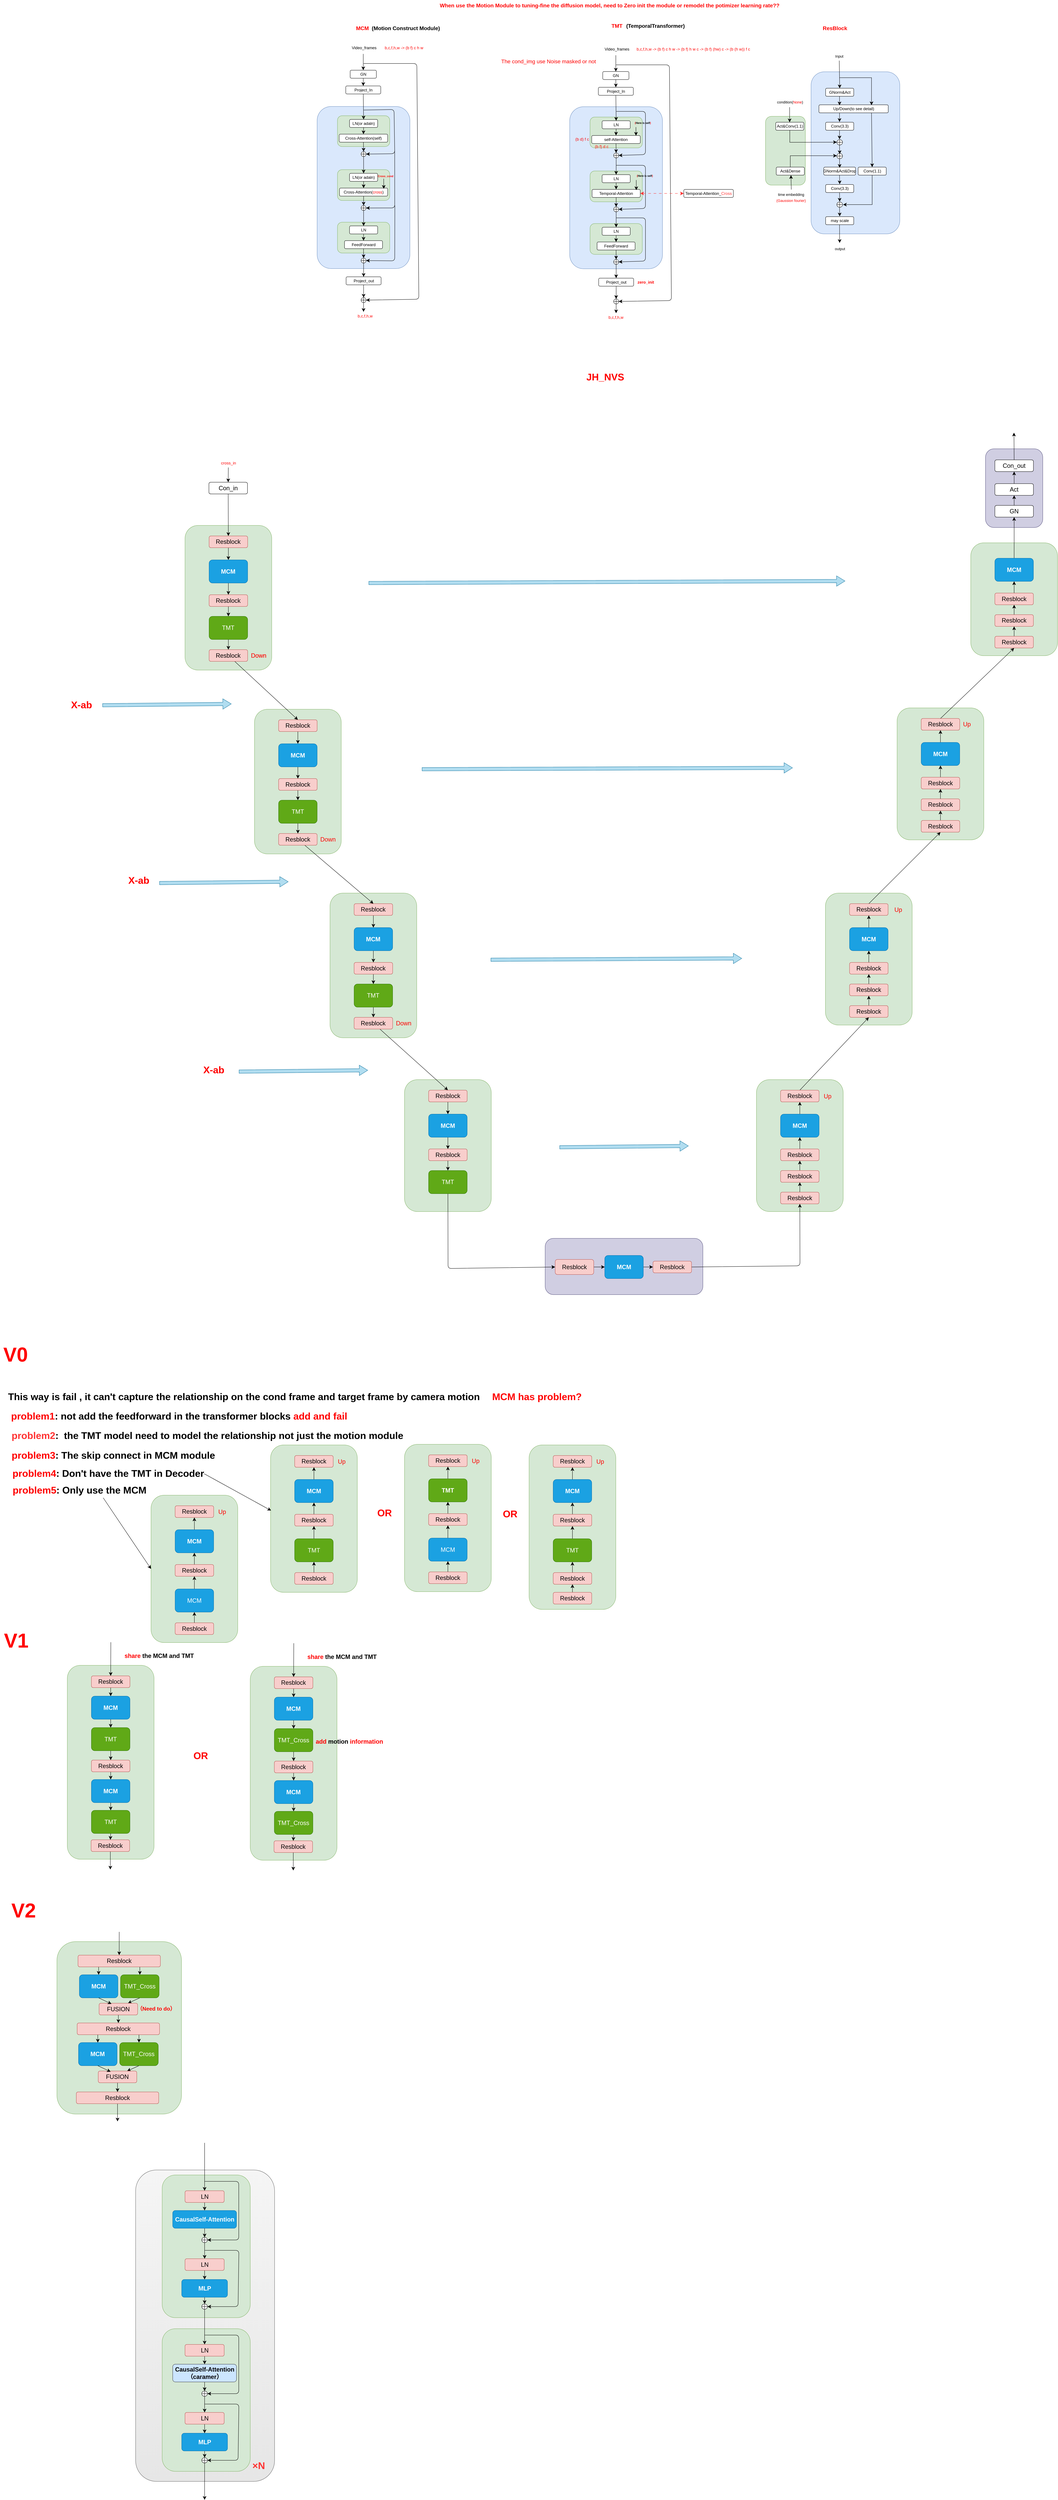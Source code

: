 <mxfile version="24.7.16">
  <diagram name="第 1 页" id="SoIzGKvfXBfCtIXZMCsS">
    <mxGraphModel dx="3250" dy="931" grid="0" gridSize="10" guides="1" tooltips="1" connect="1" arrows="1" fold="1" page="0" pageScale="1" pageWidth="827" pageHeight="1169" math="0" shadow="0">
      <root>
        <mxCell id="0" />
        <mxCell id="1" parent="0" />
        <mxCell id="R5nIYqu6_4dfiVNAs0mq-665" value="" style="rounded=1;whiteSpace=wrap;html=1;fillColor=#f5f5f5;strokeColor=#666666;gradientColor=#E6E6E6;" vertex="1" parent="1">
          <mxGeometry x="-1240" y="7362" width="415" height="930" as="geometry" />
        </mxCell>
        <mxCell id="R5nIYqu6_4dfiVNAs0mq-649" value="" style="rounded=1;whiteSpace=wrap;html=1;fillColor=#d5e8d4;strokeColor=#82b366;" vertex="1" parent="1">
          <mxGeometry x="-1160.69" y="7836" width="263" height="426" as="geometry" />
        </mxCell>
        <mxCell id="R5nIYqu6_4dfiVNAs0mq-632" value="" style="rounded=1;whiteSpace=wrap;html=1;fillColor=#d5e8d4;strokeColor=#82b366;" vertex="1" parent="1">
          <mxGeometry x="-1160.69" y="7377" width="263" height="426" as="geometry" />
        </mxCell>
        <mxCell id="R5nIYqu6_4dfiVNAs0mq-330" value="" style="rounded=1;whiteSpace=wrap;html=1;fillColor=#d5e8d4;strokeColor=#82b366;" vertex="1" parent="1">
          <mxGeometry x="-437" y="4106" width="259" height="394" as="geometry" />
        </mxCell>
        <mxCell id="R5nIYqu6_4dfiVNAs0mq-318" value="" style="rounded=1;whiteSpace=wrap;html=1;fillColor=#d5e8d4;strokeColor=#82b366;" vertex="1" parent="1">
          <mxGeometry x="-659.5" y="3549" width="259" height="432" as="geometry" />
        </mxCell>
        <mxCell id="R5nIYqu6_4dfiVNAs0mq-306" value="" style="rounded=1;whiteSpace=wrap;html=1;fillColor=#d5e8d4;strokeColor=#82b366;" vertex="1" parent="1">
          <mxGeometry x="-885" y="3000" width="259" height="432" as="geometry" />
        </mxCell>
        <mxCell id="R5nIYqu6_4dfiVNAs0mq-289" value="" style="rounded=1;whiteSpace=wrap;html=1;fillColor=#d5e8d4;strokeColor=#82b366;" vertex="1" parent="1">
          <mxGeometry x="-1092.5" y="2451" width="259" height="432" as="geometry" />
        </mxCell>
        <mxCell id="R5nIYqu6_4dfiVNAs0mq-373" value="" style="rounded=1;whiteSpace=wrap;html=1;fillColor=#d5e8d4;strokeColor=#82b366;" vertex="1" parent="1">
          <mxGeometry x="1254" y="2503" width="259" height="337" as="geometry" />
        </mxCell>
        <mxCell id="R5nIYqu6_4dfiVNAs0mq-367" value="" style="rounded=1;whiteSpace=wrap;html=1;fillColor=#d5e8d4;strokeColor=#82b366;" vertex="1" parent="1">
          <mxGeometry x="1034" y="2996" width="259" height="394" as="geometry" />
        </mxCell>
        <mxCell id="R5nIYqu6_4dfiVNAs0mq-361" value="" style="rounded=1;whiteSpace=wrap;html=1;fillColor=#d5e8d4;strokeColor=#82b366;" vertex="1" parent="1">
          <mxGeometry x="820" y="3549" width="259" height="394" as="geometry" />
        </mxCell>
        <mxCell id="R5nIYqu6_4dfiVNAs0mq-349" value="" style="rounded=1;whiteSpace=wrap;html=1;fillColor=#d5e8d4;strokeColor=#82b366;" vertex="1" parent="1">
          <mxGeometry x="614" y="4106" width="259" height="394" as="geometry" />
        </mxCell>
        <mxCell id="R5nIYqu6_4dfiVNAs0mq-342" value="" style="rounded=1;whiteSpace=wrap;html=1;fillColor=#d0cee2;strokeColor=#56517e;" vertex="1" parent="1">
          <mxGeometry x="-17" y="4580" width="471" height="168" as="geometry" />
        </mxCell>
        <mxCell id="R5nIYqu6_4dfiVNAs0mq-398" value="" style="rounded=1;whiteSpace=wrap;html=1;fillColor=#d0cee2;strokeColor=#56517e;" vertex="1" parent="1">
          <mxGeometry x="1298" y="2222.25" width="171" height="235" as="geometry" />
        </mxCell>
        <mxCell id="R5nIYqu6_4dfiVNAs0mq-280" value="" style="rounded=1;whiteSpace=wrap;html=1;fillStyle=auto;fillColor=#d5e8d4;strokeColor=#82b366;" vertex="1" parent="1">
          <mxGeometry x="641.06" y="1229.36" width="119" height="205.38" as="geometry" />
        </mxCell>
        <mxCell id="R5nIYqu6_4dfiVNAs0mq-278" value="" style="rounded=1;whiteSpace=wrap;html=1;fillStyle=auto;fillColor=#dae8fc;strokeColor=#6c8ebf;" vertex="1" parent="1">
          <mxGeometry x="777.06" y="1096.43" width="265" height="484" as="geometry" />
        </mxCell>
        <mxCell id="R5nIYqu6_4dfiVNAs0mq-1" value="&lt;font color=&quot;#ff0000&quot; style=&quot;font-size: 29px;&quot;&gt;&lt;b style=&quot;font-size: 29px;&quot;&gt;JH_NVS&lt;/b&gt;&lt;/font&gt;" style="text;html=1;align=center;verticalAlign=middle;resizable=0;points=[];autosize=1;strokeColor=none;fillColor=none;fontSize=29;" vertex="1" parent="1">
          <mxGeometry x="96" y="1984" width="131" height="47" as="geometry" />
        </mxCell>
        <mxCell id="R5nIYqu6_4dfiVNAs0mq-137" value="" style="rounded=1;whiteSpace=wrap;html=1;fillStyle=auto;fillColor=#dae8fc;strokeColor=#6c8ebf;" vertex="1" parent="1">
          <mxGeometry x="-697.94" y="1200" width="277" height="484" as="geometry" />
        </mxCell>
        <mxCell id="R5nIYqu6_4dfiVNAs0mq-138" value="" style="rounded=1;whiteSpace=wrap;html=1;fillColor=#d5e8d4;strokeColor=#82b366;" vertex="1" parent="1">
          <mxGeometry x="-637.19" y="1227.62" width="156" height="92" as="geometry" />
        </mxCell>
        <mxCell id="R5nIYqu6_4dfiVNAs0mq-139" value="Cross-Attention(self)" style="rounded=1;whiteSpace=wrap;html=1;" vertex="1" parent="1">
          <mxGeometry x="-632.19" y="1282.62" width="145" height="24" as="geometry" />
        </mxCell>
        <mxCell id="R5nIYqu6_4dfiVNAs0mq-140" style="edgeStyle=none;curved=1;rounded=0;orthogonalLoop=1;jettySize=auto;html=1;exitX=0.5;exitY=1;exitDx=0;exitDy=0;entryX=0.5;entryY=0;entryDx=0;entryDy=0;fontSize=12;startSize=8;endSize=8;" edge="1" parent="1" source="R5nIYqu6_4dfiVNAs0mq-141" target="R5nIYqu6_4dfiVNAs0mq-139">
          <mxGeometry relative="1" as="geometry" />
        </mxCell>
        <mxCell id="R5nIYqu6_4dfiVNAs0mq-141" value="LN(or adaln)" style="rounded=1;whiteSpace=wrap;html=1;" vertex="1" parent="1">
          <mxGeometry x="-601.19" y="1238.62" width="84" height="24" as="geometry" />
        </mxCell>
        <mxCell id="R5nIYqu6_4dfiVNAs0mq-142" value="" style="verticalLabelPosition=bottom;verticalAlign=top;html=1;shape=mxgraph.flowchart.summing_function;" vertex="1" parent="1">
          <mxGeometry x="-566.69" y="1334.62" width="15" height="15" as="geometry" />
        </mxCell>
        <mxCell id="R5nIYqu6_4dfiVNAs0mq-143" value="&lt;b style=&quot;&quot;&gt;&lt;font color=&quot;#ff0000&quot;&gt;MCM&amp;nbsp; &lt;/font&gt;(Motion Construct Module)&lt;/b&gt;" style="text;html=1;align=center;verticalAlign=middle;resizable=0;points=[];autosize=1;strokeColor=none;fillColor=none;fontSize=16;" vertex="1" parent="1">
          <mxGeometry x="-591.19" y="950" width="269" height="31" as="geometry" />
        </mxCell>
        <mxCell id="R5nIYqu6_4dfiVNAs0mq-144" style="edgeStyle=none;curved=1;rounded=0;orthogonalLoop=1;jettySize=auto;html=1;exitX=0.5;exitY=1;exitDx=0;exitDy=0;entryX=0.5;entryY=0;entryDx=0;entryDy=0;fontSize=12;startSize=8;endSize=8;" edge="1" parent="1" source="R5nIYqu6_4dfiVNAs0mq-145" target="R5nIYqu6_4dfiVNAs0mq-150">
          <mxGeometry relative="1" as="geometry" />
        </mxCell>
        <mxCell id="R5nIYqu6_4dfiVNAs0mq-145" value="GN" style="rounded=1;whiteSpace=wrap;html=1;" vertex="1" parent="1">
          <mxGeometry x="-599.31" y="1091.62" width="78.25" height="24" as="geometry" />
        </mxCell>
        <mxCell id="R5nIYqu6_4dfiVNAs0mq-146" value="Video_frames" style="text;html=1;align=center;verticalAlign=middle;resizable=0;points=[];autosize=1;strokeColor=none;fillColor=none;" vertex="1" parent="1">
          <mxGeometry x="-603.69" y="1012" width="92" height="26" as="geometry" />
        </mxCell>
        <mxCell id="R5nIYqu6_4dfiVNAs0mq-147" style="edgeStyle=none;curved=1;rounded=0;orthogonalLoop=1;jettySize=auto;html=1;entryX=0.5;entryY=0;entryDx=0;entryDy=0;fontSize=12;startSize=8;endSize=8;" edge="1" parent="1" target="R5nIYqu6_4dfiVNAs0mq-145">
          <mxGeometry relative="1" as="geometry">
            <mxPoint x="-560.19" y="1043" as="sourcePoint" />
          </mxGeometry>
        </mxCell>
        <mxCell id="R5nIYqu6_4dfiVNAs0mq-148" value="&lt;font color=&quot;#ff0000&quot;&gt;b,c,f,h,w -&amp;gt; (b f) c h w&lt;/font&gt;" style="text;html=1;align=center;verticalAlign=middle;resizable=0;points=[];autosize=1;strokeColor=none;fillColor=none;" vertex="1" parent="1">
          <mxGeometry x="-505.19" y="1012" width="133" height="26" as="geometry" />
        </mxCell>
        <mxCell id="R5nIYqu6_4dfiVNAs0mq-149" style="edgeStyle=none;curved=1;rounded=0;orthogonalLoop=1;jettySize=auto;html=1;exitX=0.5;exitY=1;exitDx=0;exitDy=0;entryX=0.5;entryY=0;entryDx=0;entryDy=0;fontSize=12;startSize=8;endSize=8;" edge="1" parent="1" source="R5nIYqu6_4dfiVNAs0mq-150" target="R5nIYqu6_4dfiVNAs0mq-141">
          <mxGeometry relative="1" as="geometry" />
        </mxCell>
        <mxCell id="R5nIYqu6_4dfiVNAs0mq-150" value="Project_In" style="rounded=1;whiteSpace=wrap;html=1;" vertex="1" parent="1">
          <mxGeometry x="-612.43" y="1138.62" width="104.5" height="24" as="geometry" />
        </mxCell>
        <mxCell id="R5nIYqu6_4dfiVNAs0mq-151" style="edgeStyle=none;curved=1;rounded=0;orthogonalLoop=1;jettySize=auto;html=1;exitX=0.5;exitY=1;exitDx=0;exitDy=0;entryX=0.5;entryY=0;entryDx=0;entryDy=0;entryPerimeter=0;fontSize=12;startSize=8;endSize=8;" edge="1" parent="1" source="R5nIYqu6_4dfiVNAs0mq-139" target="R5nIYqu6_4dfiVNAs0mq-142">
          <mxGeometry relative="1" as="geometry" />
        </mxCell>
        <mxCell id="R5nIYqu6_4dfiVNAs0mq-152" style="edgeStyle=none;curved=0;rounded=1;orthogonalLoop=1;jettySize=auto;html=1;fontSize=12;startSize=8;endSize=8;entryX=1;entryY=0.5;entryDx=0;entryDy=0;entryPerimeter=0;" edge="1" parent="1" target="R5nIYqu6_4dfiVNAs0mq-142">
          <mxGeometry relative="1" as="geometry">
            <mxPoint x="-558.69" y="1210.62" as="sourcePoint" />
            <mxPoint x="-454.69" y="1351.62" as="targetPoint" />
            <Array as="points">
              <mxPoint x="-468.19" y="1209" />
              <mxPoint x="-466.19" y="1341" />
            </Array>
          </mxGeometry>
        </mxCell>
        <mxCell id="R5nIYqu6_4dfiVNAs0mq-153" value="" style="rounded=1;whiteSpace=wrap;html=1;fillColor=#d5e8d4;strokeColor=#82b366;" vertex="1" parent="1">
          <mxGeometry x="-637.19" y="1388.62" width="156" height="92" as="geometry" />
        </mxCell>
        <mxCell id="R5nIYqu6_4dfiVNAs0mq-154" value="Cross-Attention(&lt;font color=&quot;#ff0000&quot;&gt;cross&lt;/font&gt;)" style="rounded=1;whiteSpace=wrap;html=1;" vertex="1" parent="1">
          <mxGeometry x="-631.19" y="1443.62" width="144" height="24" as="geometry" />
        </mxCell>
        <mxCell id="R5nIYqu6_4dfiVNAs0mq-155" style="edgeStyle=none;curved=1;rounded=0;orthogonalLoop=1;jettySize=auto;html=1;exitX=0.5;exitY=1;exitDx=0;exitDy=0;entryX=0.5;entryY=0;entryDx=0;entryDy=0;fontSize=12;startSize=8;endSize=8;" edge="1" parent="1" source="R5nIYqu6_4dfiVNAs0mq-156" target="R5nIYqu6_4dfiVNAs0mq-154">
          <mxGeometry relative="1" as="geometry" />
        </mxCell>
        <mxCell id="R5nIYqu6_4dfiVNAs0mq-156" value="LN(or adaln)" style="rounded=1;whiteSpace=wrap;html=1;" vertex="1" parent="1">
          <mxGeometry x="-601.19" y="1399.62" width="84" height="24" as="geometry" />
        </mxCell>
        <mxCell id="R5nIYqu6_4dfiVNAs0mq-157" value="" style="verticalLabelPosition=bottom;verticalAlign=top;html=1;shape=mxgraph.flowchart.summing_function;" vertex="1" parent="1">
          <mxGeometry x="-566.69" y="1495.62" width="15" height="15" as="geometry" />
        </mxCell>
        <mxCell id="R5nIYqu6_4dfiVNAs0mq-158" style="edgeStyle=none;curved=1;rounded=0;orthogonalLoop=1;jettySize=auto;html=1;exitX=0.5;exitY=1;exitDx=0;exitDy=0;entryX=0.5;entryY=0;entryDx=0;entryDy=0;entryPerimeter=0;fontSize=12;startSize=8;endSize=8;" edge="1" parent="1" source="R5nIYqu6_4dfiVNAs0mq-154" target="R5nIYqu6_4dfiVNAs0mq-157">
          <mxGeometry relative="1" as="geometry" />
        </mxCell>
        <mxCell id="R5nIYqu6_4dfiVNAs0mq-160" value="" style="rounded=1;whiteSpace=wrap;html=1;fillColor=#d5e8d4;strokeColor=#82b366;" vertex="1" parent="1">
          <mxGeometry x="-637.19" y="1545.62" width="156" height="92" as="geometry" />
        </mxCell>
        <mxCell id="R5nIYqu6_4dfiVNAs0mq-161" value="FeedForward" style="rounded=1;whiteSpace=wrap;html=1;" vertex="1" parent="1">
          <mxGeometry x="-616.19" y="1600.62" width="113.5" height="24" as="geometry" />
        </mxCell>
        <mxCell id="R5nIYqu6_4dfiVNAs0mq-162" style="edgeStyle=none;curved=1;rounded=0;orthogonalLoop=1;jettySize=auto;html=1;exitX=0.5;exitY=1;exitDx=0;exitDy=0;entryX=0.5;entryY=0;entryDx=0;entryDy=0;fontSize=12;startSize=8;endSize=8;" edge="1" parent="1" source="R5nIYqu6_4dfiVNAs0mq-163" target="R5nIYqu6_4dfiVNAs0mq-161">
          <mxGeometry relative="1" as="geometry" />
        </mxCell>
        <mxCell id="R5nIYqu6_4dfiVNAs0mq-163" value="LN" style="rounded=1;whiteSpace=wrap;html=1;" vertex="1" parent="1">
          <mxGeometry x="-601.19" y="1556.62" width="84" height="24" as="geometry" />
        </mxCell>
        <mxCell id="R5nIYqu6_4dfiVNAs0mq-164" style="edgeStyle=none;curved=1;rounded=0;orthogonalLoop=1;jettySize=auto;html=1;exitX=0.5;exitY=1;exitDx=0;exitDy=0;exitPerimeter=0;entryX=0.5;entryY=0;entryDx=0;entryDy=0;fontSize=12;startSize=8;endSize=8;" edge="1" parent="1" source="R5nIYqu6_4dfiVNAs0mq-165" target="R5nIYqu6_4dfiVNAs0mq-168">
          <mxGeometry relative="1" as="geometry">
            <mxPoint x="-559.19" y="1707.62" as="targetPoint" />
          </mxGeometry>
        </mxCell>
        <mxCell id="R5nIYqu6_4dfiVNAs0mq-165" value="" style="verticalLabelPosition=bottom;verticalAlign=top;html=1;shape=mxgraph.flowchart.summing_function;" vertex="1" parent="1">
          <mxGeometry x="-566.69" y="1652.62" width="15" height="15" as="geometry" />
        </mxCell>
        <mxCell id="R5nIYqu6_4dfiVNAs0mq-166" style="edgeStyle=none;curved=1;rounded=0;orthogonalLoop=1;jettySize=auto;html=1;exitX=0.5;exitY=1;exitDx=0;exitDy=0;entryX=0.5;entryY=0;entryDx=0;entryDy=0;entryPerimeter=0;fontSize=12;startSize=8;endSize=8;" edge="1" parent="1" source="R5nIYqu6_4dfiVNAs0mq-161" target="R5nIYqu6_4dfiVNAs0mq-165">
          <mxGeometry relative="1" as="geometry" />
        </mxCell>
        <mxCell id="R5nIYqu6_4dfiVNAs0mq-168" value="Project_out" style="rounded=1;whiteSpace=wrap;html=1;" vertex="1" parent="1">
          <mxGeometry x="-611.44" y="1708.62" width="104.5" height="24" as="geometry" />
        </mxCell>
        <mxCell id="R5nIYqu6_4dfiVNAs0mq-170" style="edgeStyle=none;curved=1;rounded=0;orthogonalLoop=1;jettySize=auto;html=1;entryX=0.918;entryY=0.089;entryDx=0;entryDy=0;fontSize=12;startSize=8;endSize=8;entryPerimeter=0;" edge="1" parent="1" target="R5nIYqu6_4dfiVNAs0mq-154">
          <mxGeometry relative="1" as="geometry">
            <mxPoint x="-499.19" y="1415.62" as="sourcePoint" />
            <mxPoint x="-500.19" y="1430.62" as="targetPoint" />
          </mxGeometry>
        </mxCell>
        <mxCell id="R5nIYqu6_4dfiVNAs0mq-171" value="&lt;font style=&quot;font-size: 8px;&quot; color=&quot;#ff0000&quot;&gt;Cross_cond&lt;/font&gt;" style="text;html=1;align=center;verticalAlign=middle;resizable=0;points=[];autosize=1;strokeColor=none;fillColor=none;fontStyle=1" vertex="1" parent="1">
          <mxGeometry x="-524.19" y="1393.62" width="61" height="26" as="geometry" />
        </mxCell>
        <mxCell id="R5nIYqu6_4dfiVNAs0mq-172" style="edgeStyle=none;curved=1;rounded=0;orthogonalLoop=1;jettySize=auto;html=1;exitX=0.5;exitY=1;exitDx=0;exitDy=0;exitPerimeter=0;fontSize=12;startSize=8;endSize=8;" edge="1" parent="1" source="R5nIYqu6_4dfiVNAs0mq-173">
          <mxGeometry relative="1" as="geometry">
            <mxPoint x="-559.44" y="1813.332" as="targetPoint" />
          </mxGeometry>
        </mxCell>
        <mxCell id="R5nIYqu6_4dfiVNAs0mq-173" value="" style="verticalLabelPosition=bottom;verticalAlign=top;html=1;shape=mxgraph.flowchart.summing_function;" vertex="1" parent="1">
          <mxGeometry x="-566.69" y="1770.62" width="15" height="15" as="geometry" />
        </mxCell>
        <mxCell id="R5nIYqu6_4dfiVNAs0mq-174" style="edgeStyle=none;curved=1;rounded=0;orthogonalLoop=1;jettySize=auto;html=1;exitX=0.5;exitY=1;exitDx=0;exitDy=0;entryX=0.5;entryY=0;entryDx=0;entryDy=0;entryPerimeter=0;fontSize=12;startSize=8;endSize=8;" edge="1" parent="1" source="R5nIYqu6_4dfiVNAs0mq-168" target="R5nIYqu6_4dfiVNAs0mq-173">
          <mxGeometry relative="1" as="geometry" />
        </mxCell>
        <mxCell id="R5nIYqu6_4dfiVNAs0mq-175" style="edgeStyle=none;curved=0;rounded=1;orthogonalLoop=1;jettySize=auto;html=1;fontSize=12;startSize=8;endSize=8;entryX=1;entryY=0.5;entryDx=0;entryDy=0;entryPerimeter=0;" edge="1" parent="1" target="R5nIYqu6_4dfiVNAs0mq-173">
          <mxGeometry relative="1" as="geometry">
            <mxPoint x="-559.19" y="1071.62" as="sourcePoint" />
            <mxPoint x="-488.19" y="1382.62" as="targetPoint" />
            <Array as="points">
              <mxPoint x="-400.19" y="1071.62" />
              <mxPoint x="-394.19" y="1775.62" />
            </Array>
          </mxGeometry>
        </mxCell>
        <mxCell id="R5nIYqu6_4dfiVNAs0mq-176" style="edgeStyle=none;curved=1;rounded=0;orthogonalLoop=1;jettySize=auto;html=1;entryX=0.5;entryY=0;entryDx=0;entryDy=0;fontSize=12;startSize=8;endSize=8;" edge="1" parent="1" target="R5nIYqu6_4dfiVNAs0mq-156">
          <mxGeometry relative="1" as="geometry">
            <mxPoint x="-559.19" y="1350" as="sourcePoint" />
          </mxGeometry>
        </mxCell>
        <mxCell id="R5nIYqu6_4dfiVNAs0mq-177" style="edgeStyle=none;curved=1;rounded=0;orthogonalLoop=1;jettySize=auto;html=1;entryX=0.5;entryY=0;entryDx=0;entryDy=0;fontSize=12;startSize=8;endSize=8;" edge="1" parent="1" target="R5nIYqu6_4dfiVNAs0mq-163">
          <mxGeometry relative="1" as="geometry">
            <mxPoint x="-559.19" y="1511" as="sourcePoint" />
          </mxGeometry>
        </mxCell>
        <mxCell id="R5nIYqu6_4dfiVNAs0mq-181" value="&lt;font color=&quot;#ff0000&quot;&gt;b,c,f,h,w&lt;/font&gt;" style="text;html=1;align=center;verticalAlign=middle;resizable=0;points=[];autosize=1;strokeColor=none;fillColor=none;" vertex="1" parent="1">
          <mxGeometry x="-586.44" y="1813" width="63" height="26" as="geometry" />
        </mxCell>
        <mxCell id="R5nIYqu6_4dfiVNAs0mq-304" style="edgeStyle=none;curved=1;rounded=0;orthogonalLoop=1;jettySize=auto;html=1;exitX=0.5;exitY=1;exitDx=0;exitDy=0;fontSize=12;startSize=8;endSize=8;" edge="1" parent="1" source="R5nIYqu6_4dfiVNAs0mq-184" target="R5nIYqu6_4dfiVNAs0mq-290">
          <mxGeometry relative="1" as="geometry" />
        </mxCell>
        <mxCell id="R5nIYqu6_4dfiVNAs0mq-184" value="&lt;font style=&quot;font-size: 18px;&quot;&gt;Con_in&lt;/font&gt;" style="rounded=1;whiteSpace=wrap;html=1;" vertex="1" parent="1">
          <mxGeometry x="-1021.11" y="2322" width="115.11" height="35" as="geometry" />
        </mxCell>
        <mxCell id="R5nIYqu6_4dfiVNAs0mq-186" style="edgeStyle=none;curved=1;rounded=0;orthogonalLoop=1;jettySize=auto;html=1;entryX=0.5;entryY=0;entryDx=0;entryDy=0;fontSize=12;startSize=8;endSize=8;" edge="1" parent="1" source="R5nIYqu6_4dfiVNAs0mq-185" target="R5nIYqu6_4dfiVNAs0mq-184">
          <mxGeometry relative="1" as="geometry" />
        </mxCell>
        <mxCell id="R5nIYqu6_4dfiVNAs0mq-185" value="&lt;font color=&quot;#ff0000&quot;&gt;cross_in&lt;/font&gt;" style="text;html=1;align=center;verticalAlign=middle;resizable=0;points=[];autosize=1;strokeColor=none;fillColor=none;" vertex="1" parent="1">
          <mxGeometry x="-994.5" y="2252" width="63" height="26" as="geometry" />
        </mxCell>
        <mxCell id="R5nIYqu6_4dfiVNAs0mq-191" style="edgeStyle=none;curved=0;rounded=1;orthogonalLoop=1;jettySize=auto;html=1;fontSize=12;startSize=8;endSize=8;entryX=1;entryY=0.5;entryDx=0;entryDy=0;entryPerimeter=0;" edge="1" parent="1" target="R5nIYqu6_4dfiVNAs0mq-157">
          <mxGeometry relative="1" as="geometry">
            <mxPoint x="-466.32" y="1332" as="sourcePoint" />
            <mxPoint x="-548.19" y="1500.5" as="targetPoint" />
            <Array as="points">
              <mxPoint x="-466.19" y="1503" />
            </Array>
          </mxGeometry>
        </mxCell>
        <mxCell id="R5nIYqu6_4dfiVNAs0mq-194" style="edgeStyle=none;curved=0;rounded=1;orthogonalLoop=1;jettySize=auto;html=1;fontSize=12;startSize=8;endSize=8;entryX=1;entryY=0.5;entryDx=0;entryDy=0;entryPerimeter=0;" edge="1" parent="1" target="R5nIYqu6_4dfiVNAs0mq-165">
          <mxGeometry relative="1" as="geometry">
            <mxPoint x="-465.82" y="1495.62" as="sourcePoint" />
            <mxPoint x="-551.69" y="1666.62" as="targetPoint" />
            <Array as="points">
              <mxPoint x="-466.19" y="1661" />
            </Array>
          </mxGeometry>
        </mxCell>
        <mxCell id="R5nIYqu6_4dfiVNAs0mq-195" value="" style="rounded=1;whiteSpace=wrap;html=1;fillStyle=auto;fillColor=#dae8fc;strokeColor=#6c8ebf;" vertex="1" parent="1">
          <mxGeometry x="56.31" y="1200.62" width="277" height="484" as="geometry" />
        </mxCell>
        <mxCell id="R5nIYqu6_4dfiVNAs0mq-196" value="" style="rounded=1;whiteSpace=wrap;html=1;fillColor=#d5e8d4;strokeColor=#82b366;" vertex="1" parent="1">
          <mxGeometry x="117.06" y="1231.62" width="156" height="92" as="geometry" />
        </mxCell>
        <mxCell id="R5nIYqu6_4dfiVNAs0mq-197" value="&lt;font color=&quot;#ff0000&quot;&gt;&lt;b&gt;TMT&lt;/b&gt;&lt;/font&gt;" style="text;html=1;align=center;verticalAlign=middle;resizable=0;points=[];autosize=1;strokeColor=none;fillColor=none;fontSize=16;" vertex="1" parent="1">
          <mxGeometry x="171.06" y="943.88" width="51" height="31" as="geometry" />
        </mxCell>
        <mxCell id="R5nIYqu6_4dfiVNAs0mq-198" value="self-Attention" style="rounded=1;whiteSpace=wrap;html=1;" vertex="1" parent="1">
          <mxGeometry x="122.06" y="1286.62" width="145" height="24" as="geometry" />
        </mxCell>
        <mxCell id="R5nIYqu6_4dfiVNAs0mq-199" style="edgeStyle=none;curved=1;rounded=0;orthogonalLoop=1;jettySize=auto;html=1;exitX=0.5;exitY=1;exitDx=0;exitDy=0;entryX=0.5;entryY=0;entryDx=0;entryDy=0;fontSize=12;startSize=8;endSize=8;" edge="1" parent="1" source="R5nIYqu6_4dfiVNAs0mq-200" target="R5nIYqu6_4dfiVNAs0mq-198">
          <mxGeometry relative="1" as="geometry" />
        </mxCell>
        <mxCell id="R5nIYqu6_4dfiVNAs0mq-200" value="LN" style="rounded=1;whiteSpace=wrap;html=1;" vertex="1" parent="1">
          <mxGeometry x="153.06" y="1242.62" width="84" height="24" as="geometry" />
        </mxCell>
        <mxCell id="R5nIYqu6_4dfiVNAs0mq-201" value="" style="verticalLabelPosition=bottom;verticalAlign=top;html=1;shape=mxgraph.flowchart.summing_function;" vertex="1" parent="1">
          <mxGeometry x="187.56" y="1338.62" width="15" height="15" as="geometry" />
        </mxCell>
        <mxCell id="R5nIYqu6_4dfiVNAs0mq-202" value="&lt;font color=&quot;#ff0000&quot;&gt;zero_init&lt;/font&gt;" style="text;html=1;align=center;verticalAlign=middle;resizable=0;points=[];autosize=1;strokeColor=none;fillColor=none;fontStyle=1" vertex="1" parent="1">
          <mxGeometry x="251.56" y="1711.62" width="63" height="26" as="geometry" />
        </mxCell>
        <mxCell id="R5nIYqu6_4dfiVNAs0mq-203" value="&lt;b style=&quot;&quot;&gt;(TemporalTransformer)&lt;/b&gt;" style="text;html=1;align=center;verticalAlign=middle;resizable=0;points=[];autosize=1;strokeColor=none;fillColor=none;fontSize=16;" vertex="1" parent="1">
          <mxGeometry x="215.06" y="943.88" width="193" height="31" as="geometry" />
        </mxCell>
        <mxCell id="R5nIYqu6_4dfiVNAs0mq-204" style="edgeStyle=none;curved=1;rounded=0;orthogonalLoop=1;jettySize=auto;html=1;exitX=0.5;exitY=1;exitDx=0;exitDy=0;entryX=0.5;entryY=0;entryDx=0;entryDy=0;fontSize=12;startSize=8;endSize=8;" edge="1" parent="1" source="R5nIYqu6_4dfiVNAs0mq-205" target="R5nIYqu6_4dfiVNAs0mq-210">
          <mxGeometry relative="1" as="geometry" />
        </mxCell>
        <mxCell id="R5nIYqu6_4dfiVNAs0mq-205" value="GN" style="rounded=1;whiteSpace=wrap;html=1;" vertex="1" parent="1">
          <mxGeometry x="154.94" y="1095.62" width="78.25" height="24" as="geometry" />
        </mxCell>
        <mxCell id="R5nIYqu6_4dfiVNAs0mq-206" value="Video_frames" style="text;html=1;align=center;verticalAlign=middle;resizable=0;points=[];autosize=1;strokeColor=none;fillColor=none;" vertex="1" parent="1">
          <mxGeometry x="150.56" y="1016" width="92" height="26" as="geometry" />
        </mxCell>
        <mxCell id="R5nIYqu6_4dfiVNAs0mq-207" style="edgeStyle=none;curved=1;rounded=0;orthogonalLoop=1;jettySize=auto;html=1;entryX=0.5;entryY=0;entryDx=0;entryDy=0;fontSize=12;startSize=8;endSize=8;" edge="1" parent="1" target="R5nIYqu6_4dfiVNAs0mq-205">
          <mxGeometry relative="1" as="geometry">
            <mxPoint x="194.06" y="1047" as="sourcePoint" />
          </mxGeometry>
        </mxCell>
        <mxCell id="R5nIYqu6_4dfiVNAs0mq-208" value="&lt;font color=&quot;#ff0000&quot;&gt;b,c,f,h,w -&amp;gt; (b f) c h w -&amp;gt; (b f) h w c -&amp;gt; (b f) (hw) c -&amp;gt; (b (h w)) f c&lt;/font&gt;" style="text;html=1;align=center;verticalAlign=middle;resizable=0;points=[];autosize=1;strokeColor=none;fillColor=none;" vertex="1" parent="1">
          <mxGeometry x="246.32" y="1016" width="357" height="26" as="geometry" />
        </mxCell>
        <mxCell id="R5nIYqu6_4dfiVNAs0mq-209" style="edgeStyle=none;curved=1;rounded=0;orthogonalLoop=1;jettySize=auto;html=1;exitX=0.5;exitY=1;exitDx=0;exitDy=0;entryX=0.5;entryY=0;entryDx=0;entryDy=0;fontSize=12;startSize=8;endSize=8;" edge="1" parent="1" source="R5nIYqu6_4dfiVNAs0mq-210" target="R5nIYqu6_4dfiVNAs0mq-200">
          <mxGeometry relative="1" as="geometry" />
        </mxCell>
        <mxCell id="R5nIYqu6_4dfiVNAs0mq-210" value="Project_In" style="rounded=1;whiteSpace=wrap;html=1;" vertex="1" parent="1">
          <mxGeometry x="141.82" y="1142.62" width="104.5" height="24" as="geometry" />
        </mxCell>
        <mxCell id="R5nIYqu6_4dfiVNAs0mq-211" style="edgeStyle=none;curved=1;rounded=0;orthogonalLoop=1;jettySize=auto;html=1;exitX=0.5;exitY=1;exitDx=0;exitDy=0;entryX=0.5;entryY=0;entryDx=0;entryDy=0;entryPerimeter=0;fontSize=12;startSize=8;endSize=8;" edge="1" parent="1" source="R5nIYqu6_4dfiVNAs0mq-198" target="R5nIYqu6_4dfiVNAs0mq-201">
          <mxGeometry relative="1" as="geometry" />
        </mxCell>
        <mxCell id="R5nIYqu6_4dfiVNAs0mq-212" style="edgeStyle=none;curved=0;rounded=1;orthogonalLoop=1;jettySize=auto;html=1;fontSize=12;startSize=8;endSize=8;entryX=1;entryY=0.5;entryDx=0;entryDy=0;entryPerimeter=0;" edge="1" parent="1" target="R5nIYqu6_4dfiVNAs0mq-201">
          <mxGeometry relative="1" as="geometry">
            <mxPoint x="195.56" y="1214.62" as="sourcePoint" />
            <mxPoint x="299.56" y="1355.62" as="targetPoint" />
            <Array as="points">
              <mxPoint x="282.56" y="1214.62" />
              <mxPoint x="282.56" y="1343.62" />
            </Array>
          </mxGeometry>
        </mxCell>
        <mxCell id="R5nIYqu6_4dfiVNAs0mq-213" value="" style="rounded=1;whiteSpace=wrap;html=1;fillColor=#d5e8d4;strokeColor=#82b366;" vertex="1" parent="1">
          <mxGeometry x="117.06" y="1392.62" width="156" height="92" as="geometry" />
        </mxCell>
        <mxCell id="R5nIYqu6_4dfiVNAs0mq-214" value="Temporal-Attention" style="rounded=1;whiteSpace=wrap;html=1;" vertex="1" parent="1">
          <mxGeometry x="123.06" y="1447.62" width="144" height="24" as="geometry" />
        </mxCell>
        <mxCell id="R5nIYqu6_4dfiVNAs0mq-215" style="edgeStyle=none;curved=1;rounded=0;orthogonalLoop=1;jettySize=auto;html=1;exitX=0.5;exitY=1;exitDx=0;exitDy=0;entryX=0.5;entryY=0;entryDx=0;entryDy=0;fontSize=12;startSize=8;endSize=8;" edge="1" parent="1" source="R5nIYqu6_4dfiVNAs0mq-216" target="R5nIYqu6_4dfiVNAs0mq-214">
          <mxGeometry relative="1" as="geometry" />
        </mxCell>
        <mxCell id="R5nIYqu6_4dfiVNAs0mq-216" value="LN" style="rounded=1;whiteSpace=wrap;html=1;" vertex="1" parent="1">
          <mxGeometry x="153.06" y="1403.62" width="84" height="24" as="geometry" />
        </mxCell>
        <mxCell id="R5nIYqu6_4dfiVNAs0mq-217" value="" style="verticalLabelPosition=bottom;verticalAlign=top;html=1;shape=mxgraph.flowchart.summing_function;" vertex="1" parent="1">
          <mxGeometry x="187.56" y="1499.62" width="15" height="15" as="geometry" />
        </mxCell>
        <mxCell id="R5nIYqu6_4dfiVNAs0mq-218" style="edgeStyle=none;curved=1;rounded=0;orthogonalLoop=1;jettySize=auto;html=1;exitX=0.5;exitY=1;exitDx=0;exitDy=0;entryX=0.5;entryY=0;entryDx=0;entryDy=0;entryPerimeter=0;fontSize=12;startSize=8;endSize=8;" edge="1" parent="1" source="R5nIYqu6_4dfiVNAs0mq-214" target="R5nIYqu6_4dfiVNAs0mq-217">
          <mxGeometry relative="1" as="geometry" />
        </mxCell>
        <mxCell id="R5nIYqu6_4dfiVNAs0mq-219" style="edgeStyle=none;curved=0;rounded=1;orthogonalLoop=1;jettySize=auto;html=1;fontSize=12;startSize=8;endSize=8;entryX=1;entryY=0.5;entryDx=0;entryDy=0;entryPerimeter=0;" edge="1" parent="1" target="R5nIYqu6_4dfiVNAs0mq-217">
          <mxGeometry relative="1" as="geometry">
            <mxPoint x="195.56" y="1375.62" as="sourcePoint" />
            <mxPoint x="299.56" y="1516.62" as="targetPoint" />
            <Array as="points">
              <mxPoint x="282.56" y="1375.62" />
              <mxPoint x="282.56" y="1504.62" />
            </Array>
          </mxGeometry>
        </mxCell>
        <mxCell id="R5nIYqu6_4dfiVNAs0mq-220" value="" style="rounded=1;whiteSpace=wrap;html=1;fillColor=#d5e8d4;strokeColor=#82b366;" vertex="1" parent="1">
          <mxGeometry x="117.06" y="1549.62" width="156" height="92" as="geometry" />
        </mxCell>
        <mxCell id="R5nIYqu6_4dfiVNAs0mq-221" value="FeedForward" style="rounded=1;whiteSpace=wrap;html=1;" vertex="1" parent="1">
          <mxGeometry x="138.06" y="1604.62" width="113.5" height="24" as="geometry" />
        </mxCell>
        <mxCell id="R5nIYqu6_4dfiVNAs0mq-222" style="edgeStyle=none;curved=1;rounded=0;orthogonalLoop=1;jettySize=auto;html=1;exitX=0.5;exitY=1;exitDx=0;exitDy=0;entryX=0.5;entryY=0;entryDx=0;entryDy=0;fontSize=12;startSize=8;endSize=8;" edge="1" parent="1" source="R5nIYqu6_4dfiVNAs0mq-223" target="R5nIYqu6_4dfiVNAs0mq-221">
          <mxGeometry relative="1" as="geometry" />
        </mxCell>
        <mxCell id="R5nIYqu6_4dfiVNAs0mq-223" value="LN" style="rounded=1;whiteSpace=wrap;html=1;" vertex="1" parent="1">
          <mxGeometry x="153.06" y="1560.62" width="84" height="24" as="geometry" />
        </mxCell>
        <mxCell id="R5nIYqu6_4dfiVNAs0mq-224" style="edgeStyle=none;curved=1;rounded=0;orthogonalLoop=1;jettySize=auto;html=1;exitX=0.5;exitY=1;exitDx=0;exitDy=0;exitPerimeter=0;entryX=0.5;entryY=0;entryDx=0;entryDy=0;fontSize=12;startSize=8;endSize=8;" edge="1" parent="1" source="R5nIYqu6_4dfiVNAs0mq-225" target="R5nIYqu6_4dfiVNAs0mq-228">
          <mxGeometry relative="1" as="geometry">
            <mxPoint x="195.06" y="1711.62" as="targetPoint" />
          </mxGeometry>
        </mxCell>
        <mxCell id="R5nIYqu6_4dfiVNAs0mq-225" value="" style="verticalLabelPosition=bottom;verticalAlign=top;html=1;shape=mxgraph.flowchart.summing_function;" vertex="1" parent="1">
          <mxGeometry x="187.56" y="1656.62" width="15" height="15" as="geometry" />
        </mxCell>
        <mxCell id="R5nIYqu6_4dfiVNAs0mq-226" style="edgeStyle=none;curved=1;rounded=0;orthogonalLoop=1;jettySize=auto;html=1;exitX=0.5;exitY=1;exitDx=0;exitDy=0;entryX=0.5;entryY=0;entryDx=0;entryDy=0;entryPerimeter=0;fontSize=12;startSize=8;endSize=8;" edge="1" parent="1" source="R5nIYqu6_4dfiVNAs0mq-221" target="R5nIYqu6_4dfiVNAs0mq-225">
          <mxGeometry relative="1" as="geometry" />
        </mxCell>
        <mxCell id="R5nIYqu6_4dfiVNAs0mq-227" style="edgeStyle=none;curved=0;rounded=1;orthogonalLoop=1;jettySize=auto;html=1;fontSize=12;startSize=8;endSize=8;entryX=1;entryY=0.5;entryDx=0;entryDy=0;entryPerimeter=0;" edge="1" parent="1" target="R5nIYqu6_4dfiVNAs0mq-225">
          <mxGeometry relative="1" as="geometry">
            <mxPoint x="195.56" y="1532.62" as="sourcePoint" />
            <mxPoint x="299.56" y="1673.62" as="targetPoint" />
            <Array as="points">
              <mxPoint x="282.56" y="1532.62" />
              <mxPoint x="282.56" y="1661.62" />
            </Array>
          </mxGeometry>
        </mxCell>
        <mxCell id="R5nIYqu6_4dfiVNAs0mq-228" value="Project_out" style="rounded=1;whiteSpace=wrap;html=1;" vertex="1" parent="1">
          <mxGeometry x="142.81" y="1712.62" width="104.5" height="24" as="geometry" />
        </mxCell>
        <mxCell id="R5nIYqu6_4dfiVNAs0mq-230" style="edgeStyle=none;curved=1;rounded=0;orthogonalLoop=1;jettySize=auto;html=1;entryX=0.912;entryY=0.019;entryDx=0;entryDy=0;fontSize=12;startSize=8;endSize=8;entryPerimeter=0;" edge="1" parent="1" target="R5nIYqu6_4dfiVNAs0mq-198">
          <mxGeometry relative="1" as="geometry">
            <mxPoint x="254.06" y="1261.62" as="sourcePoint" />
            <mxPoint x="254.06" y="1278.62" as="targetPoint" />
          </mxGeometry>
        </mxCell>
        <mxCell id="R5nIYqu6_4dfiVNAs0mq-231" style="edgeStyle=none;curved=1;rounded=0;orthogonalLoop=1;jettySize=auto;html=1;entryX=0.918;entryY=0.089;entryDx=0;entryDy=0;fontSize=12;startSize=8;endSize=8;entryPerimeter=0;" edge="1" parent="1" target="R5nIYqu6_4dfiVNAs0mq-214">
          <mxGeometry relative="1" as="geometry">
            <mxPoint x="255.06" y="1419.62" as="sourcePoint" />
            <mxPoint x="254.06" y="1434.62" as="targetPoint" />
          </mxGeometry>
        </mxCell>
        <mxCell id="R5nIYqu6_4dfiVNAs0mq-232" value="&lt;font style=&quot;font-size: 8px;&quot; color=&quot;#ff0000&quot;&gt;&amp;nbsp;(&lt;/font&gt;&lt;font style=&quot;font-size: 8px;&quot;&gt;Here is self&lt;/font&gt;&lt;font style=&quot;font-size: 8px;&quot; color=&quot;#ff0000&quot;&gt;)&lt;/font&gt;" style="text;html=1;align=center;verticalAlign=middle;resizable=0;points=[];autosize=1;strokeColor=none;fillColor=none;fontStyle=1" vertex="1" parent="1">
          <mxGeometry x="240.06" y="1235" width="66" height="26" as="geometry" />
        </mxCell>
        <mxCell id="R5nIYqu6_4dfiVNAs0mq-233" style="edgeStyle=none;curved=1;rounded=0;orthogonalLoop=1;jettySize=auto;html=1;exitX=0.5;exitY=1;exitDx=0;exitDy=0;exitPerimeter=0;fontSize=12;startSize=8;endSize=8;" edge="1" parent="1" source="R5nIYqu6_4dfiVNAs0mq-234">
          <mxGeometry relative="1" as="geometry">
            <mxPoint x="194.81" y="1817.332" as="targetPoint" />
          </mxGeometry>
        </mxCell>
        <mxCell id="R5nIYqu6_4dfiVNAs0mq-234" value="" style="verticalLabelPosition=bottom;verticalAlign=top;html=1;shape=mxgraph.flowchart.summing_function;" vertex="1" parent="1">
          <mxGeometry x="187.56" y="1774.62" width="15" height="15" as="geometry" />
        </mxCell>
        <mxCell id="R5nIYqu6_4dfiVNAs0mq-235" style="edgeStyle=none;curved=1;rounded=0;orthogonalLoop=1;jettySize=auto;html=1;exitX=0.5;exitY=1;exitDx=0;exitDy=0;entryX=0.5;entryY=0;entryDx=0;entryDy=0;entryPerimeter=0;fontSize=12;startSize=8;endSize=8;" edge="1" parent="1" source="R5nIYqu6_4dfiVNAs0mq-228" target="R5nIYqu6_4dfiVNAs0mq-234">
          <mxGeometry relative="1" as="geometry" />
        </mxCell>
        <mxCell id="R5nIYqu6_4dfiVNAs0mq-236" style="edgeStyle=none;curved=0;rounded=1;orthogonalLoop=1;jettySize=auto;html=1;fontSize=12;startSize=8;endSize=8;entryX=1;entryY=0.5;entryDx=0;entryDy=0;entryPerimeter=0;" edge="1" parent="1" target="R5nIYqu6_4dfiVNAs0mq-234">
          <mxGeometry relative="1" as="geometry">
            <mxPoint x="195.06" y="1075.62" as="sourcePoint" />
            <mxPoint x="266.06" y="1386.62" as="targetPoint" />
            <Array as="points">
              <mxPoint x="354.06" y="1075.62" />
              <mxPoint x="360.06" y="1779.62" />
            </Array>
          </mxGeometry>
        </mxCell>
        <mxCell id="R5nIYqu6_4dfiVNAs0mq-237" style="edgeStyle=none;curved=1;rounded=0;orthogonalLoop=1;jettySize=auto;html=1;entryX=0.5;entryY=0;entryDx=0;entryDy=0;fontSize=12;startSize=8;endSize=8;" edge="1" parent="1" target="R5nIYqu6_4dfiVNAs0mq-216">
          <mxGeometry relative="1" as="geometry">
            <mxPoint x="195.06" y="1354" as="sourcePoint" />
          </mxGeometry>
        </mxCell>
        <mxCell id="R5nIYqu6_4dfiVNAs0mq-238" style="edgeStyle=none;curved=1;rounded=0;orthogonalLoop=1;jettySize=auto;html=1;entryX=0.5;entryY=0;entryDx=0;entryDy=0;fontSize=12;startSize=8;endSize=8;" edge="1" parent="1" target="R5nIYqu6_4dfiVNAs0mq-223">
          <mxGeometry relative="1" as="geometry">
            <mxPoint x="195.06" y="1515" as="sourcePoint" />
          </mxGeometry>
        </mxCell>
        <mxCell id="R5nIYqu6_4dfiVNAs0mq-239" value="&lt;font color=&quot;#ff0000&quot;&gt;b,c,f,h,w&lt;/font&gt;" style="text;html=1;align=center;verticalAlign=middle;resizable=0;points=[];autosize=1;strokeColor=none;fillColor=none;" vertex="1" parent="1">
          <mxGeometry x="162.56" y="1817" width="63" height="26" as="geometry" />
        </mxCell>
        <mxCell id="R5nIYqu6_4dfiVNAs0mq-240" value="&lt;font color=&quot;#ff0000&quot;&gt;(b f) d c&amp;nbsp;&lt;/font&gt;" style="text;html=1;align=center;verticalAlign=middle;resizable=0;points=[];autosize=1;strokeColor=none;fillColor=none;" vertex="1" parent="1">
          <mxGeometry x="122.06" y="1307" width="62" height="26" as="geometry" />
        </mxCell>
        <mxCell id="R5nIYqu6_4dfiVNAs0mq-241" value="&lt;font color=&quot;#ff0000&quot;&gt;(b d) f c&lt;/font&gt;" style="text;html=1;align=center;verticalAlign=middle;resizable=0;points=[];autosize=1;strokeColor=none;fillColor=none;" vertex="1" parent="1">
          <mxGeometry x="63.06" y="1284.62" width="59" height="26" as="geometry" />
        </mxCell>
        <mxCell id="R5nIYqu6_4dfiVNAs0mq-242" value="&lt;font style=&quot;font-size: 8px;&quot; color=&quot;#ff0000&quot;&gt;&amp;nbsp;(&lt;/font&gt;&lt;font style=&quot;font-size: 8px;&quot;&gt;Here is self&lt;/font&gt;&lt;font style=&quot;font-size: 8px;&quot; color=&quot;#ff0000&quot;&gt;)&lt;/font&gt;" style="text;html=1;align=center;verticalAlign=middle;resizable=0;points=[];autosize=1;strokeColor=none;fillColor=none;fontStyle=1" vertex="1" parent="1">
          <mxGeometry x="246.32" y="1392.62" width="66" height="26" as="geometry" />
        </mxCell>
        <mxCell id="R5nIYqu6_4dfiVNAs0mq-243" value="&lt;font color=&quot;#ff0000&quot;&gt;The cond_img use Noise masked or not&amp;nbsp;&lt;/font&gt;" style="text;html=1;align=center;verticalAlign=middle;resizable=0;points=[];autosize=1;strokeColor=none;fillColor=none;fontSize=16;" vertex="1" parent="1">
          <mxGeometry x="-157.94" y="1049" width="305" height="31" as="geometry" />
        </mxCell>
        <mxCell id="R5nIYqu6_4dfiVNAs0mq-244" value="&lt;font color=&quot;#ff0000&quot;&gt;&lt;b&gt;When use the Motion Module to tuning-fine the diffusion model, need to Zero init the module or remodel the potimizer learning rate??&lt;/b&gt;&lt;/font&gt;" style="text;html=1;align=center;verticalAlign=middle;resizable=0;points=[];autosize=1;strokeColor=none;fillColor=none;fontSize=16;" vertex="1" parent="1">
          <mxGeometry x="-340.94" y="882" width="1032" height="31" as="geometry" />
        </mxCell>
        <mxCell id="R5nIYqu6_4dfiVNAs0mq-245" value="GNorm&amp;amp;Act" style="rounded=1;whiteSpace=wrap;html=1;" vertex="1" parent="1">
          <mxGeometry x="820.56" y="1145.55" width="84" height="24" as="geometry" />
        </mxCell>
        <mxCell id="R5nIYqu6_4dfiVNAs0mq-246" value="" style="endArrow=classic;html=1;rounded=0;fontSize=12;startSize=8;endSize=8;" edge="1" parent="1" source="R5nIYqu6_4dfiVNAs0mq-247">
          <mxGeometry width="50" height="50" relative="1" as="geometry">
            <mxPoint x="862.56" y="1100.55" as="sourcePoint" />
            <mxPoint x="862.56" y="1145.55" as="targetPoint" />
          </mxGeometry>
        </mxCell>
        <mxCell id="R5nIYqu6_4dfiVNAs0mq-247" value="&lt;font style=&quot;font-size: 11px;&quot;&gt;Input&lt;/font&gt;" style="text;html=1;align=center;verticalAlign=middle;resizable=0;points=[];autosize=1;strokeColor=none;fillColor=none;fontSize=16;rounded=0;" vertex="1" parent="1">
          <mxGeometry x="840.06" y="1032.05" width="42" height="31" as="geometry" />
        </mxCell>
        <mxCell id="R5nIYqu6_4dfiVNAs0mq-248" value="Up/Down(to see detail)" style="rounded=1;whiteSpace=wrap;html=1;" vertex="1" parent="1">
          <mxGeometry x="800.56" y="1195.05" width="207" height="24" as="geometry" />
        </mxCell>
        <mxCell id="R5nIYqu6_4dfiVNAs0mq-249" value="" style="endArrow=classic;html=1;rounded=0;fontSize=12;startSize=8;endSize=8;" edge="1" parent="1">
          <mxGeometry width="50" height="50" relative="1" as="geometry">
            <mxPoint x="862.06" y="1169.55" as="sourcePoint" />
            <mxPoint x="862.06" y="1196.55" as="targetPoint" />
          </mxGeometry>
        </mxCell>
        <mxCell id="R5nIYqu6_4dfiVNAs0mq-250" value="" style="endArrow=classic;html=1;rounded=0;fontSize=12;startSize=8;endSize=8;" edge="1" parent="1">
          <mxGeometry width="50" height="50" relative="1" as="geometry">
            <mxPoint x="862.56" y="1114.05" as="sourcePoint" />
            <mxPoint x="957.56" y="1196.05" as="targetPoint" />
            <Array as="points">
              <mxPoint x="957.56" y="1114.05" />
            </Array>
          </mxGeometry>
        </mxCell>
        <mxCell id="R5nIYqu6_4dfiVNAs0mq-251" value="Conv(3.3)" style="rounded=1;whiteSpace=wrap;html=1;" vertex="1" parent="1">
          <mxGeometry x="820.56" y="1247.05" width="84" height="24" as="geometry" />
        </mxCell>
        <mxCell id="R5nIYqu6_4dfiVNAs0mq-252" value="" style="endArrow=classic;html=1;rounded=0;fontSize=12;startSize=8;endSize=8;" edge="1" parent="1">
          <mxGeometry width="50" height="50" relative="1" as="geometry">
            <mxPoint x="862.06" y="1219.05" as="sourcePoint" />
            <mxPoint x="862.06" y="1246.05" as="targetPoint" />
          </mxGeometry>
        </mxCell>
        <mxCell id="R5nIYqu6_4dfiVNAs0mq-253" value="" style="endArrow=classic;html=1;rounded=0;fontSize=12;startSize=8;endSize=8;" edge="1" parent="1">
          <mxGeometry width="50" height="50" relative="1" as="geometry">
            <mxPoint x="862.06" y="1271.05" as="sourcePoint" />
            <mxPoint x="862.06" y="1298.05" as="targetPoint" />
          </mxGeometry>
        </mxCell>
        <mxCell id="R5nIYqu6_4dfiVNAs0mq-254" value="" style="shape=orEllipse;perimeter=ellipsePerimeter;whiteSpace=wrap;html=1;backgroundOutline=1;rounded=0;" vertex="1" parent="1">
          <mxGeometry x="854.06" y="1299.05" width="17" height="16" as="geometry" />
        </mxCell>
        <mxCell id="R5nIYqu6_4dfiVNAs0mq-255" value="Act&amp;amp;Dense" style="rounded=1;whiteSpace=wrap;html=1;" vertex="1" parent="1">
          <mxGeometry x="673.06" y="1381.05" width="84" height="24" as="geometry" />
        </mxCell>
        <mxCell id="R5nIYqu6_4dfiVNAs0mq-256" value="" style="endArrow=classic;html=1;rounded=0;fontSize=12;startSize=8;endSize=8;exitX=0.51;exitY=0.097;exitDx=0;exitDy=0;exitPerimeter=0;" edge="1" parent="1" source="R5nIYqu6_4dfiVNAs0mq-257">
          <mxGeometry width="50" height="50" relative="1" as="geometry">
            <mxPoint x="719.06" y="1449.05" as="sourcePoint" />
            <mxPoint x="717.06" y="1405.05" as="targetPoint" />
          </mxGeometry>
        </mxCell>
        <mxCell id="R5nIYqu6_4dfiVNAs0mq-257" value="&lt;font style=&quot;font-size: 11px;&quot;&gt;time embedding&lt;/font&gt;" style="text;html=1;align=center;verticalAlign=middle;resizable=0;points=[];autosize=1;strokeColor=none;fillColor=none;fontSize=16;rounded=0;" vertex="1" parent="1">
          <mxGeometry x="669.06" y="1445.05" width="96" height="31" as="geometry" />
        </mxCell>
        <mxCell id="R5nIYqu6_4dfiVNAs0mq-258" value="Act&amp;amp;Conv(1.1)" style="rounded=1;whiteSpace=wrap;html=1;" vertex="1" parent="1">
          <mxGeometry x="671.56" y="1247.05" width="84" height="24" as="geometry" />
        </mxCell>
        <mxCell id="R5nIYqu6_4dfiVNAs0mq-259" value="" style="endArrow=classic;html=1;rounded=0;fontSize=12;startSize=8;endSize=8;" edge="1" parent="1">
          <mxGeometry width="50" height="50" relative="1" as="geometry">
            <mxPoint x="713.06" y="1202.05" as="sourcePoint" />
            <mxPoint x="713.06" y="1247.05" as="targetPoint" />
          </mxGeometry>
        </mxCell>
        <mxCell id="R5nIYqu6_4dfiVNAs0mq-260" value="" style="endArrow=classic;html=1;rounded=0;fontSize=12;startSize=8;endSize=8;exitX=0.5;exitY=1;exitDx=0;exitDy=0;" edge="1" parent="1" source="R5nIYqu6_4dfiVNAs0mq-258">
          <mxGeometry width="50" height="50" relative="1" as="geometry">
            <mxPoint x="704.56" y="1307.05" as="sourcePoint" />
            <mxPoint x="854.06" y="1306.55" as="targetPoint" />
            <Array as="points">
              <mxPoint x="713.56" y="1307.05" />
            </Array>
          </mxGeometry>
        </mxCell>
        <mxCell id="R5nIYqu6_4dfiVNAs0mq-261" value="&lt;span style=&quot;font-size: 11px;&quot;&gt;condition(&lt;font color=&quot;#ff0000&quot;&gt;None&lt;/font&gt;)&lt;/span&gt;" style="text;html=1;align=center;verticalAlign=middle;resizable=0;points=[];autosize=1;strokeColor=none;fillColor=none;fontSize=16;rounded=0;" vertex="1" parent="1">
          <mxGeometry x="665.56" y="1169.55" width="96" height="31" as="geometry" />
        </mxCell>
        <mxCell id="R5nIYqu6_4dfiVNAs0mq-262" value="" style="endArrow=classic;html=1;rounded=0;fontSize=12;startSize=8;endSize=8;" edge="1" parent="1">
          <mxGeometry width="50" height="50" relative="1" as="geometry">
            <mxPoint x="715.06" y="1381.05" as="sourcePoint" />
            <mxPoint x="854.06" y="1347.05" as="targetPoint" />
            <Array as="points">
              <mxPoint x="715.06" y="1347.05" />
            </Array>
          </mxGeometry>
        </mxCell>
        <mxCell id="R5nIYqu6_4dfiVNAs0mq-263" value="" style="shape=orEllipse;perimeter=ellipsePerimeter;whiteSpace=wrap;html=1;backgroundOutline=1;rounded=0;" vertex="1" parent="1">
          <mxGeometry x="854.06" y="1340.05" width="17" height="16" as="geometry" />
        </mxCell>
        <mxCell id="R5nIYqu6_4dfiVNAs0mq-264" value="" style="endArrow=classic;html=1;rounded=0;fontSize=12;startSize=8;endSize=8;" edge="1" parent="1">
          <mxGeometry width="50" height="50" relative="1" as="geometry">
            <mxPoint x="862.06" y="1315.05" as="sourcePoint" />
            <mxPoint x="862.56" y="1342.05" as="targetPoint" />
          </mxGeometry>
        </mxCell>
        <mxCell id="R5nIYqu6_4dfiVNAs0mq-265" value="GNorm&amp;amp;Act&amp;amp;Drop" style="rounded=1;whiteSpace=wrap;html=1;" vertex="1" parent="1">
          <mxGeometry x="815.06" y="1381.05" width="95" height="24" as="geometry" />
        </mxCell>
        <mxCell id="R5nIYqu6_4dfiVNAs0mq-266" value="" style="endArrow=classic;html=1;rounded=0;fontSize=12;startSize=8;endSize=8;" edge="1" parent="1">
          <mxGeometry width="50" height="50" relative="1" as="geometry">
            <mxPoint x="862.06" y="1356.05" as="sourcePoint" />
            <mxPoint x="862.56" y="1383.05" as="targetPoint" />
          </mxGeometry>
        </mxCell>
        <mxCell id="R5nIYqu6_4dfiVNAs0mq-267" value="Conv(3.3)" style="rounded=1;whiteSpace=wrap;html=1;" vertex="1" parent="1">
          <mxGeometry x="820.56" y="1433.05" width="84" height="24" as="geometry" />
        </mxCell>
        <mxCell id="R5nIYqu6_4dfiVNAs0mq-268" value="" style="endArrow=classic;html=1;rounded=0;fontSize=12;startSize=8;endSize=8;" edge="1" parent="1">
          <mxGeometry width="50" height="50" relative="1" as="geometry">
            <mxPoint x="862.06" y="1405.05" as="sourcePoint" />
            <mxPoint x="862.56" y="1432.05" as="targetPoint" />
          </mxGeometry>
        </mxCell>
        <mxCell id="R5nIYqu6_4dfiVNAs0mq-269" value="Conv(1.1)" style="rounded=1;whiteSpace=wrap;html=1;" vertex="1" parent="1">
          <mxGeometry x="917.56" y="1381.05" width="84" height="24" as="geometry" />
        </mxCell>
        <mxCell id="R5nIYqu6_4dfiVNAs0mq-270" value="" style="endArrow=classic;html=1;rounded=0;fontSize=12;startSize=8;endSize=8;entryX=0.5;entryY=0;entryDx=0;entryDy=0;" edge="1" parent="1" target="R5nIYqu6_4dfiVNAs0mq-269">
          <mxGeometry width="50" height="50" relative="1" as="geometry">
            <mxPoint x="957.56" y="1219.05" as="sourcePoint" />
            <mxPoint x="957.56" y="1277.05" as="targetPoint" />
          </mxGeometry>
        </mxCell>
        <mxCell id="R5nIYqu6_4dfiVNAs0mq-271" value="" style="shape=orEllipse;perimeter=ellipsePerimeter;whiteSpace=wrap;html=1;backgroundOutline=1;rounded=0;" vertex="1" parent="1">
          <mxGeometry x="854.06" y="1485.05" width="17" height="16" as="geometry" />
        </mxCell>
        <mxCell id="R5nIYqu6_4dfiVNAs0mq-272" value="" style="endArrow=classic;html=1;rounded=0;fontSize=12;startSize=8;endSize=8;" edge="1" parent="1">
          <mxGeometry width="50" height="50" relative="1" as="geometry">
            <mxPoint x="862.06" y="1457.05" as="sourcePoint" />
            <mxPoint x="862.56" y="1484.05" as="targetPoint" />
          </mxGeometry>
        </mxCell>
        <mxCell id="R5nIYqu6_4dfiVNAs0mq-273" value="" style="endArrow=classic;html=1;rounded=0;fontSize=12;startSize=8;endSize=8;exitX=0.5;exitY=1;exitDx=0;exitDy=0;" edge="1" parent="1" source="R5nIYqu6_4dfiVNAs0mq-269">
          <mxGeometry width="50" height="50" relative="1" as="geometry">
            <mxPoint x="958.06" y="1407.05" as="sourcePoint" />
            <mxPoint x="872.56" y="1493.05" as="targetPoint" />
            <Array as="points">
              <mxPoint x="959.56" y="1493.05" />
            </Array>
          </mxGeometry>
        </mxCell>
        <mxCell id="R5nIYqu6_4dfiVNAs0mq-274" value="may scale" style="rounded=1;whiteSpace=wrap;html=1;" vertex="1" parent="1">
          <mxGeometry x="820.56" y="1529.05" width="84" height="24" as="geometry" />
        </mxCell>
        <mxCell id="R5nIYqu6_4dfiVNAs0mq-275" value="" style="endArrow=classic;html=1;rounded=0;fontSize=12;startSize=8;endSize=8;" edge="1" parent="1">
          <mxGeometry width="50" height="50" relative="1" as="geometry">
            <mxPoint x="862.06" y="1501.05" as="sourcePoint" />
            <mxPoint x="862.56" y="1528.05" as="targetPoint" />
          </mxGeometry>
        </mxCell>
        <mxCell id="R5nIYqu6_4dfiVNAs0mq-276" value="" style="endArrow=classic;html=1;rounded=0;fontSize=12;startSize=8;endSize=8;" edge="1" parent="1" target="R5nIYqu6_4dfiVNAs0mq-277">
          <mxGeometry width="50" height="50" relative="1" as="geometry">
            <mxPoint x="862.06" y="1553.05" as="sourcePoint" />
            <mxPoint x="862.56" y="1589.05" as="targetPoint" />
          </mxGeometry>
        </mxCell>
        <mxCell id="R5nIYqu6_4dfiVNAs0mq-277" value="&lt;font style=&quot;font-size: 11px;&quot;&gt;output&lt;/font&gt;" style="text;html=1;align=center;verticalAlign=middle;resizable=0;points=[];autosize=1;strokeColor=none;fillColor=none;fontSize=16;rounded=0;" vertex="1" parent="1">
          <mxGeometry x="838.06" y="1607.43" width="49" height="31" as="geometry" />
        </mxCell>
        <mxCell id="R5nIYqu6_4dfiVNAs0mq-281" value="&lt;span style=&quot;font-size: 11px;&quot;&gt;&lt;font color=&quot;#ff0000&quot;&gt;(Gaussion fourier)&lt;/font&gt;&lt;/span&gt;" style="text;html=1;align=center;verticalAlign=middle;resizable=0;points=[];autosize=1;strokeColor=none;fillColor=none;fontSize=16;rounded=0;" vertex="1" parent="1">
          <mxGeometry x="664.06" y="1463.05" width="106" height="31" as="geometry" />
        </mxCell>
        <mxCell id="R5nIYqu6_4dfiVNAs0mq-282" value="&lt;font color=&quot;#ff0000&quot;&gt;&lt;b&gt;ResBlock&lt;/b&gt;&lt;/font&gt;" style="text;html=1;align=center;verticalAlign=middle;resizable=0;points=[];autosize=1;strokeColor=none;fillColor=none;fontSize=16;" vertex="1" parent="1">
          <mxGeometry x="802.06" y="950.81" width="91" height="31" as="geometry" />
        </mxCell>
        <mxCell id="R5nIYqu6_4dfiVNAs0mq-297" style="edgeStyle=none;curved=1;rounded=0;orthogonalLoop=1;jettySize=auto;html=1;fontSize=12;startSize=8;endSize=8;" edge="1" parent="1" source="R5nIYqu6_4dfiVNAs0mq-290" target="R5nIYqu6_4dfiVNAs0mq-291">
          <mxGeometry relative="1" as="geometry" />
        </mxCell>
        <mxCell id="R5nIYqu6_4dfiVNAs0mq-290" value="&lt;span style=&quot;font-size: 18px;&quot;&gt;Resblock&lt;/span&gt;" style="rounded=1;whiteSpace=wrap;html=1;fillColor=#f8cecc;strokeColor=#b85450;" vertex="1" parent="1">
          <mxGeometry x="-1020.55" y="2482.5" width="115.11" height="35" as="geometry" />
        </mxCell>
        <mxCell id="R5nIYqu6_4dfiVNAs0mq-298" style="edgeStyle=none;curved=1;rounded=0;orthogonalLoop=1;jettySize=auto;html=1;fontSize=12;startSize=8;endSize=8;" edge="1" parent="1" source="R5nIYqu6_4dfiVNAs0mq-291" target="R5nIYqu6_4dfiVNAs0mq-293">
          <mxGeometry relative="1" as="geometry" />
        </mxCell>
        <mxCell id="R5nIYqu6_4dfiVNAs0mq-291" value="&lt;b&gt;&lt;font style=&quot;font-size: 18px;&quot;&gt;MCM&lt;/font&gt;&lt;/b&gt;" style="rounded=1;whiteSpace=wrap;html=1;fillColor=#1ba1e2;fontColor=#ffffff;strokeColor=#006EAF;" vertex="1" parent="1">
          <mxGeometry x="-1020.55" y="2554" width="115.11" height="69" as="geometry" />
        </mxCell>
        <mxCell id="R5nIYqu6_4dfiVNAs0mq-300" style="edgeStyle=none;curved=1;rounded=0;orthogonalLoop=1;jettySize=auto;html=1;entryX=0.5;entryY=0;entryDx=0;entryDy=0;fontSize=12;startSize=8;endSize=8;" edge="1" parent="1" source="R5nIYqu6_4dfiVNAs0mq-292" target="R5nIYqu6_4dfiVNAs0mq-294">
          <mxGeometry relative="1" as="geometry" />
        </mxCell>
        <mxCell id="R5nIYqu6_4dfiVNAs0mq-292" value="&lt;span style=&quot;font-size: 18px;&quot;&gt;TMT&lt;/span&gt;" style="rounded=1;whiteSpace=wrap;html=1;fillColor=#60a917;fontColor=#ffffff;strokeColor=#2D7600;" vertex="1" parent="1">
          <mxGeometry x="-1020.55" y="2722.5" width="115.11" height="69" as="geometry" />
        </mxCell>
        <mxCell id="R5nIYqu6_4dfiVNAs0mq-299" style="edgeStyle=none;curved=1;rounded=0;orthogonalLoop=1;jettySize=auto;html=1;fontSize=12;startSize=8;endSize=8;" edge="1" parent="1" source="R5nIYqu6_4dfiVNAs0mq-293" target="R5nIYqu6_4dfiVNAs0mq-292">
          <mxGeometry relative="1" as="geometry" />
        </mxCell>
        <mxCell id="R5nIYqu6_4dfiVNAs0mq-293" value="&lt;span style=&quot;font-size: 18px;&quot;&gt;Resblock&lt;/span&gt;" style="rounded=1;whiteSpace=wrap;html=1;fillColor=#f8cecc;strokeColor=#b85450;" vertex="1" parent="1">
          <mxGeometry x="-1020.55" y="2658" width="115.11" height="35" as="geometry" />
        </mxCell>
        <mxCell id="R5nIYqu6_4dfiVNAs0mq-301" style="edgeStyle=none;curved=1;rounded=0;orthogonalLoop=1;jettySize=auto;html=1;fontSize=12;startSize=8;endSize=8;entryX=0.5;entryY=0;entryDx=0;entryDy=0;" edge="1" parent="1" source="R5nIYqu6_4dfiVNAs0mq-294" target="R5nIYqu6_4dfiVNAs0mq-308">
          <mxGeometry relative="1" as="geometry">
            <mxPoint x="-962.995" y="2923.448" as="targetPoint" />
          </mxGeometry>
        </mxCell>
        <mxCell id="R5nIYqu6_4dfiVNAs0mq-294" value="&lt;span style=&quot;font-size: 18px;&quot;&gt;Resblock&lt;/span&gt;" style="rounded=1;whiteSpace=wrap;html=1;fillColor=#f8cecc;strokeColor=#b85450;" vertex="1" parent="1">
          <mxGeometry x="-1020.55" y="2822" width="115.11" height="35" as="geometry" />
        </mxCell>
        <mxCell id="R5nIYqu6_4dfiVNAs0mq-302" value="&lt;font style=&quot;font-size: 18px;&quot; color=&quot;#ff0000&quot;&gt;Down&lt;/font&gt;" style="text;html=1;align=center;verticalAlign=middle;resizable=0;points=[];autosize=1;strokeColor=none;fillColor=none;" vertex="1" parent="1">
          <mxGeometry x="-905.44" y="2823" width="64" height="34" as="geometry" />
        </mxCell>
        <mxCell id="R5nIYqu6_4dfiVNAs0mq-307" style="edgeStyle=none;curved=1;rounded=0;orthogonalLoop=1;jettySize=auto;html=1;fontSize=12;startSize=8;endSize=8;" edge="1" parent="1" source="R5nIYqu6_4dfiVNAs0mq-308" target="R5nIYqu6_4dfiVNAs0mq-310">
          <mxGeometry relative="1" as="geometry" />
        </mxCell>
        <mxCell id="R5nIYqu6_4dfiVNAs0mq-308" value="&lt;span style=&quot;font-size: 18px;&quot;&gt;Resblock&lt;/span&gt;" style="rounded=1;whiteSpace=wrap;html=1;fillColor=#f8cecc;strokeColor=#b85450;" vertex="1" parent="1">
          <mxGeometry x="-813.05" y="3031.5" width="115.11" height="35" as="geometry" />
        </mxCell>
        <mxCell id="R5nIYqu6_4dfiVNAs0mq-309" style="edgeStyle=none;curved=1;rounded=0;orthogonalLoop=1;jettySize=auto;html=1;fontSize=12;startSize=8;endSize=8;" edge="1" parent="1" source="R5nIYqu6_4dfiVNAs0mq-310" target="R5nIYqu6_4dfiVNAs0mq-314">
          <mxGeometry relative="1" as="geometry" />
        </mxCell>
        <mxCell id="R5nIYqu6_4dfiVNAs0mq-310" value="&lt;b&gt;&lt;font style=&quot;font-size: 18px;&quot;&gt;MCM&lt;/font&gt;&lt;/b&gt;" style="rounded=1;whiteSpace=wrap;html=1;fillColor=#1ba1e2;fontColor=#ffffff;strokeColor=#006EAF;" vertex="1" parent="1">
          <mxGeometry x="-813.05" y="3103" width="115.11" height="69" as="geometry" />
        </mxCell>
        <mxCell id="R5nIYqu6_4dfiVNAs0mq-311" style="edgeStyle=none;curved=1;rounded=0;orthogonalLoop=1;jettySize=auto;html=1;entryX=0.5;entryY=0;entryDx=0;entryDy=0;fontSize=12;startSize=8;endSize=8;" edge="1" parent="1" source="R5nIYqu6_4dfiVNAs0mq-312" target="R5nIYqu6_4dfiVNAs0mq-316">
          <mxGeometry relative="1" as="geometry" />
        </mxCell>
        <mxCell id="R5nIYqu6_4dfiVNAs0mq-312" value="&lt;span style=&quot;font-size: 18px;&quot;&gt;TMT&lt;/span&gt;" style="rounded=1;whiteSpace=wrap;html=1;fillColor=#60a917;fontColor=#ffffff;strokeColor=#2D7600;" vertex="1" parent="1">
          <mxGeometry x="-813.05" y="3271.5" width="115.11" height="69" as="geometry" />
        </mxCell>
        <mxCell id="R5nIYqu6_4dfiVNAs0mq-313" style="edgeStyle=none;curved=1;rounded=0;orthogonalLoop=1;jettySize=auto;html=1;fontSize=12;startSize=8;endSize=8;" edge="1" parent="1" source="R5nIYqu6_4dfiVNAs0mq-314" target="R5nIYqu6_4dfiVNAs0mq-312">
          <mxGeometry relative="1" as="geometry" />
        </mxCell>
        <mxCell id="R5nIYqu6_4dfiVNAs0mq-314" value="&lt;span style=&quot;font-size: 18px;&quot;&gt;Resblock&lt;/span&gt;" style="rounded=1;whiteSpace=wrap;html=1;fillColor=#f8cecc;strokeColor=#b85450;" vertex="1" parent="1">
          <mxGeometry x="-813.05" y="3207" width="115.11" height="35" as="geometry" />
        </mxCell>
        <mxCell id="R5nIYqu6_4dfiVNAs0mq-315" style="edgeStyle=none;curved=1;rounded=0;orthogonalLoop=1;jettySize=auto;html=1;fontSize=12;startSize=8;endSize=8;entryX=0.5;entryY=0;entryDx=0;entryDy=0;" edge="1" parent="1" source="R5nIYqu6_4dfiVNAs0mq-316" target="R5nIYqu6_4dfiVNAs0mq-320">
          <mxGeometry relative="1" as="geometry">
            <mxPoint x="-755.495" y="3472.448" as="targetPoint" />
          </mxGeometry>
        </mxCell>
        <mxCell id="R5nIYqu6_4dfiVNAs0mq-316" value="&lt;span style=&quot;font-size: 18px;&quot;&gt;Resblock&lt;/span&gt;" style="rounded=1;whiteSpace=wrap;html=1;fillColor=#f8cecc;strokeColor=#b85450;" vertex="1" parent="1">
          <mxGeometry x="-813.05" y="3371" width="115.11" height="35" as="geometry" />
        </mxCell>
        <mxCell id="R5nIYqu6_4dfiVNAs0mq-317" value="&lt;font style=&quot;font-size: 18px;&quot; color=&quot;#ff0000&quot;&gt;Down&lt;/font&gt;" style="text;html=1;align=center;verticalAlign=middle;resizable=0;points=[];autosize=1;strokeColor=none;fillColor=none;" vertex="1" parent="1">
          <mxGeometry x="-697.94" y="3372" width="64" height="34" as="geometry" />
        </mxCell>
        <mxCell id="R5nIYqu6_4dfiVNAs0mq-319" style="edgeStyle=none;curved=1;rounded=0;orthogonalLoop=1;jettySize=auto;html=1;fontSize=12;startSize=8;endSize=8;" edge="1" parent="1" source="R5nIYqu6_4dfiVNAs0mq-320" target="R5nIYqu6_4dfiVNAs0mq-322">
          <mxGeometry relative="1" as="geometry" />
        </mxCell>
        <mxCell id="R5nIYqu6_4dfiVNAs0mq-320" value="&lt;span style=&quot;font-size: 18px;&quot;&gt;Resblock&lt;/span&gt;" style="rounded=1;whiteSpace=wrap;html=1;fillColor=#f8cecc;strokeColor=#b85450;" vertex="1" parent="1">
          <mxGeometry x="-587.55" y="3580.5" width="115.11" height="35" as="geometry" />
        </mxCell>
        <mxCell id="R5nIYqu6_4dfiVNAs0mq-321" style="edgeStyle=none;curved=1;rounded=0;orthogonalLoop=1;jettySize=auto;html=1;fontSize=12;startSize=8;endSize=8;" edge="1" parent="1" source="R5nIYqu6_4dfiVNAs0mq-322" target="R5nIYqu6_4dfiVNAs0mq-326">
          <mxGeometry relative="1" as="geometry" />
        </mxCell>
        <mxCell id="R5nIYqu6_4dfiVNAs0mq-322" value="&lt;b&gt;&lt;font style=&quot;font-size: 18px;&quot;&gt;MCM&lt;/font&gt;&lt;/b&gt;" style="rounded=1;whiteSpace=wrap;html=1;fillColor=#1ba1e2;fontColor=#ffffff;strokeColor=#006EAF;" vertex="1" parent="1">
          <mxGeometry x="-587.55" y="3652" width="115.11" height="69" as="geometry" />
        </mxCell>
        <mxCell id="R5nIYqu6_4dfiVNAs0mq-323" style="edgeStyle=none;curved=1;rounded=0;orthogonalLoop=1;jettySize=auto;html=1;entryX=0.5;entryY=0;entryDx=0;entryDy=0;fontSize=12;startSize=8;endSize=8;" edge="1" parent="1" source="R5nIYqu6_4dfiVNAs0mq-324" target="R5nIYqu6_4dfiVNAs0mq-328">
          <mxGeometry relative="1" as="geometry" />
        </mxCell>
        <mxCell id="R5nIYqu6_4dfiVNAs0mq-324" value="&lt;span style=&quot;font-size: 18px;&quot;&gt;TMT&lt;/span&gt;" style="rounded=1;whiteSpace=wrap;html=1;fillColor=#60a917;fontColor=#ffffff;strokeColor=#2D7600;" vertex="1" parent="1">
          <mxGeometry x="-587.55" y="3820.5" width="115.11" height="69" as="geometry" />
        </mxCell>
        <mxCell id="R5nIYqu6_4dfiVNAs0mq-325" style="edgeStyle=none;curved=1;rounded=0;orthogonalLoop=1;jettySize=auto;html=1;fontSize=12;startSize=8;endSize=8;" edge="1" parent="1" source="R5nIYqu6_4dfiVNAs0mq-326" target="R5nIYqu6_4dfiVNAs0mq-324">
          <mxGeometry relative="1" as="geometry" />
        </mxCell>
        <mxCell id="R5nIYqu6_4dfiVNAs0mq-326" value="&lt;span style=&quot;font-size: 18px;&quot;&gt;Resblock&lt;/span&gt;" style="rounded=1;whiteSpace=wrap;html=1;fillColor=#f8cecc;strokeColor=#b85450;" vertex="1" parent="1">
          <mxGeometry x="-587.55" y="3756" width="115.11" height="35" as="geometry" />
        </mxCell>
        <mxCell id="R5nIYqu6_4dfiVNAs0mq-327" style="edgeStyle=none;curved=1;rounded=0;orthogonalLoop=1;jettySize=auto;html=1;fontSize=12;startSize=8;endSize=8;entryX=0.5;entryY=0;entryDx=0;entryDy=0;" edge="1" parent="1" source="R5nIYqu6_4dfiVNAs0mq-328" target="R5nIYqu6_4dfiVNAs0mq-332">
          <mxGeometry relative="1" as="geometry">
            <mxPoint x="-529.995" y="4021.448" as="targetPoint" />
          </mxGeometry>
        </mxCell>
        <mxCell id="R5nIYqu6_4dfiVNAs0mq-328" value="&lt;span style=&quot;font-size: 18px;&quot;&gt;Resblock&lt;/span&gt;" style="rounded=1;whiteSpace=wrap;html=1;fillColor=#f8cecc;strokeColor=#b85450;" vertex="1" parent="1">
          <mxGeometry x="-587.55" y="3920" width="115.11" height="35" as="geometry" />
        </mxCell>
        <mxCell id="R5nIYqu6_4dfiVNAs0mq-329" value="&lt;font style=&quot;font-size: 18px;&quot; color=&quot;#ff0000&quot;&gt;Down&lt;/font&gt;" style="text;html=1;align=center;verticalAlign=middle;resizable=0;points=[];autosize=1;strokeColor=none;fillColor=none;" vertex="1" parent="1">
          <mxGeometry x="-472.44" y="3921" width="64" height="34" as="geometry" />
        </mxCell>
        <mxCell id="R5nIYqu6_4dfiVNAs0mq-331" style="edgeStyle=none;curved=1;rounded=0;orthogonalLoop=1;jettySize=auto;html=1;fontSize=12;startSize=8;endSize=8;" edge="1" parent="1" source="R5nIYqu6_4dfiVNAs0mq-332" target="R5nIYqu6_4dfiVNAs0mq-334">
          <mxGeometry relative="1" as="geometry" />
        </mxCell>
        <mxCell id="R5nIYqu6_4dfiVNAs0mq-332" value="&lt;span style=&quot;font-size: 18px;&quot;&gt;Resblock&lt;/span&gt;" style="rounded=1;whiteSpace=wrap;html=1;fillColor=#f8cecc;strokeColor=#b85450;" vertex="1" parent="1">
          <mxGeometry x="-365.05" y="4137.5" width="115.11" height="35" as="geometry" />
        </mxCell>
        <mxCell id="R5nIYqu6_4dfiVNAs0mq-333" style="edgeStyle=none;curved=1;rounded=0;orthogonalLoop=1;jettySize=auto;html=1;fontSize=12;startSize=8;endSize=8;" edge="1" parent="1" source="R5nIYqu6_4dfiVNAs0mq-334" target="R5nIYqu6_4dfiVNAs0mq-338">
          <mxGeometry relative="1" as="geometry" />
        </mxCell>
        <mxCell id="R5nIYqu6_4dfiVNAs0mq-334" value="&lt;b&gt;&lt;font style=&quot;font-size: 18px;&quot;&gt;MCM&lt;/font&gt;&lt;/b&gt;" style="rounded=1;whiteSpace=wrap;html=1;fillColor=#1ba1e2;fontColor=#ffffff;strokeColor=#006EAF;" vertex="1" parent="1">
          <mxGeometry x="-365.05" y="4209" width="115.11" height="69" as="geometry" />
        </mxCell>
        <mxCell id="R5nIYqu6_4dfiVNAs0mq-335" style="edgeStyle=none;curved=0;rounded=1;orthogonalLoop=1;jettySize=auto;html=1;fontSize=12;startSize=8;endSize=8;entryX=0;entryY=0.5;entryDx=0;entryDy=0;" edge="1" parent="1" source="R5nIYqu6_4dfiVNAs0mq-336" target="R5nIYqu6_4dfiVNAs0mq-343">
          <mxGeometry relative="1" as="geometry">
            <mxPoint x="-307" y="4542" as="targetPoint" />
            <Array as="points">
              <mxPoint x="-307" y="4670" />
            </Array>
          </mxGeometry>
        </mxCell>
        <mxCell id="R5nIYqu6_4dfiVNAs0mq-336" value="&lt;span style=&quot;font-size: 18px;&quot;&gt;TMT&lt;/span&gt;" style="rounded=1;whiteSpace=wrap;html=1;fillColor=#60a917;fontColor=#ffffff;strokeColor=#2D7600;" vertex="1" parent="1">
          <mxGeometry x="-365.05" y="4377.5" width="115.11" height="69" as="geometry" />
        </mxCell>
        <mxCell id="R5nIYqu6_4dfiVNAs0mq-337" style="edgeStyle=none;curved=1;rounded=0;orthogonalLoop=1;jettySize=auto;html=1;fontSize=12;startSize=8;endSize=8;" edge="1" parent="1" source="R5nIYqu6_4dfiVNAs0mq-338" target="R5nIYqu6_4dfiVNAs0mq-336">
          <mxGeometry relative="1" as="geometry" />
        </mxCell>
        <mxCell id="R5nIYqu6_4dfiVNAs0mq-338" value="&lt;span style=&quot;font-size: 18px;&quot;&gt;Resblock&lt;/span&gt;" style="rounded=1;whiteSpace=wrap;html=1;fillColor=#f8cecc;strokeColor=#b85450;" vertex="1" parent="1">
          <mxGeometry x="-365.05" y="4313" width="115.11" height="35" as="geometry" />
        </mxCell>
        <mxCell id="R5nIYqu6_4dfiVNAs0mq-347" style="edgeStyle=none;curved=1;rounded=0;orthogonalLoop=1;jettySize=auto;html=1;entryX=0;entryY=0.5;entryDx=0;entryDy=0;fontSize=12;startSize=8;endSize=8;" edge="1" parent="1" source="R5nIYqu6_4dfiVNAs0mq-343" target="R5nIYqu6_4dfiVNAs0mq-344">
          <mxGeometry relative="1" as="geometry" />
        </mxCell>
        <mxCell id="R5nIYqu6_4dfiVNAs0mq-343" value="&lt;span style=&quot;font-size: 18px;&quot;&gt;Resblock&lt;/span&gt;" style="rounded=1;whiteSpace=wrap;html=1;fillColor=#f8cecc;strokeColor=#b85450;" vertex="1" parent="1">
          <mxGeometry x="12.94" y="4643" width="115.11" height="45" as="geometry" />
        </mxCell>
        <mxCell id="R5nIYqu6_4dfiVNAs0mq-348" style="edgeStyle=none;curved=1;rounded=0;orthogonalLoop=1;jettySize=auto;html=1;entryX=0;entryY=0.5;entryDx=0;entryDy=0;fontSize=12;startSize=8;endSize=8;" edge="1" parent="1" source="R5nIYqu6_4dfiVNAs0mq-344" target="R5nIYqu6_4dfiVNAs0mq-346">
          <mxGeometry relative="1" as="geometry" />
        </mxCell>
        <mxCell id="R5nIYqu6_4dfiVNAs0mq-344" value="&lt;b&gt;&lt;font style=&quot;font-size: 18px;&quot;&gt;MCM&lt;/font&gt;&lt;/b&gt;" style="rounded=1;whiteSpace=wrap;html=1;fillColor=#1ba1e2;fontColor=#ffffff;strokeColor=#006EAF;" vertex="1" parent="1">
          <mxGeometry x="161" y="4631" width="115.11" height="69" as="geometry" />
        </mxCell>
        <mxCell id="R5nIYqu6_4dfiVNAs0mq-403" style="edgeStyle=none;curved=0;rounded=1;orthogonalLoop=1;jettySize=auto;html=1;exitX=1;exitY=0.5;exitDx=0;exitDy=0;entryX=0.5;entryY=1;entryDx=0;entryDy=0;fontSize=12;startSize=8;endSize=8;" edge="1" parent="1" source="R5nIYqu6_4dfiVNAs0mq-346" target="R5nIYqu6_4dfiVNAs0mq-359">
          <mxGeometry relative="1" as="geometry">
            <Array as="points">
              <mxPoint x="744" y="4662" />
            </Array>
          </mxGeometry>
        </mxCell>
        <mxCell id="R5nIYqu6_4dfiVNAs0mq-346" value="&lt;span style=&quot;font-size: 18px;&quot;&gt;Resblock&lt;/span&gt;" style="rounded=1;whiteSpace=wrap;html=1;fillColor=#f8cecc;strokeColor=#b85450;" vertex="1" parent="1">
          <mxGeometry x="305" y="4648" width="115.11" height="35" as="geometry" />
        </mxCell>
        <mxCell id="R5nIYqu6_4dfiVNAs0mq-412" style="edgeStyle=none;curved=1;rounded=0;orthogonalLoop=1;jettySize=auto;html=1;exitX=0.5;exitY=0;exitDx=0;exitDy=0;entryX=0.5;entryY=1;entryDx=0;entryDy=0;fontSize=12;startSize=8;endSize=8;" edge="1" parent="1" source="R5nIYqu6_4dfiVNAs0mq-351" target="R5nIYqu6_4dfiVNAs0mq-366">
          <mxGeometry relative="1" as="geometry" />
        </mxCell>
        <mxCell id="R5nIYqu6_4dfiVNAs0mq-351" value="&lt;span style=&quot;font-size: 18px;&quot;&gt;Resblock&lt;/span&gt;" style="rounded=1;whiteSpace=wrap;html=1;fillColor=#f8cecc;strokeColor=#b85450;" vertex="1" parent="1">
          <mxGeometry x="685.95" y="4137.5" width="115.11" height="35" as="geometry" />
        </mxCell>
        <mxCell id="R5nIYqu6_4dfiVNAs0mq-382" style="edgeStyle=none;curved=1;rounded=0;orthogonalLoop=1;jettySize=auto;html=1;exitX=0.5;exitY=0;exitDx=0;exitDy=0;entryX=0.5;entryY=1;entryDx=0;entryDy=0;fontSize=12;startSize=8;endSize=8;" edge="1" parent="1" source="R5nIYqu6_4dfiVNAs0mq-353" target="R5nIYqu6_4dfiVNAs0mq-351">
          <mxGeometry relative="1" as="geometry" />
        </mxCell>
        <mxCell id="R5nIYqu6_4dfiVNAs0mq-353" value="&lt;b&gt;&lt;font style=&quot;font-size: 18px;&quot;&gt;MCM&lt;/font&gt;&lt;/b&gt;" style="rounded=1;whiteSpace=wrap;html=1;fillColor=#1ba1e2;fontColor=#ffffff;strokeColor=#006EAF;" vertex="1" parent="1">
          <mxGeometry x="685.95" y="4209" width="115.11" height="69" as="geometry" />
        </mxCell>
        <mxCell id="R5nIYqu6_4dfiVNAs0mq-381" style="edgeStyle=none;curved=1;rounded=0;orthogonalLoop=1;jettySize=auto;html=1;exitX=0.5;exitY=0;exitDx=0;exitDy=0;entryX=0.5;entryY=1;entryDx=0;entryDy=0;fontSize=12;startSize=8;endSize=8;" edge="1" parent="1" source="R5nIYqu6_4dfiVNAs0mq-357" target="R5nIYqu6_4dfiVNAs0mq-353">
          <mxGeometry relative="1" as="geometry" />
        </mxCell>
        <mxCell id="R5nIYqu6_4dfiVNAs0mq-357" value="&lt;span style=&quot;font-size: 18px;&quot;&gt;Resblock&lt;/span&gt;" style="rounded=1;whiteSpace=wrap;html=1;fillColor=#f8cecc;strokeColor=#b85450;" vertex="1" parent="1">
          <mxGeometry x="685.95" y="4313" width="115.11" height="35" as="geometry" />
        </mxCell>
        <mxCell id="R5nIYqu6_4dfiVNAs0mq-380" style="edgeStyle=none;curved=1;rounded=0;orthogonalLoop=1;jettySize=auto;html=1;exitX=0.5;exitY=0;exitDx=0;exitDy=0;entryX=0.5;entryY=1;entryDx=0;entryDy=0;fontSize=12;startSize=8;endSize=8;" edge="1" parent="1" source="R5nIYqu6_4dfiVNAs0mq-358" target="R5nIYqu6_4dfiVNAs0mq-357">
          <mxGeometry relative="1" as="geometry" />
        </mxCell>
        <mxCell id="R5nIYqu6_4dfiVNAs0mq-358" value="&lt;span style=&quot;font-size: 18px;&quot;&gt;Resblock&lt;/span&gt;" style="rounded=1;whiteSpace=wrap;html=1;fillColor=#f8cecc;strokeColor=#b85450;" vertex="1" parent="1">
          <mxGeometry x="685.95" y="4377.5" width="115.11" height="35" as="geometry" />
        </mxCell>
        <mxCell id="R5nIYqu6_4dfiVNAs0mq-379" style="edgeStyle=none;curved=1;rounded=0;orthogonalLoop=1;jettySize=auto;html=1;exitX=0.5;exitY=0;exitDx=0;exitDy=0;entryX=0.5;entryY=1;entryDx=0;entryDy=0;fontSize=12;startSize=8;endSize=8;" edge="1" parent="1" source="R5nIYqu6_4dfiVNAs0mq-359" target="R5nIYqu6_4dfiVNAs0mq-358">
          <mxGeometry relative="1" as="geometry" />
        </mxCell>
        <mxCell id="R5nIYqu6_4dfiVNAs0mq-359" value="&lt;span style=&quot;font-size: 18px;&quot;&gt;Resblock&lt;/span&gt;" style="rounded=1;whiteSpace=wrap;html=1;fillColor=#f8cecc;strokeColor=#b85450;" vertex="1" parent="1">
          <mxGeometry x="685.95" y="4442" width="115.11" height="35" as="geometry" />
        </mxCell>
        <mxCell id="R5nIYqu6_4dfiVNAs0mq-413" style="edgeStyle=none;curved=1;rounded=0;orthogonalLoop=1;jettySize=auto;html=1;exitX=0.5;exitY=0;exitDx=0;exitDy=0;entryX=0.5;entryY=1;entryDx=0;entryDy=0;fontSize=12;startSize=8;endSize=8;" edge="1" parent="1" source="R5nIYqu6_4dfiVNAs0mq-362" target="R5nIYqu6_4dfiVNAs0mq-372">
          <mxGeometry relative="1" as="geometry" />
        </mxCell>
        <mxCell id="R5nIYqu6_4dfiVNAs0mq-362" value="&lt;span style=&quot;font-size: 18px;&quot;&gt;Resblock&lt;/span&gt;" style="rounded=1;whiteSpace=wrap;html=1;fillColor=#f8cecc;strokeColor=#b85450;" vertex="1" parent="1">
          <mxGeometry x="891.95" y="3580.5" width="115.11" height="35" as="geometry" />
        </mxCell>
        <mxCell id="R5nIYqu6_4dfiVNAs0mq-386" style="edgeStyle=none;curved=1;rounded=0;orthogonalLoop=1;jettySize=auto;html=1;exitX=0.5;exitY=0;exitDx=0;exitDy=0;entryX=0.5;entryY=1;entryDx=0;entryDy=0;fontSize=12;startSize=8;endSize=8;" edge="1" parent="1" source="R5nIYqu6_4dfiVNAs0mq-363" target="R5nIYqu6_4dfiVNAs0mq-362">
          <mxGeometry relative="1" as="geometry" />
        </mxCell>
        <mxCell id="R5nIYqu6_4dfiVNAs0mq-363" value="&lt;b&gt;&lt;font style=&quot;font-size: 18px;&quot;&gt;MCM&lt;/font&gt;&lt;/b&gt;" style="rounded=1;whiteSpace=wrap;html=1;fillColor=#1ba1e2;fontColor=#ffffff;strokeColor=#006EAF;" vertex="1" parent="1">
          <mxGeometry x="891.95" y="3652" width="115.11" height="69" as="geometry" />
        </mxCell>
        <mxCell id="R5nIYqu6_4dfiVNAs0mq-385" style="edgeStyle=none;curved=1;rounded=0;orthogonalLoop=1;jettySize=auto;html=1;exitX=0.5;exitY=0;exitDx=0;exitDy=0;entryX=0.5;entryY=1;entryDx=0;entryDy=0;fontSize=12;startSize=8;endSize=8;" edge="1" parent="1" source="R5nIYqu6_4dfiVNAs0mq-364" target="R5nIYqu6_4dfiVNAs0mq-363">
          <mxGeometry relative="1" as="geometry" />
        </mxCell>
        <mxCell id="R5nIYqu6_4dfiVNAs0mq-364" value="&lt;span style=&quot;font-size: 18px;&quot;&gt;Resblock&lt;/span&gt;" style="rounded=1;whiteSpace=wrap;html=1;fillColor=#f8cecc;strokeColor=#b85450;" vertex="1" parent="1">
          <mxGeometry x="891.95" y="3756" width="115.11" height="35" as="geometry" />
        </mxCell>
        <mxCell id="R5nIYqu6_4dfiVNAs0mq-384" style="edgeStyle=none;curved=1;rounded=0;orthogonalLoop=1;jettySize=auto;html=1;exitX=0.5;exitY=0;exitDx=0;exitDy=0;entryX=0.5;entryY=1;entryDx=0;entryDy=0;fontSize=12;startSize=8;endSize=8;" edge="1" parent="1" source="R5nIYqu6_4dfiVNAs0mq-365" target="R5nIYqu6_4dfiVNAs0mq-364">
          <mxGeometry relative="1" as="geometry" />
        </mxCell>
        <mxCell id="R5nIYqu6_4dfiVNAs0mq-365" value="&lt;span style=&quot;font-size: 18px;&quot;&gt;Resblock&lt;/span&gt;" style="rounded=1;whiteSpace=wrap;html=1;fillColor=#f8cecc;strokeColor=#b85450;" vertex="1" parent="1">
          <mxGeometry x="891.95" y="3820.5" width="115.11" height="35" as="geometry" />
        </mxCell>
        <mxCell id="R5nIYqu6_4dfiVNAs0mq-383" style="edgeStyle=none;curved=1;rounded=0;orthogonalLoop=1;jettySize=auto;html=1;exitX=0.5;exitY=0;exitDx=0;exitDy=0;entryX=0.5;entryY=1;entryDx=0;entryDy=0;fontSize=12;startSize=8;endSize=8;" edge="1" parent="1" source="R5nIYqu6_4dfiVNAs0mq-366" target="R5nIYqu6_4dfiVNAs0mq-365">
          <mxGeometry relative="1" as="geometry" />
        </mxCell>
        <mxCell id="R5nIYqu6_4dfiVNAs0mq-366" value="&lt;span style=&quot;font-size: 18px;&quot;&gt;Resblock&lt;/span&gt;" style="rounded=1;whiteSpace=wrap;html=1;fillColor=#f8cecc;strokeColor=#b85450;" vertex="1" parent="1">
          <mxGeometry x="891.95" y="3885" width="115.11" height="35" as="geometry" />
        </mxCell>
        <mxCell id="R5nIYqu6_4dfiVNAs0mq-414" style="edgeStyle=none;curved=1;rounded=0;orthogonalLoop=1;jettySize=auto;html=1;exitX=0.5;exitY=0;exitDx=0;exitDy=0;entryX=0.5;entryY=1;entryDx=0;entryDy=0;fontSize=12;startSize=8;endSize=8;" edge="1" parent="1" source="R5nIYqu6_4dfiVNAs0mq-368" target="R5nIYqu6_4dfiVNAs0mq-378">
          <mxGeometry relative="1" as="geometry" />
        </mxCell>
        <mxCell id="R5nIYqu6_4dfiVNAs0mq-368" value="&lt;span style=&quot;font-size: 18px;&quot;&gt;Resblock&lt;/span&gt;" style="rounded=1;whiteSpace=wrap;html=1;fillColor=#f8cecc;strokeColor=#b85450;" vertex="1" parent="1">
          <mxGeometry x="1105.95" y="3027.5" width="115.11" height="35" as="geometry" />
        </mxCell>
        <mxCell id="R5nIYqu6_4dfiVNAs0mq-390" style="edgeStyle=none;curved=1;rounded=0;orthogonalLoop=1;jettySize=auto;html=1;exitX=0.5;exitY=0;exitDx=0;exitDy=0;entryX=0.5;entryY=1;entryDx=0;entryDy=0;fontSize=12;startSize=8;endSize=8;" edge="1" parent="1" source="R5nIYqu6_4dfiVNAs0mq-369" target="R5nIYqu6_4dfiVNAs0mq-368">
          <mxGeometry relative="1" as="geometry" />
        </mxCell>
        <mxCell id="R5nIYqu6_4dfiVNAs0mq-369" value="&lt;b&gt;&lt;font style=&quot;font-size: 18px;&quot;&gt;MCM&lt;/font&gt;&lt;/b&gt;" style="rounded=1;whiteSpace=wrap;html=1;fillColor=#1ba1e2;fontColor=#ffffff;strokeColor=#006EAF;" vertex="1" parent="1">
          <mxGeometry x="1105.95" y="3099" width="115.11" height="69" as="geometry" />
        </mxCell>
        <mxCell id="R5nIYqu6_4dfiVNAs0mq-389" style="edgeStyle=none;curved=1;rounded=0;orthogonalLoop=1;jettySize=auto;html=1;exitX=0.5;exitY=0;exitDx=0;exitDy=0;entryX=0.5;entryY=1;entryDx=0;entryDy=0;fontSize=12;startSize=8;endSize=8;" edge="1" parent="1" source="R5nIYqu6_4dfiVNAs0mq-370" target="R5nIYqu6_4dfiVNAs0mq-369">
          <mxGeometry relative="1" as="geometry" />
        </mxCell>
        <mxCell id="R5nIYqu6_4dfiVNAs0mq-370" value="&lt;span style=&quot;font-size: 18px;&quot;&gt;Resblock&lt;/span&gt;" style="rounded=1;whiteSpace=wrap;html=1;fillColor=#f8cecc;strokeColor=#b85450;" vertex="1" parent="1">
          <mxGeometry x="1105.95" y="3203" width="115.11" height="35" as="geometry" />
        </mxCell>
        <mxCell id="R5nIYqu6_4dfiVNAs0mq-388" style="edgeStyle=none;curved=1;rounded=0;orthogonalLoop=1;jettySize=auto;html=1;exitX=0.5;exitY=0;exitDx=0;exitDy=0;entryX=0.5;entryY=1;entryDx=0;entryDy=0;fontSize=12;startSize=8;endSize=8;" edge="1" parent="1" source="R5nIYqu6_4dfiVNAs0mq-371" target="R5nIYqu6_4dfiVNAs0mq-370">
          <mxGeometry relative="1" as="geometry" />
        </mxCell>
        <mxCell id="R5nIYqu6_4dfiVNAs0mq-371" value="&lt;span style=&quot;font-size: 18px;&quot;&gt;Resblock&lt;/span&gt;" style="rounded=1;whiteSpace=wrap;html=1;fillColor=#f8cecc;strokeColor=#b85450;" vertex="1" parent="1">
          <mxGeometry x="1105.95" y="3267.5" width="115.11" height="35" as="geometry" />
        </mxCell>
        <mxCell id="R5nIYqu6_4dfiVNAs0mq-387" style="edgeStyle=none;curved=1;rounded=0;orthogonalLoop=1;jettySize=auto;html=1;exitX=0.5;exitY=0;exitDx=0;exitDy=0;entryX=0.5;entryY=1;entryDx=0;entryDy=0;fontSize=12;startSize=8;endSize=8;" edge="1" parent="1" source="R5nIYqu6_4dfiVNAs0mq-372" target="R5nIYqu6_4dfiVNAs0mq-371">
          <mxGeometry relative="1" as="geometry" />
        </mxCell>
        <mxCell id="R5nIYqu6_4dfiVNAs0mq-372" value="&lt;span style=&quot;font-size: 18px;&quot;&gt;Resblock&lt;/span&gt;" style="rounded=1;whiteSpace=wrap;html=1;fillColor=#f8cecc;strokeColor=#b85450;" vertex="1" parent="1">
          <mxGeometry x="1105.95" y="3332" width="115.11" height="35" as="geometry" />
        </mxCell>
        <mxCell id="R5nIYqu6_4dfiVNAs0mq-394" style="edgeStyle=none;curved=1;rounded=0;orthogonalLoop=1;jettySize=auto;html=1;exitX=0.5;exitY=0;exitDx=0;exitDy=0;entryX=0.5;entryY=1;entryDx=0;entryDy=0;fontSize=12;startSize=8;endSize=8;" edge="1" parent="1" source="R5nIYqu6_4dfiVNAs0mq-375" target="R5nIYqu6_4dfiVNAs0mq-397">
          <mxGeometry relative="1" as="geometry">
            <mxPoint x="1383.505" y="2512.5" as="targetPoint" />
          </mxGeometry>
        </mxCell>
        <mxCell id="R5nIYqu6_4dfiVNAs0mq-375" value="&lt;b&gt;&lt;font style=&quot;font-size: 18px;&quot;&gt;MCM&lt;/font&gt;&lt;/b&gt;" style="rounded=1;whiteSpace=wrap;html=1;fillColor=#1ba1e2;fontColor=#ffffff;strokeColor=#006EAF;" vertex="1" parent="1">
          <mxGeometry x="1325.95" y="2549" width="115.11" height="69" as="geometry" />
        </mxCell>
        <mxCell id="R5nIYqu6_4dfiVNAs0mq-393" style="edgeStyle=none;curved=1;rounded=0;orthogonalLoop=1;jettySize=auto;html=1;exitX=0.5;exitY=0;exitDx=0;exitDy=0;entryX=0.5;entryY=1;entryDx=0;entryDy=0;fontSize=12;startSize=8;endSize=8;" edge="1" parent="1" source="R5nIYqu6_4dfiVNAs0mq-376" target="R5nIYqu6_4dfiVNAs0mq-375">
          <mxGeometry relative="1" as="geometry" />
        </mxCell>
        <mxCell id="R5nIYqu6_4dfiVNAs0mq-376" value="&lt;span style=&quot;font-size: 18px;&quot;&gt;Resblock&lt;/span&gt;" style="rounded=1;whiteSpace=wrap;html=1;fillColor=#f8cecc;strokeColor=#b85450;" vertex="1" parent="1">
          <mxGeometry x="1325.95" y="2653" width="115.11" height="35" as="geometry" />
        </mxCell>
        <mxCell id="R5nIYqu6_4dfiVNAs0mq-392" style="edgeStyle=none;curved=1;rounded=0;orthogonalLoop=1;jettySize=auto;html=1;exitX=0.5;exitY=0;exitDx=0;exitDy=0;entryX=0.5;entryY=1;entryDx=0;entryDy=0;fontSize=12;startSize=8;endSize=8;" edge="1" parent="1" source="R5nIYqu6_4dfiVNAs0mq-377" target="R5nIYqu6_4dfiVNAs0mq-376">
          <mxGeometry relative="1" as="geometry" />
        </mxCell>
        <mxCell id="R5nIYqu6_4dfiVNAs0mq-377" value="&lt;span style=&quot;font-size: 18px;&quot;&gt;Resblock&lt;/span&gt;" style="rounded=1;whiteSpace=wrap;html=1;fillColor=#f8cecc;strokeColor=#b85450;" vertex="1" parent="1">
          <mxGeometry x="1325.95" y="2717.5" width="115.11" height="35" as="geometry" />
        </mxCell>
        <mxCell id="R5nIYqu6_4dfiVNAs0mq-391" style="edgeStyle=none;curved=1;rounded=0;orthogonalLoop=1;jettySize=auto;html=1;exitX=0.5;exitY=0;exitDx=0;exitDy=0;entryX=0.5;entryY=1;entryDx=0;entryDy=0;fontSize=12;startSize=8;endSize=8;" edge="1" parent="1" source="R5nIYqu6_4dfiVNAs0mq-378" target="R5nIYqu6_4dfiVNAs0mq-377">
          <mxGeometry relative="1" as="geometry" />
        </mxCell>
        <mxCell id="R5nIYqu6_4dfiVNAs0mq-378" value="&lt;span style=&quot;font-size: 18px;&quot;&gt;Resblock&lt;/span&gt;" style="rounded=1;whiteSpace=wrap;html=1;fillColor=#f8cecc;strokeColor=#b85450;" vertex="1" parent="1">
          <mxGeometry x="1325.95" y="2782" width="115.11" height="35" as="geometry" />
        </mxCell>
        <mxCell id="R5nIYqu6_4dfiVNAs0mq-402" style="edgeStyle=none;curved=1;rounded=0;orthogonalLoop=1;jettySize=auto;html=1;exitX=0.5;exitY=0;exitDx=0;exitDy=0;fontSize=12;startSize=8;endSize=8;" edge="1" parent="1" source="R5nIYqu6_4dfiVNAs0mq-395">
          <mxGeometry relative="1" as="geometry">
            <mxPoint x="1383" y="2173.997" as="targetPoint" />
          </mxGeometry>
        </mxCell>
        <mxCell id="R5nIYqu6_4dfiVNAs0mq-395" value="&lt;font style=&quot;font-size: 18px;&quot;&gt;Con_out&lt;/font&gt;" style="rounded=1;whiteSpace=wrap;html=1;" vertex="1" parent="1">
          <mxGeometry x="1326" y="2255.25" width="115.11" height="35" as="geometry" />
        </mxCell>
        <mxCell id="R5nIYqu6_4dfiVNAs0mq-401" style="edgeStyle=none;curved=1;rounded=0;orthogonalLoop=1;jettySize=auto;html=1;exitX=0.5;exitY=0;exitDx=0;exitDy=0;entryX=0.5;entryY=1;entryDx=0;entryDy=0;fontSize=12;startSize=8;endSize=8;" edge="1" parent="1" source="R5nIYqu6_4dfiVNAs0mq-396" target="R5nIYqu6_4dfiVNAs0mq-395">
          <mxGeometry relative="1" as="geometry" />
        </mxCell>
        <mxCell id="R5nIYqu6_4dfiVNAs0mq-396" value="&lt;span style=&quot;font-size: 18px;&quot;&gt;Act&lt;/span&gt;" style="rounded=1;whiteSpace=wrap;html=1;" vertex="1" parent="1">
          <mxGeometry x="1326" y="2326.25" width="115.11" height="35" as="geometry" />
        </mxCell>
        <mxCell id="R5nIYqu6_4dfiVNAs0mq-400" style="edgeStyle=none;curved=1;rounded=0;orthogonalLoop=1;jettySize=auto;html=1;exitX=0.5;exitY=0;exitDx=0;exitDy=0;entryX=0.5;entryY=1;entryDx=0;entryDy=0;fontSize=12;startSize=8;endSize=8;" edge="1" parent="1" source="R5nIYqu6_4dfiVNAs0mq-397" target="R5nIYqu6_4dfiVNAs0mq-396">
          <mxGeometry relative="1" as="geometry" />
        </mxCell>
        <mxCell id="R5nIYqu6_4dfiVNAs0mq-397" value="&lt;span style=&quot;font-size: 18px;&quot;&gt;GN&lt;/span&gt;" style="rounded=1;whiteSpace=wrap;html=1;" vertex="1" parent="1">
          <mxGeometry x="1326" y="2391.25" width="115.11" height="35" as="geometry" />
        </mxCell>
        <mxCell id="R5nIYqu6_4dfiVNAs0mq-404" value="" style="shape=flexArrow;endArrow=classic;html=1;rounded=0;fontSize=12;startSize=8;endSize=8;curved=1;strokeColor=#10739e;fillColor=#b1ddf0;" edge="1" parent="1">
          <mxGeometry width="50" height="50" relative="1" as="geometry">
            <mxPoint x="26" y="4308" as="sourcePoint" />
            <mxPoint x="411" y="4304" as="targetPoint" />
          </mxGeometry>
        </mxCell>
        <mxCell id="R5nIYqu6_4dfiVNAs0mq-405" value="" style="shape=flexArrow;endArrow=classic;html=1;rounded=0;fontSize=12;startSize=8;endSize=8;curved=1;strokeColor=#10739e;fillColor=#b1ddf0;" edge="1" parent="1">
          <mxGeometry width="50" height="50" relative="1" as="geometry">
            <mxPoint x="-179.5" y="3748" as="sourcePoint" />
            <mxPoint x="570.5" y="3744" as="targetPoint" />
          </mxGeometry>
        </mxCell>
        <mxCell id="R5nIYqu6_4dfiVNAs0mq-406" value="" style="shape=flexArrow;endArrow=classic;html=1;rounded=0;fontSize=12;startSize=8;endSize=8;curved=1;strokeColor=#10739e;fillColor=#b1ddf0;" edge="1" parent="1">
          <mxGeometry width="50" height="50" relative="1" as="geometry">
            <mxPoint x="-385" y="3179" as="sourcePoint" />
            <mxPoint x="722" y="3175" as="targetPoint" />
          </mxGeometry>
        </mxCell>
        <mxCell id="R5nIYqu6_4dfiVNAs0mq-408" value="" style="shape=flexArrow;endArrow=classic;html=1;rounded=0;fontSize=12;startSize=8;endSize=8;curved=1;strokeColor=#10739e;fillColor=#b1ddf0;" edge="1" parent="1">
          <mxGeometry width="50" height="50" relative="1" as="geometry">
            <mxPoint x="-544" y="2623" as="sourcePoint" />
            <mxPoint x="878.74" y="2617" as="targetPoint" />
          </mxGeometry>
        </mxCell>
        <mxCell id="R5nIYqu6_4dfiVNAs0mq-409" value="&lt;font color=&quot;#ff0000&quot;&gt;&lt;span style=&quot;font-size: 18px;&quot;&gt;Up&lt;/span&gt;&lt;/font&gt;" style="text;html=1;align=center;verticalAlign=middle;resizable=0;points=[];autosize=1;strokeColor=none;fillColor=none;" vertex="1" parent="1">
          <mxGeometry x="805" y="4138.5" width="41" height="34" as="geometry" />
        </mxCell>
        <mxCell id="R5nIYqu6_4dfiVNAs0mq-410" value="&lt;font color=&quot;#ff0000&quot;&gt;&lt;span style=&quot;font-size: 18px;&quot;&gt;Up&lt;/span&gt;&lt;/font&gt;" style="text;html=1;align=center;verticalAlign=middle;resizable=0;points=[];autosize=1;strokeColor=none;fillColor=none;" vertex="1" parent="1">
          <mxGeometry x="1016" y="3581.5" width="41" height="34" as="geometry" />
        </mxCell>
        <mxCell id="R5nIYqu6_4dfiVNAs0mq-411" value="&lt;font color=&quot;#ff0000&quot;&gt;&lt;span style=&quot;font-size: 18px;&quot;&gt;Up&lt;/span&gt;&lt;/font&gt;" style="text;html=1;align=center;verticalAlign=middle;resizable=0;points=[];autosize=1;strokeColor=none;fillColor=none;" vertex="1" parent="1">
          <mxGeometry x="1221.06" y="3027.5" width="41" height="34" as="geometry" />
        </mxCell>
        <mxCell id="R5nIYqu6_4dfiVNAs0mq-421" value="&lt;font style=&quot;font-size: 18px;&quot; color=&quot;#ff0000&quot;&gt;Down&lt;/font&gt;" style="text;html=1;align=center;verticalAlign=middle;resizable=0;points=[];autosize=1;strokeColor=none;fillColor=none;" vertex="1" parent="1">
          <mxGeometry x="-905.44" y="2823" width="64" height="34" as="geometry" />
        </mxCell>
        <mxCell id="R5nIYqu6_4dfiVNAs0mq-424" value="" style="shape=flexArrow;endArrow=classic;html=1;rounded=0;fontSize=12;startSize=8;endSize=8;curved=1;strokeColor=#10739e;fillColor=#b1ddf0;" edge="1" parent="1">
          <mxGeometry width="50" height="50" relative="1" as="geometry">
            <mxPoint x="-1339" y="2988" as="sourcePoint" />
            <mxPoint x="-954" y="2984" as="targetPoint" />
          </mxGeometry>
        </mxCell>
        <mxCell id="R5nIYqu6_4dfiVNAs0mq-425" value="" style="shape=flexArrow;endArrow=classic;html=1;rounded=0;fontSize=12;startSize=8;endSize=8;curved=1;strokeColor=#10739e;fillColor=#b1ddf0;" edge="1" parent="1">
          <mxGeometry width="50" height="50" relative="1" as="geometry">
            <mxPoint x="-1169" y="3519" as="sourcePoint" />
            <mxPoint x="-784" y="3515" as="targetPoint" />
          </mxGeometry>
        </mxCell>
        <mxCell id="R5nIYqu6_4dfiVNAs0mq-426" value="" style="shape=flexArrow;endArrow=classic;html=1;rounded=0;fontSize=12;startSize=8;endSize=8;curved=1;strokeColor=#10739e;fillColor=#b1ddf0;" edge="1" parent="1">
          <mxGeometry width="50" height="50" relative="1" as="geometry">
            <mxPoint x="-931.5" y="4082" as="sourcePoint" />
            <mxPoint x="-546.5" y="4078" as="targetPoint" />
          </mxGeometry>
        </mxCell>
        <mxCell id="R5nIYqu6_4dfiVNAs0mq-427" value="&lt;font color=&quot;#ff0000&quot;&gt;&lt;b&gt;X-ab&lt;/b&gt;&lt;/font&gt;" style="text;html=1;align=center;verticalAlign=middle;resizable=0;points=[];autosize=1;strokeColor=none;fillColor=none;fontSize=29;" vertex="1" parent="1">
          <mxGeometry x="-1443" y="2963" width="81" height="47" as="geometry" />
        </mxCell>
        <mxCell id="R5nIYqu6_4dfiVNAs0mq-429" value="&lt;font color=&quot;#ff0000&quot;&gt;&lt;b&gt;X-ab&lt;/b&gt;&lt;/font&gt;" style="text;html=1;align=center;verticalAlign=middle;resizable=0;points=[];autosize=1;strokeColor=none;fillColor=none;fontSize=29;" vertex="1" parent="1">
          <mxGeometry x="-1272" y="3487" width="81" height="47" as="geometry" />
        </mxCell>
        <mxCell id="R5nIYqu6_4dfiVNAs0mq-430" value="&lt;font color=&quot;#ff0000&quot;&gt;&lt;b&gt;X-ab&lt;/b&gt;&lt;/font&gt;" style="text;html=1;align=center;verticalAlign=middle;resizable=0;points=[];autosize=1;strokeColor=none;fillColor=none;fontSize=29;" vertex="1" parent="1">
          <mxGeometry x="-1048" y="4053" width="81" height="47" as="geometry" />
        </mxCell>
        <mxCell id="R5nIYqu6_4dfiVNAs0mq-447" value="&lt;font size=&quot;1&quot; color=&quot;#ff0000&quot;&gt;&lt;b style=&quot;font-size: 60px;&quot;&gt;V0&lt;/b&gt;&lt;/font&gt;" style="text;html=1;align=center;verticalAlign=middle;resizable=0;points=[];autosize=1;strokeColor=none;fillColor=none;fontSize=45;" vertex="1" parent="1">
          <mxGeometry x="-1645" y="4885" width="91" height="84" as="geometry" />
        </mxCell>
        <mxCell id="R5nIYqu6_4dfiVNAs0mq-448" value="&lt;b&gt;This way is fail , it can&#39;t capture the relationship on the cond frame and target frame by camera motion&lt;/b&gt;" style="text;html=1;align=center;verticalAlign=middle;resizable=0;points=[];autosize=1;strokeColor=none;fillColor=none;fontSize=29;" vertex="1" parent="1">
          <mxGeometry x="-1630" y="5029" width="1426" height="47" as="geometry" />
        </mxCell>
        <mxCell id="R5nIYqu6_4dfiVNAs0mq-450" value="&lt;b&gt;&lt;font color=&quot;#ff0000&quot;&gt;problem1&lt;/font&gt;: not add the feedforward in the transformer blocks&lt;/b&gt;" style="text;html=1;align=center;verticalAlign=middle;resizable=0;points=[];autosize=1;strokeColor=none;fillColor=none;fontSize=29;labelPosition=center;verticalLabelPosition=middle;textDirection=ltr;" vertex="1" parent="1">
          <mxGeometry x="-1621" y="5087" width="852" height="47" as="geometry" />
        </mxCell>
        <mxCell id="R5nIYqu6_4dfiVNAs0mq-451" value="&lt;b&gt;&lt;font color=&quot;#ff3333&quot;&gt;problem2&lt;/font&gt;:&amp;nbsp; the TMT model need to model the relationship not just the motion module&lt;/b&gt;" style="text;html=1;align=center;verticalAlign=middle;resizable=0;points=[];autosize=1;strokeColor=none;fillColor=none;fontSize=29;labelPosition=center;verticalLabelPosition=middle;textDirection=ltr;" vertex="1" parent="1">
          <mxGeometry x="-1619.5" y="5145" width="1187" height="47" as="geometry" />
        </mxCell>
        <mxCell id="R5nIYqu6_4dfiVNAs0mq-452" value="&lt;b&gt;&lt;font color=&quot;#ff0000&quot;&gt;problem3&lt;/font&gt;: The skip connect in MCM module&lt;/b&gt;" style="text;html=1;align=center;verticalAlign=middle;resizable=0;points=[];autosize=1;strokeColor=none;fillColor=none;fontSize=29;labelPosition=center;verticalLabelPosition=middle;textDirection=ltr;" vertex="1" parent="1">
          <mxGeometry x="-1619.5" y="5204" width="625" height="47" as="geometry" />
        </mxCell>
        <mxCell id="R5nIYqu6_4dfiVNAs0mq-453" value="&lt;font color=&quot;#ff0000&quot;&gt;&lt;b&gt;add and fail&lt;/b&gt;&lt;/font&gt;" style="text;html=1;align=center;verticalAlign=middle;resizable=0;points=[];autosize=1;strokeColor=none;fillColor=none;fontSize=29;" vertex="1" parent="1">
          <mxGeometry x="-778.31" y="5087" width="179" height="47" as="geometry" />
        </mxCell>
        <mxCell id="R5nIYqu6_4dfiVNAs0mq-454" value="&lt;font size=&quot;1&quot; color=&quot;#ff0000&quot;&gt;&lt;b style=&quot;font-size: 60px;&quot;&gt;V1&lt;/b&gt;&lt;/font&gt;" style="text;html=1;align=center;verticalAlign=middle;resizable=0;points=[];autosize=1;strokeColor=none;fillColor=none;fontSize=45;" vertex="1" parent="1">
          <mxGeometry x="-1643" y="5739" width="91" height="84" as="geometry" />
        </mxCell>
        <mxCell id="R5nIYqu6_4dfiVNAs0mq-455" value="" style="rounded=1;whiteSpace=wrap;html=1;fillColor=#d5e8d4;strokeColor=#82b366;" vertex="1" parent="1">
          <mxGeometry x="-1444" y="5855" width="259" height="579" as="geometry" />
        </mxCell>
        <mxCell id="R5nIYqu6_4dfiVNAs0mq-456" style="edgeStyle=none;curved=1;rounded=0;orthogonalLoop=1;jettySize=auto;html=1;fontSize=12;startSize=8;endSize=8;" edge="1" parent="1" source="R5nIYqu6_4dfiVNAs0mq-457" target="R5nIYqu6_4dfiVNAs0mq-459">
          <mxGeometry relative="1" as="geometry" />
        </mxCell>
        <mxCell id="R5nIYqu6_4dfiVNAs0mq-457" value="&lt;span style=&quot;font-size: 18px;&quot;&gt;Resblock&lt;/span&gt;" style="rounded=1;whiteSpace=wrap;html=1;fillColor=#f8cecc;strokeColor=#b85450;" vertex="1" parent="1">
          <mxGeometry x="-1372.05" y="5886.5" width="115.11" height="35" as="geometry" />
        </mxCell>
        <mxCell id="R5nIYqu6_4dfiVNAs0mq-458" style="edgeStyle=none;curved=1;rounded=0;orthogonalLoop=1;jettySize=auto;html=1;fontSize=12;startSize=8;endSize=8;entryX=0.5;entryY=0;entryDx=0;entryDy=0;" edge="1" parent="1" source="R5nIYqu6_4dfiVNAs0mq-459" target="R5nIYqu6_4dfiVNAs0mq-460">
          <mxGeometry relative="1" as="geometry">
            <mxPoint x="-1314.495" y="6062" as="targetPoint" />
          </mxGeometry>
        </mxCell>
        <mxCell id="R5nIYqu6_4dfiVNAs0mq-459" value="&lt;b&gt;&lt;font style=&quot;font-size: 18px;&quot;&gt;MCM&lt;/font&gt;&lt;/b&gt;" style="rounded=1;whiteSpace=wrap;html=1;fillColor=#1ba1e2;fontColor=#ffffff;strokeColor=#006EAF;" vertex="1" parent="1">
          <mxGeometry x="-1372.05" y="5947" width="115.11" height="69" as="geometry" />
        </mxCell>
        <mxCell id="R5nIYqu6_4dfiVNAs0mq-469" style="edgeStyle=none;curved=1;rounded=0;orthogonalLoop=1;jettySize=auto;html=1;exitX=0.5;exitY=1;exitDx=0;exitDy=0;fontSize=12;startSize=8;endSize=8;" edge="1" parent="1" source="R5nIYqu6_4dfiVNAs0mq-460" target="R5nIYqu6_4dfiVNAs0mq-465">
          <mxGeometry relative="1" as="geometry" />
        </mxCell>
        <mxCell id="R5nIYqu6_4dfiVNAs0mq-460" value="&lt;span style=&quot;font-size: 18px;&quot;&gt;TMT&lt;/span&gt;" style="rounded=1;whiteSpace=wrap;html=1;fillColor=#60a917;fontColor=#ffffff;strokeColor=#2D7600;" vertex="1" parent="1">
          <mxGeometry x="-1372.05" y="6041" width="115.11" height="69" as="geometry" />
        </mxCell>
        <mxCell id="R5nIYqu6_4dfiVNAs0mq-464" style="edgeStyle=none;curved=1;rounded=0;orthogonalLoop=1;jettySize=auto;html=1;fontSize=12;startSize=8;endSize=8;entryX=0.5;entryY=0;entryDx=0;entryDy=0;" edge="1" parent="1" target="R5nIYqu6_4dfiVNAs0mq-457">
          <mxGeometry relative="1" as="geometry">
            <mxPoint x="-1310" y="5810.118" as="targetPoint" />
            <mxPoint x="-1314" y="5786" as="sourcePoint" />
          </mxGeometry>
        </mxCell>
        <mxCell id="R5nIYqu6_4dfiVNAs0mq-472" style="edgeStyle=none;curved=1;rounded=0;orthogonalLoop=1;jettySize=auto;html=1;exitX=0.5;exitY=1;exitDx=0;exitDy=0;entryX=0.5;entryY=0;entryDx=0;entryDy=0;fontSize=12;startSize=8;endSize=8;" edge="1" parent="1" source="R5nIYqu6_4dfiVNAs0mq-465" target="R5nIYqu6_4dfiVNAs0mq-470">
          <mxGeometry relative="1" as="geometry" />
        </mxCell>
        <mxCell id="R5nIYqu6_4dfiVNAs0mq-465" value="&lt;span style=&quot;font-size: 18px;&quot;&gt;Resblock&lt;/span&gt;" style="rounded=1;whiteSpace=wrap;html=1;fillColor=#f8cecc;strokeColor=#b85450;" vertex="1" parent="1">
          <mxGeometry x="-1372.05" y="6138" width="115.11" height="35" as="geometry" />
        </mxCell>
        <mxCell id="R5nIYqu6_4dfiVNAs0mq-473" style="edgeStyle=none;curved=1;rounded=0;orthogonalLoop=1;jettySize=auto;html=1;exitX=0.5;exitY=1;exitDx=0;exitDy=0;entryX=0.5;entryY=0;entryDx=0;entryDy=0;fontSize=12;startSize=8;endSize=8;" edge="1" parent="1" source="R5nIYqu6_4dfiVNAs0mq-470" target="R5nIYqu6_4dfiVNAs0mq-471">
          <mxGeometry relative="1" as="geometry" />
        </mxCell>
        <mxCell id="R5nIYqu6_4dfiVNAs0mq-470" value="&lt;b&gt;&lt;font style=&quot;font-size: 18px;&quot;&gt;MCM&lt;/font&gt;&lt;/b&gt;" style="rounded=1;whiteSpace=wrap;html=1;fillColor=#1ba1e2;fontColor=#ffffff;strokeColor=#006EAF;" vertex="1" parent="1">
          <mxGeometry x="-1372.05" y="6196" width="115.11" height="69" as="geometry" />
        </mxCell>
        <mxCell id="R5nIYqu6_4dfiVNAs0mq-475" style="edgeStyle=none;curved=1;rounded=0;orthogonalLoop=1;jettySize=auto;html=1;exitX=0.5;exitY=1;exitDx=0;exitDy=0;entryX=0.5;entryY=0;entryDx=0;entryDy=0;fontSize=12;startSize=8;endSize=8;" edge="1" parent="1" source="R5nIYqu6_4dfiVNAs0mq-471" target="R5nIYqu6_4dfiVNAs0mq-474">
          <mxGeometry relative="1" as="geometry" />
        </mxCell>
        <mxCell id="R5nIYqu6_4dfiVNAs0mq-471" value="&lt;span style=&quot;font-size: 18px;&quot;&gt;TMT&lt;/span&gt;" style="rounded=1;whiteSpace=wrap;html=1;fillColor=#60a917;fontColor=#ffffff;strokeColor=#2D7600;" vertex="1" parent="1">
          <mxGeometry x="-1372.05" y="6288" width="115.11" height="69" as="geometry" />
        </mxCell>
        <mxCell id="R5nIYqu6_4dfiVNAs0mq-476" style="edgeStyle=none;curved=1;rounded=0;orthogonalLoop=1;jettySize=auto;html=1;exitX=0.5;exitY=1;exitDx=0;exitDy=0;fontSize=12;startSize=8;endSize=8;" edge="1" parent="1" source="R5nIYqu6_4dfiVNAs0mq-474">
          <mxGeometry relative="1" as="geometry">
            <mxPoint x="-1315.529" y="6464.697" as="targetPoint" />
          </mxGeometry>
        </mxCell>
        <mxCell id="R5nIYqu6_4dfiVNAs0mq-474" value="&lt;span style=&quot;font-size: 18px;&quot;&gt;Resblock&lt;/span&gt;" style="rounded=1;whiteSpace=wrap;html=1;fillColor=#f8cecc;strokeColor=#b85450;" vertex="1" parent="1">
          <mxGeometry x="-1373" y="6376" width="115.11" height="35" as="geometry" />
        </mxCell>
        <mxCell id="R5nIYqu6_4dfiVNAs0mq-477" value="&lt;b style=&quot;&quot;&gt;&lt;font style=&quot;font-size: 18px;&quot;&gt;&lt;font color=&quot;#ff0000&quot;&gt;share&lt;/font&gt; the MCM and TMT&lt;/font&gt;&lt;/b&gt;" style="text;html=1;align=center;verticalAlign=middle;resizable=0;points=[];autosize=1;strokeColor=none;fillColor=none;fontSize=29;labelPosition=center;verticalLabelPosition=middle;textDirection=ltr;" vertex="1" parent="1">
          <mxGeometry x="-1283" y="5799" width="225" height="47" as="geometry" />
        </mxCell>
        <mxCell id="R5nIYqu6_4dfiVNAs0mq-478" value="&lt;b&gt;&lt;font color=&quot;#ff0000&quot;&gt;problem4&lt;/font&gt;: Don&#39;t have the TMT in Decoder&lt;/b&gt;" style="text;html=1;align=center;verticalAlign=middle;resizable=0;points=[];autosize=1;strokeColor=none;fillColor=none;fontSize=29;labelPosition=center;verticalLabelPosition=middle;textDirection=ltr;" vertex="1" parent="1">
          <mxGeometry x="-1617" y="5258" width="590" height="47" as="geometry" />
        </mxCell>
        <mxCell id="R5nIYqu6_4dfiVNAs0mq-479" value="" style="rounded=1;whiteSpace=wrap;html=1;fillColor=#d5e8d4;strokeColor=#82b366;" vertex="1" parent="1">
          <mxGeometry x="-837" y="5197" width="259" height="440" as="geometry" />
        </mxCell>
        <mxCell id="R5nIYqu6_4dfiVNAs0mq-480" value="&lt;span style=&quot;font-size: 18px;&quot;&gt;Resblock&lt;/span&gt;" style="rounded=1;whiteSpace=wrap;html=1;fillColor=#f8cecc;strokeColor=#b85450;" vertex="1" parent="1">
          <mxGeometry x="-765.05" y="5228.5" width="115.11" height="35" as="geometry" />
        </mxCell>
        <mxCell id="R5nIYqu6_4dfiVNAs0mq-481" style="edgeStyle=none;curved=1;rounded=0;orthogonalLoop=1;jettySize=auto;html=1;exitX=0.5;exitY=0;exitDx=0;exitDy=0;entryX=0.5;entryY=1;entryDx=0;entryDy=0;fontSize=12;startSize=8;endSize=8;" edge="1" parent="1" source="R5nIYqu6_4dfiVNAs0mq-482" target="R5nIYqu6_4dfiVNAs0mq-480">
          <mxGeometry relative="1" as="geometry" />
        </mxCell>
        <mxCell id="R5nIYqu6_4dfiVNAs0mq-482" value="&lt;b&gt;&lt;font style=&quot;font-size: 18px;&quot;&gt;MCM&lt;/font&gt;&lt;/b&gt;" style="rounded=1;whiteSpace=wrap;html=1;fillColor=#1ba1e2;fontColor=#ffffff;strokeColor=#006EAF;" vertex="1" parent="1">
          <mxGeometry x="-765.05" y="5300" width="115.11" height="69" as="geometry" />
        </mxCell>
        <mxCell id="R5nIYqu6_4dfiVNAs0mq-483" style="edgeStyle=none;curved=1;rounded=0;orthogonalLoop=1;jettySize=auto;html=1;exitX=0.5;exitY=0;exitDx=0;exitDy=0;entryX=0.5;entryY=1;entryDx=0;entryDy=0;fontSize=12;startSize=8;endSize=8;" edge="1" parent="1" source="R5nIYqu6_4dfiVNAs0mq-484" target="R5nIYqu6_4dfiVNAs0mq-482">
          <mxGeometry relative="1" as="geometry" />
        </mxCell>
        <mxCell id="R5nIYqu6_4dfiVNAs0mq-484" value="&lt;span style=&quot;font-size: 18px;&quot;&gt;Resblock&lt;/span&gt;" style="rounded=1;whiteSpace=wrap;html=1;fillColor=#f8cecc;strokeColor=#b85450;" vertex="1" parent="1">
          <mxGeometry x="-765.05" y="5404" width="115.11" height="35" as="geometry" />
        </mxCell>
        <mxCell id="R5nIYqu6_4dfiVNAs0mq-493" style="edgeStyle=none;curved=1;rounded=0;orthogonalLoop=1;jettySize=auto;html=1;exitX=0.5;exitY=0;exitDx=0;exitDy=0;entryX=0.5;entryY=1;entryDx=0;entryDy=0;fontSize=12;startSize=8;endSize=8;" edge="1" parent="1" source="R5nIYqu6_4dfiVNAs0mq-488" target="R5nIYqu6_4dfiVNAs0mq-491">
          <mxGeometry relative="1" as="geometry" />
        </mxCell>
        <mxCell id="R5nIYqu6_4dfiVNAs0mq-488" value="&lt;span style=&quot;font-size: 18px;&quot;&gt;Resblock&lt;/span&gt;" style="rounded=1;whiteSpace=wrap;html=1;fillColor=#f8cecc;strokeColor=#b85450;" vertex="1" parent="1">
          <mxGeometry x="-765.05" y="5578" width="115.11" height="35" as="geometry" />
        </mxCell>
        <mxCell id="R5nIYqu6_4dfiVNAs0mq-489" value="&lt;font color=&quot;#ff0000&quot;&gt;&lt;span style=&quot;font-size: 18px;&quot;&gt;Up&lt;/span&gt;&lt;/font&gt;" style="text;html=1;align=center;verticalAlign=middle;resizable=0;points=[];autosize=1;strokeColor=none;fillColor=none;" vertex="1" parent="1">
          <mxGeometry x="-646" y="5229.5" width="41" height="34" as="geometry" />
        </mxCell>
        <mxCell id="R5nIYqu6_4dfiVNAs0mq-492" style="edgeStyle=none;curved=1;rounded=0;orthogonalLoop=1;jettySize=auto;html=1;exitX=0.5;exitY=0;exitDx=0;exitDy=0;entryX=0.5;entryY=1;entryDx=0;entryDy=0;fontSize=12;startSize=8;endSize=8;" edge="1" parent="1" source="R5nIYqu6_4dfiVNAs0mq-491" target="R5nIYqu6_4dfiVNAs0mq-484">
          <mxGeometry relative="1" as="geometry" />
        </mxCell>
        <mxCell id="R5nIYqu6_4dfiVNAs0mq-491" value="&lt;span style=&quot;font-size: 18px;&quot;&gt;TMT&lt;/span&gt;" style="rounded=1;whiteSpace=wrap;html=1;fillColor=#60a917;fontColor=#ffffff;strokeColor=#2D7600;" vertex="1" parent="1">
          <mxGeometry x="-765.06" y="5477" width="115.11" height="69" as="geometry" />
        </mxCell>
        <mxCell id="R5nIYqu6_4dfiVNAs0mq-494" value="&lt;b&gt;&lt;font color=&quot;#ff0000&quot;&gt;problem5&lt;/font&gt;: Only use the MCM&lt;/b&gt;" style="text;html=1;align=center;verticalAlign=middle;resizable=0;points=[];autosize=1;strokeColor=none;fillColor=none;fontSize=29;labelPosition=center;verticalLabelPosition=middle;textDirection=ltr;" vertex="1" parent="1">
          <mxGeometry x="-1617" y="5308" width="417" height="47" as="geometry" />
        </mxCell>
        <mxCell id="R5nIYqu6_4dfiVNAs0mq-495" value="" style="endArrow=classic;html=1;rounded=0;fontSize=12;startSize=8;endSize=8;curved=1;entryX=0.006;entryY=0.445;entryDx=0;entryDy=0;entryPerimeter=0;" edge="1" parent="1" target="R5nIYqu6_4dfiVNAs0mq-479">
          <mxGeometry width="50" height="50" relative="1" as="geometry">
            <mxPoint x="-1035" y="5283" as="sourcePoint" />
            <mxPoint x="-872" y="5489" as="targetPoint" />
          </mxGeometry>
        </mxCell>
        <mxCell id="R5nIYqu6_4dfiVNAs0mq-496" value="" style="rounded=1;whiteSpace=wrap;html=1;fillColor=#d5e8d4;strokeColor=#82b366;" vertex="1" parent="1">
          <mxGeometry x="-1194" y="5347" width="259" height="440" as="geometry" />
        </mxCell>
        <mxCell id="R5nIYqu6_4dfiVNAs0mq-497" value="&lt;span style=&quot;font-size: 18px;&quot;&gt;Resblock&lt;/span&gt;" style="rounded=1;whiteSpace=wrap;html=1;fillColor=#f8cecc;strokeColor=#b85450;" vertex="1" parent="1">
          <mxGeometry x="-1122.05" y="5378.5" width="115.11" height="35" as="geometry" />
        </mxCell>
        <mxCell id="R5nIYqu6_4dfiVNAs0mq-498" style="edgeStyle=none;curved=1;rounded=0;orthogonalLoop=1;jettySize=auto;html=1;exitX=0.5;exitY=0;exitDx=0;exitDy=0;entryX=0.5;entryY=1;entryDx=0;entryDy=0;fontSize=12;startSize=8;endSize=8;" edge="1" parent="1" source="R5nIYqu6_4dfiVNAs0mq-499" target="R5nIYqu6_4dfiVNAs0mq-497">
          <mxGeometry relative="1" as="geometry" />
        </mxCell>
        <mxCell id="R5nIYqu6_4dfiVNAs0mq-499" value="&lt;b&gt;&lt;font style=&quot;font-size: 18px;&quot;&gt;MCM&lt;/font&gt;&lt;/b&gt;" style="rounded=1;whiteSpace=wrap;html=1;fillColor=#1ba1e2;fontColor=#ffffff;strokeColor=#006EAF;" vertex="1" parent="1">
          <mxGeometry x="-1122.05" y="5450" width="115.11" height="69" as="geometry" />
        </mxCell>
        <mxCell id="R5nIYqu6_4dfiVNAs0mq-500" style="edgeStyle=none;curved=1;rounded=0;orthogonalLoop=1;jettySize=auto;html=1;exitX=0.5;exitY=0;exitDx=0;exitDy=0;entryX=0.5;entryY=1;entryDx=0;entryDy=0;fontSize=12;startSize=8;endSize=8;" edge="1" parent="1" source="R5nIYqu6_4dfiVNAs0mq-501" target="R5nIYqu6_4dfiVNAs0mq-499">
          <mxGeometry relative="1" as="geometry" />
        </mxCell>
        <mxCell id="R5nIYqu6_4dfiVNAs0mq-501" value="&lt;span style=&quot;font-size: 18px;&quot;&gt;Resblock&lt;/span&gt;" style="rounded=1;whiteSpace=wrap;html=1;fillColor=#f8cecc;strokeColor=#b85450;" vertex="1" parent="1">
          <mxGeometry x="-1122.05" y="5554" width="115.11" height="35" as="geometry" />
        </mxCell>
        <mxCell id="R5nIYqu6_4dfiVNAs0mq-502" style="edgeStyle=none;curved=1;rounded=0;orthogonalLoop=1;jettySize=auto;html=1;exitX=0.5;exitY=0;exitDx=0;exitDy=0;entryX=0.5;entryY=1;entryDx=0;entryDy=0;fontSize=12;startSize=8;endSize=8;" edge="1" parent="1" source="R5nIYqu6_4dfiVNAs0mq-503" target="R5nIYqu6_4dfiVNAs0mq-506">
          <mxGeometry relative="1" as="geometry" />
        </mxCell>
        <mxCell id="R5nIYqu6_4dfiVNAs0mq-503" value="&lt;span style=&quot;font-size: 18px;&quot;&gt;Resblock&lt;/span&gt;" style="rounded=1;whiteSpace=wrap;html=1;fillColor=#f8cecc;strokeColor=#b85450;" vertex="1" parent="1">
          <mxGeometry x="-1122.05" y="5728" width="115.11" height="35" as="geometry" />
        </mxCell>
        <mxCell id="R5nIYqu6_4dfiVNAs0mq-504" value="&lt;font color=&quot;#ff0000&quot;&gt;&lt;span style=&quot;font-size: 18px;&quot;&gt;Up&lt;/span&gt;&lt;/font&gt;" style="text;html=1;align=center;verticalAlign=middle;resizable=0;points=[];autosize=1;strokeColor=none;fillColor=none;" vertex="1" parent="1">
          <mxGeometry x="-1003" y="5379.5" width="41" height="34" as="geometry" />
        </mxCell>
        <mxCell id="R5nIYqu6_4dfiVNAs0mq-505" style="edgeStyle=none;curved=1;rounded=0;orthogonalLoop=1;jettySize=auto;html=1;exitX=0.5;exitY=0;exitDx=0;exitDy=0;entryX=0.5;entryY=1;entryDx=0;entryDy=0;fontSize=12;startSize=8;endSize=8;" edge="1" parent="1" source="R5nIYqu6_4dfiVNAs0mq-506" target="R5nIYqu6_4dfiVNAs0mq-501">
          <mxGeometry relative="1" as="geometry" />
        </mxCell>
        <mxCell id="R5nIYqu6_4dfiVNAs0mq-506" value="&lt;span style=&quot;font-size: 18px;&quot;&gt;MCM&lt;/span&gt;" style="rounded=1;whiteSpace=wrap;html=1;fillColor=#1ba1e2;fontColor=#ffffff;strokeColor=#006EAF;" vertex="1" parent="1">
          <mxGeometry x="-1122.06" y="5627" width="115.11" height="69" as="geometry" />
        </mxCell>
        <mxCell id="R5nIYqu6_4dfiVNAs0mq-507" value="" style="endArrow=classic;html=1;rounded=0;fontSize=12;startSize=8;endSize=8;curved=1;entryX=0;entryY=0.5;entryDx=0;entryDy=0;exitX=0.672;exitY=0.995;exitDx=0;exitDy=0;exitPerimeter=0;" edge="1" parent="1" source="R5nIYqu6_4dfiVNAs0mq-494" target="R5nIYqu6_4dfiVNAs0mq-496">
          <mxGeometry width="50" height="50" relative="1" as="geometry">
            <mxPoint x="-1502.5" y="5355" as="sourcePoint" />
            <mxPoint x="-1302.5" y="5465" as="targetPoint" />
          </mxGeometry>
        </mxCell>
        <mxCell id="R5nIYqu6_4dfiVNAs0mq-533" value="" style="rounded=1;whiteSpace=wrap;html=1;fillColor=#d5e8d4;strokeColor=#82b366;" vertex="1" parent="1">
          <mxGeometry x="-437" y="5195" width="259" height="440" as="geometry" />
        </mxCell>
        <mxCell id="R5nIYqu6_4dfiVNAs0mq-534" value="&lt;span style=&quot;font-size: 18px;&quot;&gt;Resblock&lt;/span&gt;" style="rounded=1;whiteSpace=wrap;html=1;fillColor=#f8cecc;strokeColor=#b85450;" vertex="1" parent="1">
          <mxGeometry x="-365.05" y="5226.5" width="115.11" height="35" as="geometry" />
        </mxCell>
        <mxCell id="R5nIYqu6_4dfiVNAs0mq-535" style="edgeStyle=none;curved=1;rounded=0;orthogonalLoop=1;jettySize=auto;html=1;exitX=0.5;exitY=0;exitDx=0;exitDy=0;entryX=0.5;entryY=1;entryDx=0;entryDy=0;fontSize=12;startSize=8;endSize=8;" edge="1" parent="1" source="R5nIYqu6_4dfiVNAs0mq-536" target="R5nIYqu6_4dfiVNAs0mq-534">
          <mxGeometry relative="1" as="geometry" />
        </mxCell>
        <mxCell id="R5nIYqu6_4dfiVNAs0mq-536" value="&lt;span style=&quot;font-size: 18px;&quot;&gt;&lt;b&gt;TMT&lt;/b&gt;&lt;/span&gt;" style="rounded=1;whiteSpace=wrap;html=1;fillColor=#60a917;fontColor=#ffffff;strokeColor=#2D7600;" vertex="1" parent="1">
          <mxGeometry x="-365.05" y="5298" width="115.11" height="69" as="geometry" />
        </mxCell>
        <mxCell id="R5nIYqu6_4dfiVNAs0mq-537" style="edgeStyle=none;curved=1;rounded=0;orthogonalLoop=1;jettySize=auto;html=1;exitX=0.5;exitY=0;exitDx=0;exitDy=0;entryX=0.5;entryY=1;entryDx=0;entryDy=0;fontSize=12;startSize=8;endSize=8;" edge="1" parent="1" source="R5nIYqu6_4dfiVNAs0mq-538" target="R5nIYqu6_4dfiVNAs0mq-536">
          <mxGeometry relative="1" as="geometry" />
        </mxCell>
        <mxCell id="R5nIYqu6_4dfiVNAs0mq-538" value="&lt;span style=&quot;font-size: 18px;&quot;&gt;Resblock&lt;/span&gt;" style="rounded=1;whiteSpace=wrap;html=1;fillColor=#f8cecc;strokeColor=#b85450;" vertex="1" parent="1">
          <mxGeometry x="-365.05" y="5402" width="115.11" height="35" as="geometry" />
        </mxCell>
        <mxCell id="R5nIYqu6_4dfiVNAs0mq-539" style="edgeStyle=none;curved=1;rounded=0;orthogonalLoop=1;jettySize=auto;html=1;exitX=0.5;exitY=0;exitDx=0;exitDy=0;entryX=0.5;entryY=1;entryDx=0;entryDy=0;fontSize=12;startSize=8;endSize=8;" edge="1" parent="1" source="R5nIYqu6_4dfiVNAs0mq-540" target="R5nIYqu6_4dfiVNAs0mq-543">
          <mxGeometry relative="1" as="geometry" />
        </mxCell>
        <mxCell id="R5nIYqu6_4dfiVNAs0mq-540" value="&lt;span style=&quot;font-size: 18px;&quot;&gt;Resblock&lt;/span&gt;" style="rounded=1;whiteSpace=wrap;html=1;fillColor=#f8cecc;strokeColor=#b85450;" vertex="1" parent="1">
          <mxGeometry x="-365.05" y="5576" width="115.11" height="35" as="geometry" />
        </mxCell>
        <mxCell id="R5nIYqu6_4dfiVNAs0mq-541" value="&lt;font color=&quot;#ff0000&quot;&gt;&lt;span style=&quot;font-size: 18px;&quot;&gt;Up&lt;/span&gt;&lt;/font&gt;" style="text;html=1;align=center;verticalAlign=middle;resizable=0;points=[];autosize=1;strokeColor=none;fillColor=none;" vertex="1" parent="1">
          <mxGeometry x="-246" y="5227.5" width="41" height="34" as="geometry" />
        </mxCell>
        <mxCell id="R5nIYqu6_4dfiVNAs0mq-542" style="edgeStyle=none;curved=1;rounded=0;orthogonalLoop=1;jettySize=auto;html=1;exitX=0.5;exitY=0;exitDx=0;exitDy=0;entryX=0.5;entryY=1;entryDx=0;entryDy=0;fontSize=12;startSize=8;endSize=8;" edge="1" parent="1" source="R5nIYqu6_4dfiVNAs0mq-543" target="R5nIYqu6_4dfiVNAs0mq-538">
          <mxGeometry relative="1" as="geometry" />
        </mxCell>
        <mxCell id="R5nIYqu6_4dfiVNAs0mq-543" value="&lt;span style=&quot;font-size: 18px;&quot;&gt;MCM&lt;/span&gt;" style="rounded=1;whiteSpace=wrap;html=1;fillColor=#1ba1e2;fontColor=#ffffff;strokeColor=#006EAF;" vertex="1" parent="1">
          <mxGeometry x="-365.06" y="5475" width="115.11" height="69" as="geometry" />
        </mxCell>
        <mxCell id="R5nIYqu6_4dfiVNAs0mq-544" value="&lt;font color=&quot;#ff0000&quot;&gt;&lt;b&gt;OR&lt;/b&gt;&lt;/font&gt;" style="text;html=1;align=center;verticalAlign=middle;resizable=0;points=[];autosize=1;strokeColor=none;fillColor=none;fontSize=29;" vertex="1" parent="1">
          <mxGeometry x="-528" y="5376" width="61" height="47" as="geometry" />
        </mxCell>
        <mxCell id="R5nIYqu6_4dfiVNAs0mq-556" value="&lt;font color=&quot;#ff0000&quot;&gt;&lt;b&gt;OR&lt;/b&gt;&lt;/font&gt;" style="text;html=1;align=center;verticalAlign=middle;resizable=0;points=[];autosize=1;strokeColor=none;fillColor=none;fontSize=29;" vertex="1" parent="1">
          <mxGeometry x="-153" y="5379.5" width="61" height="47" as="geometry" />
        </mxCell>
        <mxCell id="R5nIYqu6_4dfiVNAs0mq-557" value="" style="rounded=1;whiteSpace=wrap;html=1;fillColor=#d5e8d4;strokeColor=#82b366;" vertex="1" parent="1">
          <mxGeometry x="-65" y="5197" width="259" height="491" as="geometry" />
        </mxCell>
        <mxCell id="R5nIYqu6_4dfiVNAs0mq-558" value="&lt;span style=&quot;font-size: 18px;&quot;&gt;Resblock&lt;/span&gt;" style="rounded=1;whiteSpace=wrap;html=1;fillColor=#f8cecc;strokeColor=#b85450;" vertex="1" parent="1">
          <mxGeometry x="6.95" y="5228.5" width="115.11" height="35" as="geometry" />
        </mxCell>
        <mxCell id="R5nIYqu6_4dfiVNAs0mq-559" style="edgeStyle=none;curved=1;rounded=0;orthogonalLoop=1;jettySize=auto;html=1;exitX=0.5;exitY=0;exitDx=0;exitDy=0;entryX=0.5;entryY=1;entryDx=0;entryDy=0;fontSize=12;startSize=8;endSize=8;" edge="1" parent="1" source="R5nIYqu6_4dfiVNAs0mq-560" target="R5nIYqu6_4dfiVNAs0mq-558">
          <mxGeometry relative="1" as="geometry" />
        </mxCell>
        <mxCell id="R5nIYqu6_4dfiVNAs0mq-560" value="&lt;b&gt;&lt;font style=&quot;font-size: 18px;&quot;&gt;MCM&lt;/font&gt;&lt;/b&gt;" style="rounded=1;whiteSpace=wrap;html=1;fillColor=#1ba1e2;fontColor=#ffffff;strokeColor=#006EAF;" vertex="1" parent="1">
          <mxGeometry x="6.95" y="5300" width="115.11" height="69" as="geometry" />
        </mxCell>
        <mxCell id="R5nIYqu6_4dfiVNAs0mq-561" style="edgeStyle=none;curved=1;rounded=0;orthogonalLoop=1;jettySize=auto;html=1;exitX=0.5;exitY=0;exitDx=0;exitDy=0;entryX=0.5;entryY=1;entryDx=0;entryDy=0;fontSize=12;startSize=8;endSize=8;" edge="1" parent="1" source="R5nIYqu6_4dfiVNAs0mq-562" target="R5nIYqu6_4dfiVNAs0mq-560">
          <mxGeometry relative="1" as="geometry" />
        </mxCell>
        <mxCell id="R5nIYqu6_4dfiVNAs0mq-562" value="&lt;span style=&quot;font-size: 18px;&quot;&gt;Resblock&lt;/span&gt;" style="rounded=1;whiteSpace=wrap;html=1;fillColor=#f8cecc;strokeColor=#b85450;" vertex="1" parent="1">
          <mxGeometry x="6.95" y="5404" width="115.11" height="35" as="geometry" />
        </mxCell>
        <mxCell id="R5nIYqu6_4dfiVNAs0mq-563" style="edgeStyle=none;curved=1;rounded=0;orthogonalLoop=1;jettySize=auto;html=1;exitX=0.5;exitY=0;exitDx=0;exitDy=0;entryX=0.5;entryY=1;entryDx=0;entryDy=0;fontSize=12;startSize=8;endSize=8;" edge="1" parent="1" source="R5nIYqu6_4dfiVNAs0mq-564" target="R5nIYqu6_4dfiVNAs0mq-567">
          <mxGeometry relative="1" as="geometry" />
        </mxCell>
        <mxCell id="R5nIYqu6_4dfiVNAs0mq-564" value="&lt;span style=&quot;font-size: 18px;&quot;&gt;Resblock&lt;/span&gt;" style="rounded=1;whiteSpace=wrap;html=1;fillColor=#f8cecc;strokeColor=#b85450;" vertex="1" parent="1">
          <mxGeometry x="6.95" y="5578" width="115.11" height="35" as="geometry" />
        </mxCell>
        <mxCell id="R5nIYqu6_4dfiVNAs0mq-565" value="&lt;font color=&quot;#ff0000&quot;&gt;&lt;span style=&quot;font-size: 18px;&quot;&gt;Up&lt;/span&gt;&lt;/font&gt;" style="text;html=1;align=center;verticalAlign=middle;resizable=0;points=[];autosize=1;strokeColor=none;fillColor=none;" vertex="1" parent="1">
          <mxGeometry x="126" y="5229.5" width="41" height="34" as="geometry" />
        </mxCell>
        <mxCell id="R5nIYqu6_4dfiVNAs0mq-566" style="edgeStyle=none;curved=1;rounded=0;orthogonalLoop=1;jettySize=auto;html=1;exitX=0.5;exitY=0;exitDx=0;exitDy=0;entryX=0.5;entryY=1;entryDx=0;entryDy=0;fontSize=12;startSize=8;endSize=8;" edge="1" parent="1" source="R5nIYqu6_4dfiVNAs0mq-567" target="R5nIYqu6_4dfiVNAs0mq-562">
          <mxGeometry relative="1" as="geometry" />
        </mxCell>
        <mxCell id="R5nIYqu6_4dfiVNAs0mq-567" value="&lt;span style=&quot;font-size: 18px;&quot;&gt;TMT&lt;/span&gt;" style="rounded=1;whiteSpace=wrap;html=1;fillColor=#60a917;fontColor=#ffffff;strokeColor=#2D7600;" vertex="1" parent="1">
          <mxGeometry x="6.94" y="5477" width="115.11" height="69" as="geometry" />
        </mxCell>
        <mxCell id="R5nIYqu6_4dfiVNAs0mq-569" style="edgeStyle=none;curved=1;rounded=0;orthogonalLoop=1;jettySize=auto;html=1;exitX=0.5;exitY=0;exitDx=0;exitDy=0;entryX=0.5;entryY=1;entryDx=0;entryDy=0;fontSize=12;startSize=8;endSize=8;" edge="1" parent="1" source="R5nIYqu6_4dfiVNAs0mq-568" target="R5nIYqu6_4dfiVNAs0mq-564">
          <mxGeometry relative="1" as="geometry" />
        </mxCell>
        <mxCell id="R5nIYqu6_4dfiVNAs0mq-568" value="&lt;span style=&quot;font-size: 18px;&quot;&gt;Resblock&lt;/span&gt;" style="rounded=1;whiteSpace=wrap;html=1;fillColor=#f8cecc;strokeColor=#b85450;" vertex="1" parent="1">
          <mxGeometry x="6.94" y="5637" width="115.11" height="35" as="geometry" />
        </mxCell>
        <mxCell id="R5nIYqu6_4dfiVNAs0mq-570" value="&lt;font color=&quot;#ff0000&quot;&gt;&lt;b&gt;MCM has problem?&lt;/b&gt;&lt;/font&gt;" style="text;html=1;align=center;verticalAlign=middle;resizable=0;points=[];autosize=1;strokeColor=none;fillColor=none;fontSize=29;" vertex="1" parent="1">
          <mxGeometry x="-185" y="5029" width="285" height="47" as="geometry" />
        </mxCell>
        <mxCell id="R5nIYqu6_4dfiVNAs0mq-571" value="" style="rounded=1;whiteSpace=wrap;html=1;fillColor=#d5e8d4;strokeColor=#82b366;" vertex="1" parent="1">
          <mxGeometry x="-897.69" y="5858" width="259" height="579" as="geometry" />
        </mxCell>
        <mxCell id="R5nIYqu6_4dfiVNAs0mq-572" style="edgeStyle=none;curved=1;rounded=0;orthogonalLoop=1;jettySize=auto;html=1;fontSize=12;startSize=8;endSize=8;" edge="1" parent="1" source="R5nIYqu6_4dfiVNAs0mq-573" target="R5nIYqu6_4dfiVNAs0mq-575">
          <mxGeometry relative="1" as="geometry" />
        </mxCell>
        <mxCell id="R5nIYqu6_4dfiVNAs0mq-573" value="&lt;span style=&quot;font-size: 18px;&quot;&gt;Resblock&lt;/span&gt;" style="rounded=1;whiteSpace=wrap;html=1;fillColor=#f8cecc;strokeColor=#b85450;" vertex="1" parent="1">
          <mxGeometry x="-825.74" y="5889.5" width="115.11" height="35" as="geometry" />
        </mxCell>
        <mxCell id="R5nIYqu6_4dfiVNAs0mq-574" style="edgeStyle=none;curved=1;rounded=0;orthogonalLoop=1;jettySize=auto;html=1;fontSize=12;startSize=8;endSize=8;entryX=0.5;entryY=0;entryDx=0;entryDy=0;" edge="1" parent="1" source="R5nIYqu6_4dfiVNAs0mq-575" target="R5nIYqu6_4dfiVNAs0mq-577">
          <mxGeometry relative="1" as="geometry">
            <mxPoint x="-768.185" y="6065" as="targetPoint" />
          </mxGeometry>
        </mxCell>
        <mxCell id="R5nIYqu6_4dfiVNAs0mq-575" value="&lt;b&gt;&lt;font style=&quot;font-size: 18px;&quot;&gt;MCM&lt;/font&gt;&lt;/b&gt;" style="rounded=1;whiteSpace=wrap;html=1;fillColor=#1ba1e2;fontColor=#ffffff;strokeColor=#006EAF;" vertex="1" parent="1">
          <mxGeometry x="-825.74" y="5950" width="115.11" height="69" as="geometry" />
        </mxCell>
        <mxCell id="R5nIYqu6_4dfiVNAs0mq-576" style="edgeStyle=none;curved=1;rounded=0;orthogonalLoop=1;jettySize=auto;html=1;exitX=0.5;exitY=1;exitDx=0;exitDy=0;fontSize=12;startSize=8;endSize=8;" edge="1" parent="1" source="R5nIYqu6_4dfiVNAs0mq-577" target="R5nIYqu6_4dfiVNAs0mq-580">
          <mxGeometry relative="1" as="geometry" />
        </mxCell>
        <mxCell id="R5nIYqu6_4dfiVNAs0mq-577" value="&lt;span style=&quot;font-size: 18px;&quot;&gt;TMT_Cross&lt;/span&gt;" style="rounded=1;whiteSpace=wrap;html=1;fillColor=#60a917;fontColor=#ffffff;strokeColor=#2D7600;" vertex="1" parent="1">
          <mxGeometry x="-825.74" y="6044" width="115.11" height="69" as="geometry" />
        </mxCell>
        <mxCell id="R5nIYqu6_4dfiVNAs0mq-578" style="edgeStyle=none;curved=1;rounded=0;orthogonalLoop=1;jettySize=auto;html=1;fontSize=12;startSize=8;endSize=8;entryX=0.5;entryY=0;entryDx=0;entryDy=0;" edge="1" parent="1" target="R5nIYqu6_4dfiVNAs0mq-573">
          <mxGeometry relative="1" as="geometry">
            <mxPoint x="-763.69" y="5813.118" as="targetPoint" />
            <mxPoint x="-767.69" y="5789" as="sourcePoint" />
          </mxGeometry>
        </mxCell>
        <mxCell id="R5nIYqu6_4dfiVNAs0mq-579" style="edgeStyle=none;curved=1;rounded=0;orthogonalLoop=1;jettySize=auto;html=1;exitX=0.5;exitY=1;exitDx=0;exitDy=0;entryX=0.5;entryY=0;entryDx=0;entryDy=0;fontSize=12;startSize=8;endSize=8;" edge="1" parent="1" source="R5nIYqu6_4dfiVNAs0mq-580" target="R5nIYqu6_4dfiVNAs0mq-582">
          <mxGeometry relative="1" as="geometry" />
        </mxCell>
        <mxCell id="R5nIYqu6_4dfiVNAs0mq-580" value="&lt;span style=&quot;font-size: 18px;&quot;&gt;Resblock&lt;/span&gt;" style="rounded=1;whiteSpace=wrap;html=1;fillColor=#f8cecc;strokeColor=#b85450;" vertex="1" parent="1">
          <mxGeometry x="-825.74" y="6141" width="115.11" height="35" as="geometry" />
        </mxCell>
        <mxCell id="R5nIYqu6_4dfiVNAs0mq-581" style="edgeStyle=none;curved=1;rounded=0;orthogonalLoop=1;jettySize=auto;html=1;exitX=0.5;exitY=1;exitDx=0;exitDy=0;entryX=0.5;entryY=0;entryDx=0;entryDy=0;fontSize=12;startSize=8;endSize=8;" edge="1" parent="1" source="R5nIYqu6_4dfiVNAs0mq-582" target="R5nIYqu6_4dfiVNAs0mq-584">
          <mxGeometry relative="1" as="geometry" />
        </mxCell>
        <mxCell id="R5nIYqu6_4dfiVNAs0mq-582" value="&lt;b&gt;&lt;font style=&quot;font-size: 18px;&quot;&gt;MCM&lt;/font&gt;&lt;/b&gt;" style="rounded=1;whiteSpace=wrap;html=1;fillColor=#1ba1e2;fontColor=#ffffff;strokeColor=#006EAF;" vertex="1" parent="1">
          <mxGeometry x="-825.74" y="6199" width="115.11" height="69" as="geometry" />
        </mxCell>
        <mxCell id="R5nIYqu6_4dfiVNAs0mq-583" style="edgeStyle=none;curved=1;rounded=0;orthogonalLoop=1;jettySize=auto;html=1;exitX=0.5;exitY=1;exitDx=0;exitDy=0;entryX=0.5;entryY=0;entryDx=0;entryDy=0;fontSize=12;startSize=8;endSize=8;" edge="1" parent="1" source="R5nIYqu6_4dfiVNAs0mq-584" target="R5nIYqu6_4dfiVNAs0mq-586">
          <mxGeometry relative="1" as="geometry" />
        </mxCell>
        <mxCell id="R5nIYqu6_4dfiVNAs0mq-584" value="&lt;span style=&quot;font-size: 18px;&quot;&gt;TMT_Cross&lt;/span&gt;" style="rounded=1;whiteSpace=wrap;html=1;fillColor=#60a917;fontColor=#ffffff;strokeColor=#2D7600;" vertex="1" parent="1">
          <mxGeometry x="-825.74" y="6291" width="115.11" height="69" as="geometry" />
        </mxCell>
        <mxCell id="R5nIYqu6_4dfiVNAs0mq-585" style="edgeStyle=none;curved=1;rounded=0;orthogonalLoop=1;jettySize=auto;html=1;exitX=0.5;exitY=1;exitDx=0;exitDy=0;fontSize=12;startSize=8;endSize=8;" edge="1" parent="1" source="R5nIYqu6_4dfiVNAs0mq-586">
          <mxGeometry relative="1" as="geometry">
            <mxPoint x="-769.219" y="6467.697" as="targetPoint" />
          </mxGeometry>
        </mxCell>
        <mxCell id="R5nIYqu6_4dfiVNAs0mq-586" value="&lt;span style=&quot;font-size: 18px;&quot;&gt;Resblock&lt;/span&gt;" style="rounded=1;whiteSpace=wrap;html=1;fillColor=#f8cecc;strokeColor=#b85450;" vertex="1" parent="1">
          <mxGeometry x="-826.69" y="6379" width="115.11" height="35" as="geometry" />
        </mxCell>
        <mxCell id="R5nIYqu6_4dfiVNAs0mq-587" value="&lt;b style=&quot;&quot;&gt;&lt;font style=&quot;font-size: 18px;&quot;&gt;&lt;font color=&quot;#ff0000&quot;&gt;share&lt;/font&gt; the MCM and TMT&lt;/font&gt;&lt;/b&gt;" style="text;html=1;align=center;verticalAlign=middle;resizable=0;points=[];autosize=1;strokeColor=none;fillColor=none;fontSize=29;labelPosition=center;verticalLabelPosition=middle;textDirection=ltr;" vertex="1" parent="1">
          <mxGeometry x="-736.69" y="5802" width="225" height="47" as="geometry" />
        </mxCell>
        <mxCell id="R5nIYqu6_4dfiVNAs0mq-588" value="&lt;font color=&quot;#ff0000&quot;&gt;&lt;b&gt;OR&lt;/b&gt;&lt;/font&gt;" style="text;html=1;align=center;verticalAlign=middle;resizable=0;points=[];autosize=1;strokeColor=none;fillColor=none;fontSize=29;" vertex="1" parent="1">
          <mxGeometry x="-1077" y="6101" width="61" height="47" as="geometry" />
        </mxCell>
        <mxCell id="R5nIYqu6_4dfiVNAs0mq-589" value="Temporal-Attention_&lt;font color=&quot;#ff3333&quot;&gt;Cross&lt;/font&gt;" style="rounded=1;whiteSpace=wrap;html=1;" vertex="1" parent="1">
          <mxGeometry x="397" y="1447.62" width="148" height="24" as="geometry" />
        </mxCell>
        <mxCell id="R5nIYqu6_4dfiVNAs0mq-590" value="" style="endArrow=classic;startArrow=classic;html=1;rounded=0;fontSize=12;startSize=8;endSize=8;curved=1;exitX=1;exitY=0.5;exitDx=0;exitDy=0;entryX=0;entryY=0.5;entryDx=0;entryDy=0;dashed=1;dashPattern=8 8;strokeColor=#FF3333;" edge="1" parent="1" source="R5nIYqu6_4dfiVNAs0mq-214" target="R5nIYqu6_4dfiVNAs0mq-589">
          <mxGeometry width="50" height="50" relative="1" as="geometry">
            <mxPoint x="310" y="1460.93" as="sourcePoint" />
            <mxPoint x="327" y="1458" as="targetPoint" />
          </mxGeometry>
        </mxCell>
        <mxCell id="R5nIYqu6_4dfiVNAs0mq-591" value="&lt;font size=&quot;1&quot; color=&quot;#ff0000&quot;&gt;&lt;b style=&quot;font-size: 60px;&quot;&gt;V2&lt;/b&gt;&lt;/font&gt;" style="text;html=1;align=center;verticalAlign=middle;resizable=0;points=[];autosize=1;strokeColor=none;fillColor=none;fontSize=45;" vertex="1" parent="1">
          <mxGeometry x="-1621" y="6545" width="91" height="84" as="geometry" />
        </mxCell>
        <mxCell id="R5nIYqu6_4dfiVNAs0mq-592" value="" style="rounded=1;whiteSpace=wrap;html=1;fillColor=#d5e8d4;strokeColor=#82b366;" vertex="1" parent="1">
          <mxGeometry x="-1475" y="6680" width="372" height="515" as="geometry" />
        </mxCell>
        <mxCell id="R5nIYqu6_4dfiVNAs0mq-614" style="edgeStyle=none;curved=1;rounded=0;orthogonalLoop=1;jettySize=auto;html=1;exitX=0.25;exitY=1;exitDx=0;exitDy=0;entryX=0.5;entryY=0;entryDx=0;entryDy=0;fontSize=12;startSize=8;endSize=8;" edge="1" parent="1" source="R5nIYqu6_4dfiVNAs0mq-594" target="R5nIYqu6_4dfiVNAs0mq-596">
          <mxGeometry relative="1" as="geometry" />
        </mxCell>
        <mxCell id="R5nIYqu6_4dfiVNAs0mq-615" style="edgeStyle=none;curved=1;rounded=0;orthogonalLoop=1;jettySize=auto;html=1;exitX=0.75;exitY=1;exitDx=0;exitDy=0;entryX=0.5;entryY=0;entryDx=0;entryDy=0;fontSize=12;startSize=8;endSize=8;" edge="1" parent="1" source="R5nIYqu6_4dfiVNAs0mq-594" target="R5nIYqu6_4dfiVNAs0mq-608">
          <mxGeometry relative="1" as="geometry" />
        </mxCell>
        <mxCell id="R5nIYqu6_4dfiVNAs0mq-594" value="&lt;span style=&quot;font-size: 18px;&quot;&gt;Resblock&lt;/span&gt;" style="rounded=1;whiteSpace=wrap;html=1;fillColor=#f8cecc;strokeColor=#b85450;" vertex="1" parent="1">
          <mxGeometry x="-1412.03" y="6720.5" width="246.05" height="35" as="geometry" />
        </mxCell>
        <mxCell id="R5nIYqu6_4dfiVNAs0mq-596" value="&lt;b&gt;&lt;font style=&quot;font-size: 18px;&quot;&gt;MCM&lt;/font&gt;&lt;/b&gt;" style="rounded=1;whiteSpace=wrap;html=1;fillColor=#1ba1e2;fontColor=#ffffff;strokeColor=#006EAF;" vertex="1" parent="1">
          <mxGeometry x="-1407.98" y="6779" width="115.11" height="69" as="geometry" />
        </mxCell>
        <mxCell id="R5nIYqu6_4dfiVNAs0mq-599" style="edgeStyle=none;curved=1;rounded=0;orthogonalLoop=1;jettySize=auto;html=1;fontSize=12;startSize=8;endSize=8;entryX=0.5;entryY=0;entryDx=0;entryDy=0;" edge="1" parent="1" target="R5nIYqu6_4dfiVNAs0mq-594">
          <mxGeometry relative="1" as="geometry">
            <mxPoint x="-1349.98" y="6644.118" as="targetPoint" />
            <mxPoint x="-1288.98" y="6651" as="sourcePoint" />
          </mxGeometry>
        </mxCell>
        <mxCell id="R5nIYqu6_4dfiVNAs0mq-611" style="edgeStyle=none;curved=1;rounded=0;orthogonalLoop=1;jettySize=auto;html=1;exitX=0.5;exitY=1;exitDx=0;exitDy=0;entryX=0.75;entryY=0;entryDx=0;entryDy=0;fontSize=12;startSize=8;endSize=8;" edge="1" parent="1" source="R5nIYqu6_4dfiVNAs0mq-608" target="R5nIYqu6_4dfiVNAs0mq-610">
          <mxGeometry relative="1" as="geometry" />
        </mxCell>
        <mxCell id="R5nIYqu6_4dfiVNAs0mq-608" value="&lt;span style=&quot;font-size: 18px;&quot;&gt;TMT_Cross&lt;/span&gt;" style="rounded=1;whiteSpace=wrap;html=1;fillColor=#60a917;fontColor=#ffffff;strokeColor=#2D7600;" vertex="1" parent="1">
          <mxGeometry x="-1284.98" y="6779" width="115.11" height="69" as="geometry" />
        </mxCell>
        <mxCell id="R5nIYqu6_4dfiVNAs0mq-624" style="edgeStyle=none;curved=1;rounded=0;orthogonalLoop=1;jettySize=auto;html=1;exitX=0.5;exitY=1;exitDx=0;exitDy=0;entryX=0.5;entryY=0;entryDx=0;entryDy=0;fontSize=12;startSize=8;endSize=8;" edge="1" parent="1" source="R5nIYqu6_4dfiVNAs0mq-610" target="R5nIYqu6_4dfiVNAs0mq-618">
          <mxGeometry relative="1" as="geometry" />
        </mxCell>
        <mxCell id="R5nIYqu6_4dfiVNAs0mq-610" value="&lt;span style=&quot;font-size: 18px;&quot;&gt;FUSION&lt;/span&gt;" style="rounded=1;whiteSpace=wrap;html=1;fillColor=#f8cecc;strokeColor=#b85450;" vertex="1" parent="1">
          <mxGeometry x="-1349.09" y="6864" width="115.11" height="35" as="geometry" />
        </mxCell>
        <mxCell id="R5nIYqu6_4dfiVNAs0mq-612" style="edgeStyle=none;curved=1;rounded=0;orthogonalLoop=1;jettySize=auto;html=1;exitX=0.5;exitY=1;exitDx=0;exitDy=0;entryX=0.321;entryY=0.06;entryDx=0;entryDy=0;entryPerimeter=0;fontSize=12;startSize=8;endSize=8;" edge="1" parent="1" source="R5nIYqu6_4dfiVNAs0mq-596" target="R5nIYqu6_4dfiVNAs0mq-610">
          <mxGeometry relative="1" as="geometry" />
        </mxCell>
        <mxCell id="R5nIYqu6_4dfiVNAs0mq-616" style="edgeStyle=none;curved=1;rounded=0;orthogonalLoop=1;jettySize=auto;html=1;exitX=0.25;exitY=1;exitDx=0;exitDy=0;entryX=0.5;entryY=0;entryDx=0;entryDy=0;fontSize=12;startSize=8;endSize=8;" edge="1" parent="1" source="R5nIYqu6_4dfiVNAs0mq-618" target="R5nIYqu6_4dfiVNAs0mq-619">
          <mxGeometry relative="1" as="geometry" />
        </mxCell>
        <mxCell id="R5nIYqu6_4dfiVNAs0mq-617" style="edgeStyle=none;curved=1;rounded=0;orthogonalLoop=1;jettySize=auto;html=1;exitX=0.75;exitY=1;exitDx=0;exitDy=0;entryX=0.5;entryY=0;entryDx=0;entryDy=0;fontSize=12;startSize=8;endSize=8;" edge="1" parent="1" source="R5nIYqu6_4dfiVNAs0mq-618" target="R5nIYqu6_4dfiVNAs0mq-621">
          <mxGeometry relative="1" as="geometry" />
        </mxCell>
        <mxCell id="R5nIYqu6_4dfiVNAs0mq-618" value="&lt;span style=&quot;font-size: 18px;&quot;&gt;Resblock&lt;/span&gt;" style="rounded=1;whiteSpace=wrap;html=1;fillColor=#f8cecc;strokeColor=#b85450;" vertex="1" parent="1">
          <mxGeometry x="-1414.56" y="6923" width="246.05" height="35" as="geometry" />
        </mxCell>
        <mxCell id="R5nIYqu6_4dfiVNAs0mq-619" value="&lt;b&gt;&lt;font style=&quot;font-size: 18px;&quot;&gt;MCM&lt;/font&gt;&lt;/b&gt;" style="rounded=1;whiteSpace=wrap;html=1;fillColor=#1ba1e2;fontColor=#ffffff;strokeColor=#006EAF;" vertex="1" parent="1">
          <mxGeometry x="-1410.51" y="6981.5" width="115.11" height="69" as="geometry" />
        </mxCell>
        <mxCell id="R5nIYqu6_4dfiVNAs0mq-620" style="edgeStyle=none;curved=1;rounded=0;orthogonalLoop=1;jettySize=auto;html=1;exitX=0.5;exitY=1;exitDx=0;exitDy=0;entryX=0.75;entryY=0;entryDx=0;entryDy=0;fontSize=12;startSize=8;endSize=8;" edge="1" parent="1" source="R5nIYqu6_4dfiVNAs0mq-621" target="R5nIYqu6_4dfiVNAs0mq-622">
          <mxGeometry relative="1" as="geometry" />
        </mxCell>
        <mxCell id="R5nIYqu6_4dfiVNAs0mq-621" value="&lt;span style=&quot;font-size: 18px;&quot;&gt;TMT_Cross&lt;/span&gt;" style="rounded=1;whiteSpace=wrap;html=1;fillColor=#60a917;fontColor=#ffffff;strokeColor=#2D7600;" vertex="1" parent="1">
          <mxGeometry x="-1287.51" y="6981.5" width="115.11" height="69" as="geometry" />
        </mxCell>
        <mxCell id="R5nIYqu6_4dfiVNAs0mq-626" style="edgeStyle=none;curved=1;rounded=0;orthogonalLoop=1;jettySize=auto;html=1;exitX=0.5;exitY=1;exitDx=0;exitDy=0;entryX=0.5;entryY=0;entryDx=0;entryDy=0;fontSize=12;startSize=8;endSize=8;" edge="1" parent="1" source="R5nIYqu6_4dfiVNAs0mq-622" target="R5nIYqu6_4dfiVNAs0mq-625">
          <mxGeometry relative="1" as="geometry" />
        </mxCell>
        <mxCell id="R5nIYqu6_4dfiVNAs0mq-622" value="&lt;span style=&quot;font-size: 18px;&quot;&gt;FUSION&lt;/span&gt;" style="rounded=1;whiteSpace=wrap;html=1;fillColor=#f8cecc;strokeColor=#b85450;" vertex="1" parent="1">
          <mxGeometry x="-1351.62" y="7066.5" width="115.11" height="35" as="geometry" />
        </mxCell>
        <mxCell id="R5nIYqu6_4dfiVNAs0mq-623" style="edgeStyle=none;curved=1;rounded=0;orthogonalLoop=1;jettySize=auto;html=1;exitX=0.5;exitY=1;exitDx=0;exitDy=0;entryX=0.321;entryY=0.06;entryDx=0;entryDy=0;entryPerimeter=0;fontSize=12;startSize=8;endSize=8;" edge="1" parent="1" source="R5nIYqu6_4dfiVNAs0mq-619" target="R5nIYqu6_4dfiVNAs0mq-622">
          <mxGeometry relative="1" as="geometry" />
        </mxCell>
        <mxCell id="R5nIYqu6_4dfiVNAs0mq-627" style="edgeStyle=none;curved=1;rounded=0;orthogonalLoop=1;jettySize=auto;html=1;exitX=0.5;exitY=1;exitDx=0;exitDy=0;fontSize=12;startSize=8;endSize=8;" edge="1" parent="1" source="R5nIYqu6_4dfiVNAs0mq-625">
          <mxGeometry relative="1" as="geometry">
            <mxPoint x="-1294" y="7217" as="targetPoint" />
          </mxGeometry>
        </mxCell>
        <mxCell id="R5nIYqu6_4dfiVNAs0mq-625" value="&lt;span style=&quot;font-size: 18px;&quot;&gt;Resblock&lt;/span&gt;" style="rounded=1;whiteSpace=wrap;html=1;fillColor=#f8cecc;strokeColor=#b85450;" vertex="1" parent="1">
          <mxGeometry x="-1417.09" y="7129" width="246.05" height="35" as="geometry" />
        </mxCell>
        <mxCell id="R5nIYqu6_4dfiVNAs0mq-628" value="&lt;font size=&quot;1&quot; color=&quot;#ff0000&quot;&gt;&lt;b style=&quot;font-size: 16px;&quot;&gt;（Need to do）&lt;/b&gt;&lt;/font&gt;" style="text;html=1;align=center;verticalAlign=middle;resizable=0;points=[];autosize=1;strokeColor=none;fillColor=none;fontSize=29;" vertex="1" parent="1">
          <mxGeometry x="-1246" y="6852" width="133" height="47" as="geometry" />
        </mxCell>
        <mxCell id="R5nIYqu6_4dfiVNAs0mq-629" value="&lt;span style=&quot;font-size: 18px;&quot;&gt;&lt;b style=&quot;&quot;&gt;&lt;font color=&quot;#ff0000&quot;&gt;add &lt;/font&gt;motion&lt;font color=&quot;#ff0000&quot;&gt; information&lt;/font&gt;&lt;/b&gt;&lt;/span&gt;" style="text;html=1;align=center;verticalAlign=middle;resizable=0;points=[];autosize=1;strokeColor=none;fillColor=none;fontSize=29;labelPosition=center;verticalLabelPosition=middle;textDirection=ltr;" vertex="1" parent="1">
          <mxGeometry x="-711.58" y="6055" width="219" height="47" as="geometry" />
        </mxCell>
        <mxCell id="R5nIYqu6_4dfiVNAs0mq-634" style="edgeStyle=none;curved=1;rounded=0;orthogonalLoop=1;jettySize=auto;html=1;exitX=0.5;exitY=1;exitDx=0;exitDy=0;entryX=0.5;entryY=0;entryDx=0;entryDy=0;fontSize=12;startSize=8;endSize=8;" edge="1" parent="1" source="R5nIYqu6_4dfiVNAs0mq-630" target="R5nIYqu6_4dfiVNAs0mq-631">
          <mxGeometry relative="1" as="geometry" />
        </mxCell>
        <mxCell id="R5nIYqu6_4dfiVNAs0mq-630" value="&lt;span style=&quot;font-size: 18px;&quot;&gt;LN&lt;/span&gt;" style="rounded=1;whiteSpace=wrap;html=1;fillColor=#f8cecc;strokeColor=#b85450;" vertex="1" parent="1">
          <mxGeometry x="-1092.5" y="7424" width="117" height="35" as="geometry" />
        </mxCell>
        <mxCell id="R5nIYqu6_4dfiVNAs0mq-639" style="edgeStyle=none;curved=1;rounded=0;orthogonalLoop=1;jettySize=auto;html=1;exitX=0.5;exitY=1;exitDx=0;exitDy=0;entryX=0.5;entryY=0;entryDx=0;entryDy=0;fontSize=12;startSize=8;endSize=8;" edge="1" parent="1" source="R5nIYqu6_4dfiVNAs0mq-631" target="R5nIYqu6_4dfiVNAs0mq-636">
          <mxGeometry relative="1" as="geometry" />
        </mxCell>
        <mxCell id="R5nIYqu6_4dfiVNAs0mq-631" value="&lt;span style=&quot;font-size: 18px;&quot;&gt;&lt;b&gt;CausalSelf-Attention&lt;/b&gt;&lt;/span&gt;" style="rounded=1;whiteSpace=wrap;html=1;fillColor=#1ba1e2;fontColor=#ffffff;strokeColor=#006EAF;" vertex="1" parent="1">
          <mxGeometry x="-1129.25" y="7483" width="190.5" height="53" as="geometry" />
        </mxCell>
        <mxCell id="R5nIYqu6_4dfiVNAs0mq-633" style="edgeStyle=none;curved=1;rounded=0;orthogonalLoop=1;jettySize=auto;html=1;fontSize=12;startSize=8;endSize=8;entryX=0.5;entryY=0;entryDx=0;entryDy=0;" edge="1" parent="1" target="R5nIYqu6_4dfiVNAs0mq-630">
          <mxGeometry relative="1" as="geometry">
            <mxPoint x="-1027" y="7345" as="targetPoint" />
            <mxPoint x="-1034" y="7281" as="sourcePoint" />
          </mxGeometry>
        </mxCell>
        <mxCell id="R5nIYqu6_4dfiVNAs0mq-642" style="edgeStyle=none;curved=1;rounded=0;orthogonalLoop=1;jettySize=auto;html=1;exitX=0.5;exitY=1;exitDx=0;exitDy=0;entryX=0.5;entryY=0;entryDx=0;entryDy=0;fontSize=12;startSize=8;endSize=8;" edge="1" parent="1" source="R5nIYqu6_4dfiVNAs0mq-635" target="R5nIYqu6_4dfiVNAs0mq-640">
          <mxGeometry relative="1" as="geometry" />
        </mxCell>
        <mxCell id="R5nIYqu6_4dfiVNAs0mq-635" value="&lt;span style=&quot;font-size: 18px;&quot;&gt;LN&lt;/span&gt;" style="rounded=1;whiteSpace=wrap;html=1;fillColor=#f8cecc;strokeColor=#b85450;" vertex="1" parent="1">
          <mxGeometry x="-1092.49" y="7627" width="117" height="35" as="geometry" />
        </mxCell>
        <mxCell id="R5nIYqu6_4dfiVNAs0mq-641" style="edgeStyle=none;curved=1;rounded=0;orthogonalLoop=1;jettySize=auto;html=1;exitX=0.5;exitY=1;exitDx=0;exitDy=0;entryX=0.5;entryY=0;entryDx=0;entryDy=0;fontSize=12;startSize=8;endSize=8;" edge="1" parent="1" source="R5nIYqu6_4dfiVNAs0mq-636" target="R5nIYqu6_4dfiVNAs0mq-635">
          <mxGeometry relative="1" as="geometry" />
        </mxCell>
        <mxCell id="R5nIYqu6_4dfiVNAs0mq-636" value="" style="shape=orEllipse;perimeter=ellipsePerimeter;whiteSpace=wrap;html=1;backgroundOutline=1;rounded=0;" vertex="1" parent="1">
          <mxGeometry x="-1042.5" y="7563" width="17" height="16" as="geometry" />
        </mxCell>
        <mxCell id="R5nIYqu6_4dfiVNAs0mq-647" style="edgeStyle=none;curved=1;rounded=0;orthogonalLoop=1;jettySize=auto;html=1;exitX=0.5;exitY=1;exitDx=0;exitDy=0;entryX=0.5;entryY=0;entryDx=0;entryDy=0;fontSize=12;startSize=8;endSize=8;" edge="1" parent="1" source="R5nIYqu6_4dfiVNAs0mq-640" target="R5nIYqu6_4dfiVNAs0mq-646">
          <mxGeometry relative="1" as="geometry" />
        </mxCell>
        <mxCell id="R5nIYqu6_4dfiVNAs0mq-640" value="&lt;span style=&quot;font-size: 18px;&quot;&gt;&lt;b&gt;MLP&lt;/b&gt;&lt;/span&gt;" style="rounded=1;whiteSpace=wrap;html=1;fillColor=#1ba1e2;fontColor=#ffffff;strokeColor=#006EAF;" vertex="1" parent="1">
          <mxGeometry x="-1102.37" y="7689" width="136.75" height="53" as="geometry" />
        </mxCell>
        <mxCell id="R5nIYqu6_4dfiVNAs0mq-644" value="" style="endArrow=classic;html=1;rounded=1;fontSize=12;startSize=8;endSize=8;curved=0;entryX=1;entryY=0.5;entryDx=0;entryDy=0;" edge="1" parent="1" target="R5nIYqu6_4dfiVNAs0mq-636">
          <mxGeometry width="50" height="50" relative="1" as="geometry">
            <mxPoint x="-1033.75" y="7396" as="sourcePoint" />
            <mxPoint x="-938.75" y="7478" as="targetPoint" />
            <Array as="points">
              <mxPoint x="-932" y="7396" />
              <mxPoint x="-932" y="7571" />
            </Array>
          </mxGeometry>
        </mxCell>
        <mxCell id="R5nIYqu6_4dfiVNAs0mq-645" value="" style="endArrow=classic;html=1;rounded=1;fontSize=12;startSize=8;endSize=8;curved=0;entryX=1;entryY=0.5;entryDx=0;entryDy=0;" edge="1" parent="1" target="R5nIYqu6_4dfiVNAs0mq-646">
          <mxGeometry width="50" height="50" relative="1" as="geometry">
            <mxPoint x="-1033.37" y="7602" as="sourcePoint" />
            <mxPoint x="-917" y="7853" as="targetPoint" />
            <Array as="points">
              <mxPoint x="-931.62" y="7602" />
              <mxPoint x="-934" y="7770" />
            </Array>
          </mxGeometry>
        </mxCell>
        <mxCell id="R5nIYqu6_4dfiVNAs0mq-648" style="edgeStyle=none;curved=1;rounded=0;orthogonalLoop=1;jettySize=auto;html=1;exitX=0.5;exitY=1;exitDx=0;exitDy=0;fontSize=12;startSize=8;endSize=8;entryX=0.5;entryY=0;entryDx=0;entryDy=0;" edge="1" parent="1" source="R5nIYqu6_4dfiVNAs0mq-646" target="R5nIYqu6_4dfiVNAs0mq-651">
          <mxGeometry relative="1" as="geometry">
            <mxPoint x="-1034.053" y="7836.974" as="targetPoint" />
          </mxGeometry>
        </mxCell>
        <mxCell id="R5nIYqu6_4dfiVNAs0mq-646" value="" style="shape=orEllipse;perimeter=ellipsePerimeter;whiteSpace=wrap;html=1;backgroundOutline=1;rounded=0;" vertex="1" parent="1">
          <mxGeometry x="-1042.49" y="7762" width="17" height="16" as="geometry" />
        </mxCell>
        <mxCell id="R5nIYqu6_4dfiVNAs0mq-650" style="edgeStyle=none;curved=1;rounded=0;orthogonalLoop=1;jettySize=auto;html=1;exitX=0.5;exitY=1;exitDx=0;exitDy=0;entryX=0.5;entryY=0;entryDx=0;entryDy=0;fontSize=12;startSize=8;endSize=8;" edge="1" parent="1" source="R5nIYqu6_4dfiVNAs0mq-651" target="R5nIYqu6_4dfiVNAs0mq-653">
          <mxGeometry relative="1" as="geometry" />
        </mxCell>
        <mxCell id="R5nIYqu6_4dfiVNAs0mq-651" value="&lt;span style=&quot;font-size: 18px;&quot;&gt;LN&lt;/span&gt;" style="rounded=1;whiteSpace=wrap;html=1;fillColor=#f8cecc;strokeColor=#b85450;" vertex="1" parent="1">
          <mxGeometry x="-1092.5" y="7883" width="117" height="35" as="geometry" />
        </mxCell>
        <mxCell id="R5nIYqu6_4dfiVNAs0mq-652" style="edgeStyle=none;curved=1;rounded=0;orthogonalLoop=1;jettySize=auto;html=1;exitX=0.5;exitY=1;exitDx=0;exitDy=0;entryX=0.5;entryY=0;entryDx=0;entryDy=0;fontSize=12;startSize=8;endSize=8;" edge="1" parent="1" source="R5nIYqu6_4dfiVNAs0mq-653" target="R5nIYqu6_4dfiVNAs0mq-658">
          <mxGeometry relative="1" as="geometry" />
        </mxCell>
        <mxCell id="R5nIYqu6_4dfiVNAs0mq-653" value="&lt;span style=&quot;font-size: 18px;&quot;&gt;&lt;b&gt;CausalSelf-Attention（caramer）&lt;/b&gt;&lt;/span&gt;" style="rounded=1;whiteSpace=wrap;html=1;fillColor=#cce5ff;strokeColor=#36393d;" vertex="1" parent="1">
          <mxGeometry x="-1129.25" y="7942" width="190.5" height="53" as="geometry" />
        </mxCell>
        <mxCell id="R5nIYqu6_4dfiVNAs0mq-655" style="edgeStyle=none;curved=1;rounded=0;orthogonalLoop=1;jettySize=auto;html=1;exitX=0.5;exitY=1;exitDx=0;exitDy=0;entryX=0.5;entryY=0;entryDx=0;entryDy=0;fontSize=12;startSize=8;endSize=8;" edge="1" parent="1" source="R5nIYqu6_4dfiVNAs0mq-656" target="R5nIYqu6_4dfiVNAs0mq-660">
          <mxGeometry relative="1" as="geometry" />
        </mxCell>
        <mxCell id="R5nIYqu6_4dfiVNAs0mq-656" value="&lt;span style=&quot;font-size: 18px;&quot;&gt;LN&lt;/span&gt;" style="rounded=1;whiteSpace=wrap;html=1;fillColor=#f8cecc;strokeColor=#b85450;" vertex="1" parent="1">
          <mxGeometry x="-1092.49" y="8086" width="117" height="35" as="geometry" />
        </mxCell>
        <mxCell id="R5nIYqu6_4dfiVNAs0mq-657" style="edgeStyle=none;curved=1;rounded=0;orthogonalLoop=1;jettySize=auto;html=1;exitX=0.5;exitY=1;exitDx=0;exitDy=0;entryX=0.5;entryY=0;entryDx=0;entryDy=0;fontSize=12;startSize=8;endSize=8;" edge="1" parent="1" source="R5nIYqu6_4dfiVNAs0mq-658" target="R5nIYqu6_4dfiVNAs0mq-656">
          <mxGeometry relative="1" as="geometry" />
        </mxCell>
        <mxCell id="R5nIYqu6_4dfiVNAs0mq-658" value="" style="shape=orEllipse;perimeter=ellipsePerimeter;whiteSpace=wrap;html=1;backgroundOutline=1;rounded=0;" vertex="1" parent="1">
          <mxGeometry x="-1042.5" y="8022" width="17" height="16" as="geometry" />
        </mxCell>
        <mxCell id="R5nIYqu6_4dfiVNAs0mq-659" style="edgeStyle=none;curved=1;rounded=0;orthogonalLoop=1;jettySize=auto;html=1;exitX=0.5;exitY=1;exitDx=0;exitDy=0;entryX=0.5;entryY=0;entryDx=0;entryDy=0;fontSize=12;startSize=8;endSize=8;" edge="1" parent="1" source="R5nIYqu6_4dfiVNAs0mq-660" target="R5nIYqu6_4dfiVNAs0mq-664">
          <mxGeometry relative="1" as="geometry" />
        </mxCell>
        <mxCell id="R5nIYqu6_4dfiVNAs0mq-660" value="&lt;span style=&quot;font-size: 18px;&quot;&gt;&lt;b&gt;MLP&lt;/b&gt;&lt;/span&gt;" style="rounded=1;whiteSpace=wrap;html=1;fillColor=#1ba1e2;fontColor=#ffffff;strokeColor=#006EAF;" vertex="1" parent="1">
          <mxGeometry x="-1102.37" y="8148" width="136.75" height="53" as="geometry" />
        </mxCell>
        <mxCell id="R5nIYqu6_4dfiVNAs0mq-661" value="" style="endArrow=classic;html=1;rounded=1;fontSize=12;startSize=8;endSize=8;curved=0;entryX=1;entryY=0.5;entryDx=0;entryDy=0;" edge="1" parent="1" target="R5nIYqu6_4dfiVNAs0mq-658">
          <mxGeometry width="50" height="50" relative="1" as="geometry">
            <mxPoint x="-1033.75" y="7855" as="sourcePoint" />
            <mxPoint x="-938.75" y="7937" as="targetPoint" />
            <Array as="points">
              <mxPoint x="-932" y="7855" />
              <mxPoint x="-932" y="8030" />
            </Array>
          </mxGeometry>
        </mxCell>
        <mxCell id="R5nIYqu6_4dfiVNAs0mq-662" value="" style="endArrow=classic;html=1;rounded=1;fontSize=12;startSize=8;endSize=8;curved=0;entryX=1;entryY=0.5;entryDx=0;entryDy=0;" edge="1" parent="1" target="R5nIYqu6_4dfiVNAs0mq-664">
          <mxGeometry width="50" height="50" relative="1" as="geometry">
            <mxPoint x="-1033.37" y="8061" as="sourcePoint" />
            <mxPoint x="-917" y="8312" as="targetPoint" />
            <Array as="points">
              <mxPoint x="-931.62" y="8061" />
              <mxPoint x="-934" y="8229" />
            </Array>
          </mxGeometry>
        </mxCell>
        <mxCell id="R5nIYqu6_4dfiVNAs0mq-663" style="edgeStyle=none;curved=1;rounded=0;orthogonalLoop=1;jettySize=auto;html=1;exitX=0.5;exitY=1;exitDx=0;exitDy=0;fontSize=12;startSize=8;endSize=8;" edge="1" parent="1" source="R5nIYqu6_4dfiVNAs0mq-664">
          <mxGeometry relative="1" as="geometry">
            <mxPoint x="-1034" y="8347" as="targetPoint" />
          </mxGeometry>
        </mxCell>
        <mxCell id="R5nIYqu6_4dfiVNAs0mq-664" value="" style="shape=orEllipse;perimeter=ellipsePerimeter;whiteSpace=wrap;html=1;backgroundOutline=1;rounded=0;" vertex="1" parent="1">
          <mxGeometry x="-1042.49" y="8221" width="17" height="16" as="geometry" />
        </mxCell>
        <mxCell id="R5nIYqu6_4dfiVNAs0mq-667" value="&lt;b&gt;&lt;font color=&quot;#ff3333&quot; style=&quot;font-size: 29px;&quot;&gt;×N&lt;/font&gt;&lt;/b&gt;" style="text;html=1;align=center;verticalAlign=middle;resizable=0;points=[];autosize=1;strokeColor=none;fillColor=none;fontSize=16;" vertex="1" parent="1">
          <mxGeometry x="-901.44" y="8221" width="56" height="47" as="geometry" />
        </mxCell>
      </root>
    </mxGraphModel>
  </diagram>
</mxfile>
